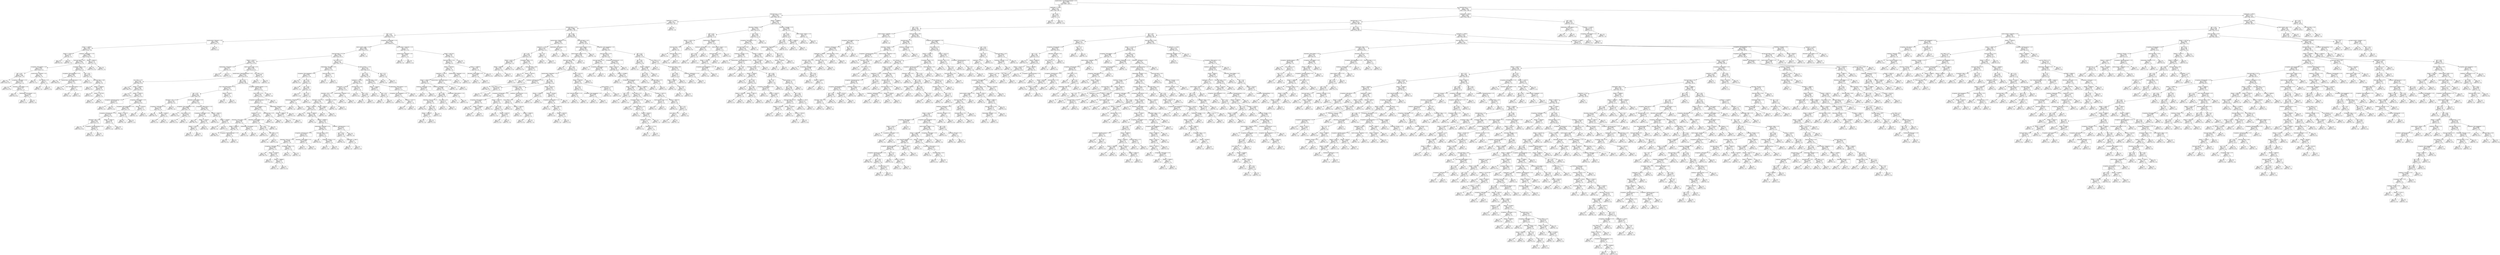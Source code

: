 digraph Tree {
node [shape=box] ;
0 [label="marital-status= Married-spouse-absent <= 0.5\ngini = 0.3649\nsamples = 7728\nvalue = [5873, 1854, 1]"] ;
1 [label="capital-gain <= 7139.5\ngini = 0.1202\nsamples = 4191\nvalue = [3922, 268, 1]"] ;
0 -> 1 [labeldistance=2.5, labelangle=45, headlabel="True"] ;
2 [label="education-num <= 13.5\ngini = 0.0907\nsamples = 4115\nvalue = [3919, 195, 1]"] ;
1 -> 2 ;
3 [label="capital-loss <= 2365.5\ngini = 0.07\nsamples = 3913\nvalue = [3771, 141, 1]"] ;
2 -> 3 ;
4 [label="education-num <= 12.5\ngini = 0.0668\nsamples = 3906\nvalue = [3771, 134, 1]"] ;
3 -> 4 ;
5 [label="age <= 31.5\ngini = 0.043\nsamples = 3318\nvalue = [3245, 72, 1]"] ;
4 -> 5 ;
6 [label="marital-status= Divorced <= 0.5\ngini = 0.0091\nsamples = 1754\nvalue = [1746, 7, 1]"] ;
5 -> 6 ;
7 [label="fnlwgt <= 23608.0\ngini = 0.008\nsamples = 1753\nvalue = [1746, 7, 0]"] ;
6 -> 7 ;
8 [label="fnlwgt <= 23335.5\ngini = 0.1975\nsamples = 9\nvalue = [8, 1, 0]"] ;
7 -> 8 ;
9 [label="gini = 0.0\nsamples = 8\nvalue = [8, 0, 0]"] ;
8 -> 9 ;
10 [label="gini = 0.0\nsamples = 1\nvalue = [0, 1, 0]"] ;
8 -> 10 ;
11 [label="workclass= Self-emp-inc <= 0.5\ngini = 0.0069\nsamples = 1744\nvalue = [1738, 6, 0]"] ;
7 -> 11 ;
12 [label="hours-per-week <= 44.5\ngini = 0.0058\nsamples = 1728\nvalue = [1723, 5, 0]"] ;
11 -> 12 ;
13 [label="occupation= Tech-support <= 0.5\ngini = 0.0027\nsamples = 1507\nvalue = [1505, 2, 0]"] ;
12 -> 13 ;
14 [label="age <= 29.5\ngini = 0.0014\nsamples = 1468\nvalue = [1467, 1, 0]"] ;
13 -> 14 ;
15 [label="gini = 0.0\nsamples = 1341\nvalue = [1341, 0, 0]"] ;
14 -> 15 ;
16 [label="occupation= Craft-repair <= 0.5\ngini = 0.0156\nsamples = 127\nvalue = [126, 1, 0]"] ;
14 -> 16 ;
17 [label="gini = 0.0\nsamples = 110\nvalue = [110, 0, 0]"] ;
16 -> 17 ;
18 [label="education= Some-college <= 0.5\ngini = 0.1107\nsamples = 17\nvalue = [16, 1, 0]"] ;
16 -> 18 ;
19 [label="gini = 0.0\nsamples = 14\nvalue = [14, 0, 0]"] ;
18 -> 19 ;
20 [label="relationship= Not-in-family <= 0.5\ngini = 0.4444\nsamples = 3\nvalue = [2, 1, 0]"] ;
18 -> 20 ;
21 [label="gini = 0.0\nsamples = 2\nvalue = [2, 0, 0]"] ;
20 -> 21 ;
22 [label="gini = 0.0\nsamples = 1\nvalue = [0, 1, 0]"] ;
20 -> 22 ;
23 [label="marital-status= Widowed <= 0.5\ngini = 0.05\nsamples = 39\nvalue = [38, 1, 0]"] ;
13 -> 23 ;
24 [label="gini = 0.0\nsamples = 37\nvalue = [37, 0, 0]"] ;
23 -> 24 ;
25 [label="sex= Female <= 0.5\ngini = 0.5\nsamples = 2\nvalue = [1, 1, 0]"] ;
23 -> 25 ;
26 [label="gini = 0.0\nsamples = 1\nvalue = [0, 1, 0]"] ;
25 -> 26 ;
27 [label="gini = 0.0\nsamples = 1\nvalue = [1, 0, 0]"] ;
25 -> 27 ;
28 [label="occupation= Sales <= 0.5\ngini = 0.0268\nsamples = 221\nvalue = [218, 3, 0]"] ;
12 -> 28 ;
29 [label="occupation= Exec-managerial <= 0.5\ngini = 0.0108\nsamples = 184\nvalue = [183, 1, 0]"] ;
28 -> 29 ;
30 [label="gini = 0.0\nsamples = 166\nvalue = [166, 0, 0]"] ;
29 -> 30 ;
31 [label="marital-status= Married-AF-spouse <= 0.5\ngini = 0.1049\nsamples = 18\nvalue = [17, 1, 0]"] ;
29 -> 31 ;
32 [label="gini = 0.0\nsamples = 16\nvalue = [16, 0, 0]"] ;
31 -> 32 ;
33 [label="race= Amer-Indian-Eskimo <= 0.5\ngini = 0.5\nsamples = 2\nvalue = [1, 1, 0]"] ;
31 -> 33 ;
34 [label="gini = 0.0\nsamples = 1\nvalue = [0, 1, 0]"] ;
33 -> 34 ;
35 [label="gini = 0.0\nsamples = 1\nvalue = [1, 0, 0]"] ;
33 -> 35 ;
36 [label="age <= 26.5\ngini = 0.1023\nsamples = 37\nvalue = [35, 2, 0]"] ;
28 -> 36 ;
37 [label="gini = 0.0\nsamples = 27\nvalue = [27, 0, 0]"] ;
36 -> 37 ;
38 [label="hours-per-week <= 49.0\ngini = 0.32\nsamples = 10\nvalue = [8, 2, 0]"] ;
36 -> 38 ;
39 [label="gini = 0.0\nsamples = 4\nvalue = [4, 0, 0]"] ;
38 -> 39 ;
40 [label="fnlwgt <= 158026.0\ngini = 0.4444\nsamples = 6\nvalue = [4, 2, 0]"] ;
38 -> 40 ;
41 [label="gini = 0.0\nsamples = 2\nvalue = [2, 0, 0]"] ;
40 -> 41 ;
42 [label="fnlwgt <= 247376.0\ngini = 0.5\nsamples = 4\nvalue = [2, 2, 0]"] ;
40 -> 42 ;
43 [label="gini = 0.0\nsamples = 2\nvalue = [0, 2, 0]"] ;
42 -> 43 ;
44 [label="gini = 0.0\nsamples = 2\nvalue = [2, 0, 0]"] ;
42 -> 44 ;
45 [label="fnlwgt <= 360555.5\ngini = 0.1172\nsamples = 16\nvalue = [15, 1, 0]"] ;
11 -> 45 ;
46 [label="gini = 0.0\nsamples = 15\nvalue = [15, 0, 0]"] ;
45 -> 46 ;
47 [label="gini = 0.0\nsamples = 1\nvalue = [0, 1, 0]"] ;
45 -> 47 ;
48 [label="gini = 0.0\nsamples = 1\nvalue = [0, 0, 1]"] ;
6 -> 48 ;
49 [label="occupation= Prof-specialty <= 0.5\ngini = 0.0797\nsamples = 1564\nvalue = [1499, 65, 0]"] ;
5 -> 49 ;
50 [label="native-country= India <= 0.5\ngini = 0.0688\nsamples = 1485\nvalue = [1432, 53, 0]"] ;
49 -> 50 ;
51 [label="hours-per-week <= 41.5\ngini = 0.0676\nsamples = 1484\nvalue = [1432, 52, 0]"] ;
50 -> 51 ;
52 [label="fnlwgt <= 23427.0\ngini = 0.0423\nsamples = 1156\nvalue = [1131, 25, 0]"] ;
51 -> 52 ;
53 [label="relationship= Unmarried <= 0.5\ngini = 0.48\nsamples = 5\nvalue = [3, 2, 0]"] ;
52 -> 53 ;
54 [label="gini = 0.0\nsamples = 2\nvalue = [0, 2, 0]"] ;
53 -> 54 ;
55 [label="gini = 0.0\nsamples = 3\nvalue = [3, 0, 0]"] ;
53 -> 55 ;
56 [label="native-country= Italy <= 0.5\ngini = 0.0392\nsamples = 1151\nvalue = [1128, 23, 0]"] ;
52 -> 56 ;
57 [label="marital-status= Married-AF-spouse <= 0.5\ngini = 0.0376\nsamples = 1148\nvalue = [1126, 22, 0]"] ;
56 -> 57 ;
58 [label="sex= Male <= 0.5\ngini = 0.018\nsamples = 659\nvalue = [653, 6, 0]"] ;
57 -> 58 ;
59 [label="gini = 0.0\nsamples = 399\nvalue = [399, 0, 0]"] ;
58 -> 59 ;
60 [label="fnlwgt <= 162994.5\ngini = 0.0451\nsamples = 260\nvalue = [254, 6, 0]"] ;
58 -> 60 ;
61 [label="gini = 0.0\nsamples = 103\nvalue = [103, 0, 0]"] ;
60 -> 61 ;
62 [label="fnlwgt <= 164507.5\ngini = 0.0735\nsamples = 157\nvalue = [151, 6, 0]"] ;
60 -> 62 ;
63 [label="occupation= Transport-moving <= 0.5\ngini = 0.4444\nsamples = 3\nvalue = [1, 2, 0]"] ;
62 -> 63 ;
64 [label="gini = 0.0\nsamples = 2\nvalue = [0, 2, 0]"] ;
63 -> 64 ;
65 [label="gini = 0.0\nsamples = 1\nvalue = [1, 0, 0]"] ;
63 -> 65 ;
66 [label="occupation= Tech-support <= 0.5\ngini = 0.0506\nsamples = 154\nvalue = [150, 4, 0]"] ;
62 -> 66 ;
67 [label="occupation= Exec-managerial <= 0.5\ngini = 0.0392\nsamples = 150\nvalue = [147, 3, 0]"] ;
66 -> 67 ;
68 [label="occupation= Protective-serv <= 0.5\ngini = 0.0278\nsamples = 142\nvalue = [140, 2, 0]"] ;
67 -> 68 ;
69 [label="education= 10th <= 0.5\ngini = 0.0148\nsamples = 134\nvalue = [133, 1, 0]"] ;
68 -> 69 ;
70 [label="gini = 0.0\nsamples = 125\nvalue = [125, 0, 0]"] ;
69 -> 70 ;
71 [label="occupation= Transport-moving <= 0.5\ngini = 0.1975\nsamples = 9\nvalue = [8, 1, 0]"] ;
69 -> 71 ;
72 [label="gini = 0.0\nsamples = 8\nvalue = [8, 0, 0]"] ;
71 -> 72 ;
73 [label="gini = 0.0\nsamples = 1\nvalue = [0, 1, 0]"] ;
71 -> 73 ;
74 [label="fnlwgt <= 310871.0\ngini = 0.2188\nsamples = 8\nvalue = [7, 1, 0]"] ;
68 -> 74 ;
75 [label="gini = 0.0\nsamples = 7\nvalue = [7, 0, 0]"] ;
74 -> 75 ;
76 [label="gini = 0.0\nsamples = 1\nvalue = [0, 1, 0]"] ;
74 -> 76 ;
77 [label="fnlwgt <= 174227.5\ngini = 0.2188\nsamples = 8\nvalue = [7, 1, 0]"] ;
67 -> 77 ;
78 [label="gini = 0.0\nsamples = 1\nvalue = [0, 1, 0]"] ;
77 -> 78 ;
79 [label="gini = 0.0\nsamples = 7\nvalue = [7, 0, 0]"] ;
77 -> 79 ;
80 [label="fnlwgt <= 207619.5\ngini = 0.375\nsamples = 4\nvalue = [3, 1, 0]"] ;
66 -> 80 ;
81 [label="gini = 0.0\nsamples = 1\nvalue = [0, 1, 0]"] ;
80 -> 81 ;
82 [label="gini = 0.0\nsamples = 3\nvalue = [3, 0, 0]"] ;
80 -> 82 ;
83 [label="age <= 52.5\ngini = 0.0633\nsamples = 489\nvalue = [473, 16, 0]"] ;
57 -> 83 ;
84 [label="race= Amer-Indian-Eskimo <= 0.5\ngini = 0.0371\nsamples = 370\nvalue = [363, 7, 0]"] ;
83 -> 84 ;
85 [label="age <= 33.5\ngini = 0.0322\nsamples = 366\nvalue = [360, 6, 0]"] ;
84 -> 85 ;
86 [label="education= 11th <= 0.5\ngini = 0.1528\nsamples = 36\nvalue = [33, 3, 0]"] ;
85 -> 86 ;
87 [label="occupation= Craft-repair <= 0.5\ngini = 0.1078\nsamples = 35\nvalue = [33, 2, 0]"] ;
86 -> 87 ;
88 [label="gini = 0.0\nsamples = 30\nvalue = [30, 0, 0]"] ;
87 -> 88 ;
89 [label="fnlwgt <= 183383.5\ngini = 0.48\nsamples = 5\nvalue = [3, 2, 0]"] ;
87 -> 89 ;
90 [label="gini = 0.0\nsamples = 3\nvalue = [3, 0, 0]"] ;
89 -> 90 ;
91 [label="gini = 0.0\nsamples = 2\nvalue = [0, 2, 0]"] ;
89 -> 91 ;
92 [label="gini = 0.0\nsamples = 1\nvalue = [0, 1, 0]"] ;
86 -> 92 ;
93 [label="education= Some-college <= 0.5\ngini = 0.018\nsamples = 330\nvalue = [327, 3, 0]"] ;
85 -> 93 ;
94 [label="occupation= Exec-managerial <= 0.5\ngini = 0.0082\nsamples = 244\nvalue = [243, 1, 0]"] ;
93 -> 94 ;
95 [label="gini = 0.0\nsamples = 221\nvalue = [221, 0, 0]"] ;
94 -> 95 ;
96 [label="race= Black <= 0.5\ngini = 0.0832\nsamples = 23\nvalue = [22, 1, 0]"] ;
94 -> 96 ;
97 [label="gini = 0.0\nsamples = 22\nvalue = [22, 0, 0]"] ;
96 -> 97 ;
98 [label="gini = 0.0\nsamples = 1\nvalue = [0, 1, 0]"] ;
96 -> 98 ;
99 [label="occupation= Other-service <= 0.5\ngini = 0.0454\nsamples = 86\nvalue = [84, 2, 0]"] ;
93 -> 99 ;
100 [label="occupation= Craft-repair <= 0.5\ngini = 0.0256\nsamples = 77\nvalue = [76, 1, 0]"] ;
99 -> 100 ;
101 [label="gini = 0.0\nsamples = 65\nvalue = [65, 0, 0]"] ;
100 -> 101 ;
102 [label="fnlwgt <= 152474.5\ngini = 0.1528\nsamples = 12\nvalue = [11, 1, 0]"] ;
100 -> 102 ;
103 [label="fnlwgt <= 112417.5\ngini = 0.375\nsamples = 4\nvalue = [3, 1, 0]"] ;
102 -> 103 ;
104 [label="gini = 0.0\nsamples = 3\nvalue = [3, 0, 0]"] ;
103 -> 104 ;
105 [label="gini = 0.0\nsamples = 1\nvalue = [0, 1, 0]"] ;
103 -> 105 ;
106 [label="gini = 0.0\nsamples = 8\nvalue = [8, 0, 0]"] ;
102 -> 106 ;
107 [label="fnlwgt <= 168372.5\ngini = 0.1975\nsamples = 9\nvalue = [8, 1, 0]"] ;
99 -> 107 ;
108 [label="gini = 0.0\nsamples = 6\nvalue = [6, 0, 0]"] ;
107 -> 108 ;
109 [label="fnlwgt <= 193368.5\ngini = 0.4444\nsamples = 3\nvalue = [2, 1, 0]"] ;
107 -> 109 ;
110 [label="gini = 0.0\nsamples = 1\nvalue = [0, 1, 0]"] ;
109 -> 110 ;
111 [label="gini = 0.0\nsamples = 2\nvalue = [2, 0, 0]"] ;
109 -> 111 ;
112 [label="fnlwgt <= 32419.5\ngini = 0.375\nsamples = 4\nvalue = [3, 1, 0]"] ;
84 -> 112 ;
113 [label="gini = 0.0\nsamples = 1\nvalue = [0, 1, 0]"] ;
112 -> 113 ;
114 [label="gini = 0.0\nsamples = 3\nvalue = [3, 0, 0]"] ;
112 -> 114 ;
115 [label="occupation= Handlers-cleaners <= 0.5\ngini = 0.1398\nsamples = 119\nvalue = [110, 9, 0]"] ;
83 -> 115 ;
116 [label="race= Other <= 0.5\ngini = 0.1264\nsamples = 118\nvalue = [110, 8, 0]"] ;
115 -> 116 ;
117 [label="occupation= Transport-moving <= 0.5\ngini = 0.1125\nsamples = 117\nvalue = [110, 7, 0]"] ;
116 -> 117 ;
118 [label="occupation= Tech-support <= 0.5\ngini = 0.0853\nsamples = 112\nvalue = [107, 5, 0]"] ;
117 -> 118 ;
119 [label="workclass=  <= 0.5\ngini = 0.0701\nsamples = 110\nvalue = [106, 4, 0]"] ;
118 -> 119 ;
120 [label="education= Assoc-acdm <= 0.5\ngini = 0.0404\nsamples = 97\nvalue = [95, 2, 0]"] ;
119 -> 120 ;
121 [label="fnlwgt <= 364891.0\ngini = 0.0213\nsamples = 93\nvalue = [92, 1, 0]"] ;
120 -> 121 ;
122 [label="gini = 0.0\nsamples = 88\nvalue = [88, 0, 0]"] ;
121 -> 122 ;
123 [label="occupation= Machine-op-inspct <= 0.5\ngini = 0.32\nsamples = 5\nvalue = [4, 1, 0]"] ;
121 -> 123 ;
124 [label="gini = 0.0\nsamples = 4\nvalue = [4, 0, 0]"] ;
123 -> 124 ;
125 [label="gini = 0.0\nsamples = 1\nvalue = [0, 1, 0]"] ;
123 -> 125 ;
126 [label="relationship= Not-in-family <= 0.5\ngini = 0.375\nsamples = 4\nvalue = [3, 1, 0]"] ;
120 -> 126 ;
127 [label="gini = 0.0\nsamples = 3\nvalue = [3, 0, 0]"] ;
126 -> 127 ;
128 [label="gini = 0.0\nsamples = 1\nvalue = [0, 1, 0]"] ;
126 -> 128 ;
129 [label="education= Some-college <= 0.5\ngini = 0.2604\nsamples = 13\nvalue = [11, 2, 0]"] ;
119 -> 129 ;
130 [label="age <= 68.5\ngini = 0.1528\nsamples = 12\nvalue = [11, 1, 0]"] ;
129 -> 130 ;
131 [label="gini = 0.0\nsamples = 10\nvalue = [10, 0, 0]"] ;
130 -> 131 ;
132 [label="sex= Male <= 0.5\ngini = 0.5\nsamples = 2\nvalue = [1, 1, 0]"] ;
130 -> 132 ;
133 [label="gini = 0.0\nsamples = 1\nvalue = [0, 1, 0]"] ;
132 -> 133 ;
134 [label="gini = 0.0\nsamples = 1\nvalue = [1, 0, 0]"] ;
132 -> 134 ;
135 [label="gini = 0.0\nsamples = 1\nvalue = [0, 1, 0]"] ;
129 -> 135 ;
136 [label="education-num <= 9.5\ngini = 0.5\nsamples = 2\nvalue = [1, 1, 0]"] ;
118 -> 136 ;
137 [label="gini = 0.0\nsamples = 1\nvalue = [1, 0, 0]"] ;
136 -> 137 ;
138 [label="gini = 0.0\nsamples = 1\nvalue = [0, 1, 0]"] ;
136 -> 138 ;
139 [label="relationship= Unmarried <= 0.5\ngini = 0.48\nsamples = 5\nvalue = [3, 2, 0]"] ;
117 -> 139 ;
140 [label="fnlwgt <= 148665.0\ngini = 0.4444\nsamples = 3\nvalue = [1, 2, 0]"] ;
139 -> 140 ;
141 [label="gini = 0.0\nsamples = 2\nvalue = [0, 2, 0]"] ;
140 -> 141 ;
142 [label="gini = 0.0\nsamples = 1\nvalue = [1, 0, 0]"] ;
140 -> 142 ;
143 [label="gini = 0.0\nsamples = 2\nvalue = [2, 0, 0]"] ;
139 -> 143 ;
144 [label="gini = 0.0\nsamples = 1\nvalue = [0, 1, 0]"] ;
116 -> 144 ;
145 [label="gini = 0.0\nsamples = 1\nvalue = [0, 1, 0]"] ;
115 -> 145 ;
146 [label="sex= Male <= 0.5\ngini = 0.4444\nsamples = 3\nvalue = [2, 1, 0]"] ;
56 -> 146 ;
147 [label="gini = 0.0\nsamples = 2\nvalue = [2, 0, 0]"] ;
146 -> 147 ;
148 [label="gini = 0.0\nsamples = 1\nvalue = [0, 1, 0]"] ;
146 -> 148 ;
149 [label="sex= Male <= 0.5\ngini = 0.1511\nsamples = 328\nvalue = [301, 27, 0]"] ;
51 -> 149 ;
150 [label="relationship= Own-child <= 0.5\ngini = 0.0496\nsamples = 118\nvalue = [115, 3, 0]"] ;
149 -> 150 ;
151 [label="occupation= Exec-managerial <= 0.5\ngini = 0.0345\nsamples = 114\nvalue = [112, 2, 0]"] ;
150 -> 151 ;
152 [label="gini = 0.0\nsamples = 92\nvalue = [92, 0, 0]"] ;
151 -> 152 ;
153 [label="age <= 32.5\ngini = 0.1653\nsamples = 22\nvalue = [20, 2, 0]"] ;
151 -> 153 ;
154 [label="gini = 0.0\nsamples = 1\nvalue = [0, 1, 0]"] ;
153 -> 154 ;
155 [label="age <= 50.5\ngini = 0.0907\nsamples = 21\nvalue = [20, 1, 0]"] ;
153 -> 155 ;
156 [label="gini = 0.0\nsamples = 17\nvalue = [17, 0, 0]"] ;
155 -> 156 ;
157 [label="age <= 51.5\ngini = 0.375\nsamples = 4\nvalue = [3, 1, 0]"] ;
155 -> 157 ;
158 [label="relationship= Unmarried <= 0.5\ngini = 0.5\nsamples = 2\nvalue = [1, 1, 0]"] ;
157 -> 158 ;
159 [label="gini = 0.0\nsamples = 1\nvalue = [0, 1, 0]"] ;
158 -> 159 ;
160 [label="gini = 0.0\nsamples = 1\nvalue = [1, 0, 0]"] ;
158 -> 160 ;
161 [label="gini = 0.0\nsamples = 2\nvalue = [2, 0, 0]"] ;
157 -> 161 ;
162 [label="hours-per-week <= 44.5\ngini = 0.375\nsamples = 4\nvalue = [3, 1, 0]"] ;
150 -> 162 ;
163 [label="gini = 0.0\nsamples = 1\nvalue = [0, 1, 0]"] ;
162 -> 163 ;
164 [label="gini = 0.0\nsamples = 3\nvalue = [3, 0, 0]"] ;
162 -> 164 ;
165 [label="native-country=  <= 0.5\ngini = 0.2024\nsamples = 210\nvalue = [186, 24, 0]"] ;
149 -> 165 ;
166 [label="age <= 51.5\ngini = 0.1839\nsamples = 205\nvalue = [184, 21, 0]"] ;
165 -> 166 ;
167 [label="capital-loss <= 1534.0\ngini = 0.1505\nsamples = 183\nvalue = [168, 15, 0]"] ;
166 -> 167 ;
168 [label="capital-gain <= 4792.0\ngini = 0.1354\nsamples = 178\nvalue = [165, 13, 0]"] ;
167 -> 168 ;
169 [label="education= 12th <= 0.5\ngini = 0.1271\nsamples = 176\nvalue = [164, 12, 0]"] ;
168 -> 169 ;
170 [label="education= 11th <= 0.5\ngini = 0.1184\nsamples = 174\nvalue = [163, 11, 0]"] ;
169 -> 170 ;
171 [label="fnlwgt <= 144345.0\ngini = 0.102\nsamples = 167\nvalue = [158, 9, 0]"] ;
170 -> 171 ;
172 [label="gini = 0.0\nsamples = 63\nvalue = [63, 0, 0]"] ;
171 -> 172 ;
173 [label="fnlwgt <= 148264.5\ngini = 0.1581\nsamples = 104\nvalue = [95, 9, 0]"] ;
171 -> 173 ;
174 [label="gini = 0.0\nsamples = 2\nvalue = [0, 2, 0]"] ;
173 -> 174 ;
175 [label="fnlwgt <= 344081.5\ngini = 0.1278\nsamples = 102\nvalue = [95, 7, 0]"] ;
173 -> 175 ;
176 [label="relationship= Unmarried <= 0.5\ngini = 0.1017\nsamples = 93\nvalue = [88, 5, 0]"] ;
175 -> 176 ;
177 [label="occupation= Protective-serv <= 0.5\ngini = 0.0705\nsamples = 82\nvalue = [79, 3, 0]"] ;
176 -> 177 ;
178 [label="education= Assoc-voc <= 0.5\ngini = 0.0494\nsamples = 79\nvalue = [77, 2, 0]"] ;
177 -> 178 ;
179 [label="occupation= Craft-repair <= 0.5\ngini = 0.0263\nsamples = 75\nvalue = [74, 1, 0]"] ;
178 -> 179 ;
180 [label="gini = 0.0\nsamples = 63\nvalue = [63, 0, 0]"] ;
179 -> 180 ;
181 [label="fnlwgt <= 222505.0\ngini = 0.1528\nsamples = 12\nvalue = [11, 1, 0]"] ;
179 -> 181 ;
182 [label="gini = 0.0\nsamples = 8\nvalue = [8, 0, 0]"] ;
181 -> 182 ;
183 [label="fnlwgt <= 246848.5\ngini = 0.375\nsamples = 4\nvalue = [3, 1, 0]"] ;
181 -> 183 ;
184 [label="gini = 0.0\nsamples = 1\nvalue = [0, 1, 0]"] ;
183 -> 184 ;
185 [label="gini = 0.0\nsamples = 3\nvalue = [3, 0, 0]"] ;
183 -> 185 ;
186 [label="occupation= Sales <= 0.5\ngini = 0.375\nsamples = 4\nvalue = [3, 1, 0]"] ;
178 -> 186 ;
187 [label="gini = 0.0\nsamples = 3\nvalue = [3, 0, 0]"] ;
186 -> 187 ;
188 [label="gini = 0.0\nsamples = 1\nvalue = [0, 1, 0]"] ;
186 -> 188 ;
189 [label="education= Some-college <= 0.5\ngini = 0.4444\nsamples = 3\nvalue = [2, 1, 0]"] ;
177 -> 189 ;
190 [label="gini = 0.0\nsamples = 2\nvalue = [2, 0, 0]"] ;
189 -> 190 ;
191 [label="gini = 0.0\nsamples = 1\nvalue = [0, 1, 0]"] ;
189 -> 191 ;
192 [label="hours-per-week <= 56.5\ngini = 0.2975\nsamples = 11\nvalue = [9, 2, 0]"] ;
176 -> 192 ;
193 [label="gini = 0.0\nsamples = 8\nvalue = [8, 0, 0]"] ;
192 -> 193 ;
194 [label="workclass= Private <= 0.5\ngini = 0.4444\nsamples = 3\nvalue = [1, 2, 0]"] ;
192 -> 194 ;
195 [label="gini = 0.0\nsamples = 1\nvalue = [1, 0, 0]"] ;
194 -> 195 ;
196 [label="gini = 0.0\nsamples = 2\nvalue = [0, 2, 0]"] ;
194 -> 196 ;
197 [label="workclass= Self-emp-not-inc <= 0.5\ngini = 0.3457\nsamples = 9\nvalue = [7, 2, 0]"] ;
175 -> 197 ;
198 [label="age <= 43.0\ngini = 0.2188\nsamples = 8\nvalue = [7, 1, 0]"] ;
197 -> 198 ;
199 [label="gini = 0.0\nsamples = 6\nvalue = [6, 0, 0]"] ;
198 -> 199 ;
200 [label="capital-gain <= 1662.5\ngini = 0.5\nsamples = 2\nvalue = [1, 1, 0]"] ;
198 -> 200 ;
201 [label="gini = 0.0\nsamples = 1\nvalue = [0, 1, 0]"] ;
200 -> 201 ;
202 [label="gini = 0.0\nsamples = 1\nvalue = [1, 0, 0]"] ;
200 -> 202 ;
203 [label="gini = 0.0\nsamples = 1\nvalue = [0, 1, 0]"] ;
197 -> 203 ;
204 [label="fnlwgt <= 94024.5\ngini = 0.4082\nsamples = 7\nvalue = [5, 2, 0]"] ;
170 -> 204 ;
205 [label="gini = 0.0\nsamples = 2\nvalue = [0, 2, 0]"] ;
204 -> 205 ;
206 [label="gini = 0.0\nsamples = 5\nvalue = [5, 0, 0]"] ;
204 -> 206 ;
207 [label="capital-gain <= 2325.0\ngini = 0.5\nsamples = 2\nvalue = [1, 1, 0]"] ;
169 -> 207 ;
208 [label="gini = 0.0\nsamples = 1\nvalue = [0, 1, 0]"] ;
207 -> 208 ;
209 [label="gini = 0.0\nsamples = 1\nvalue = [1, 0, 0]"] ;
207 -> 209 ;
210 [label="marital-status= Widowed <= 0.5\ngini = 0.5\nsamples = 2\nvalue = [1, 1, 0]"] ;
168 -> 210 ;
211 [label="gini = 0.0\nsamples = 1\nvalue = [1, 0, 0]"] ;
210 -> 211 ;
212 [label="gini = 0.0\nsamples = 1\nvalue = [0, 1, 0]"] ;
210 -> 212 ;
213 [label="education-num <= 9.5\ngini = 0.48\nsamples = 5\nvalue = [3, 2, 0]"] ;
167 -> 213 ;
214 [label="gini = 0.0\nsamples = 2\nvalue = [2, 0, 0]"] ;
213 -> 214 ;
215 [label="age <= 42.5\ngini = 0.4444\nsamples = 3\nvalue = [1, 2, 0]"] ;
213 -> 215 ;
216 [label="gini = 0.0\nsamples = 2\nvalue = [0, 2, 0]"] ;
215 -> 216 ;
217 [label="gini = 0.0\nsamples = 1\nvalue = [1, 0, 0]"] ;
215 -> 217 ;
218 [label="hours-per-week <= 49.0\ngini = 0.3967\nsamples = 22\nvalue = [16, 6, 0]"] ;
166 -> 218 ;
219 [label="fnlwgt <= 153423.5\ngini = 0.4898\nsamples = 7\nvalue = [3, 4, 0]"] ;
218 -> 219 ;
220 [label="gini = 0.0\nsamples = 3\nvalue = [0, 3, 0]"] ;
219 -> 220 ;
221 [label="age <= 53.5\ngini = 0.375\nsamples = 4\nvalue = [3, 1, 0]"] ;
219 -> 221 ;
222 [label="gini = 0.0\nsamples = 1\nvalue = [0, 1, 0]"] ;
221 -> 222 ;
223 [label="gini = 0.0\nsamples = 3\nvalue = [3, 0, 0]"] ;
221 -> 223 ;
224 [label="relationship= Other-relative <= 0.5\ngini = 0.2311\nsamples = 15\nvalue = [13, 2, 0]"] ;
218 -> 224 ;
225 [label="occupation= Exec-managerial <= 0.5\ngini = 0.1327\nsamples = 14\nvalue = [13, 1, 0]"] ;
224 -> 225 ;
226 [label="gini = 0.0\nsamples = 12\nvalue = [12, 0, 0]"] ;
225 -> 226 ;
227 [label="fnlwgt <= 174217.5\ngini = 0.5\nsamples = 2\nvalue = [1, 1, 0]"] ;
225 -> 227 ;
228 [label="gini = 0.0\nsamples = 1\nvalue = [1, 0, 0]"] ;
227 -> 228 ;
229 [label="gini = 0.0\nsamples = 1\nvalue = [0, 1, 0]"] ;
227 -> 229 ;
230 [label="gini = 0.0\nsamples = 1\nvalue = [0, 1, 0]"] ;
224 -> 230 ;
231 [label="age <= 57.5\ngini = 0.48\nsamples = 5\nvalue = [2, 3, 0]"] ;
165 -> 231 ;
232 [label="gini = 0.0\nsamples = 3\nvalue = [0, 3, 0]"] ;
231 -> 232 ;
233 [label="gini = 0.0\nsamples = 2\nvalue = [2, 0, 0]"] ;
231 -> 233 ;
234 [label="gini = 0.0\nsamples = 1\nvalue = [0, 1, 0]"] ;
50 -> 234 ;
235 [label="native-country= United-Sta <= 0.5\ngini = 0.2577\nsamples = 79\nvalue = [67, 12, 0]"] ;
49 -> 235 ;
236 [label="marital-status= Widowed <= 0.5\ngini = 0.4444\nsamples = 3\nvalue = [1, 2, 0]"] ;
235 -> 236 ;
237 [label="gini = 0.0\nsamples = 2\nvalue = [0, 2, 0]"] ;
236 -> 237 ;
238 [label="gini = 0.0\nsamples = 1\nvalue = [1, 0, 0]"] ;
236 -> 238 ;
239 [label="fnlwgt <= 461753.5\ngini = 0.2285\nsamples = 76\nvalue = [66, 10, 0]"] ;
235 -> 239 ;
240 [label="hours-per-week <= 55.5\ngini = 0.2112\nsamples = 75\nvalue = [66, 9, 0]"] ;
239 -> 240 ;
241 [label="fnlwgt <= 265764.0\ngini = 0.18\nsamples = 70\nvalue = [63, 7, 0]"] ;
240 -> 241 ;
242 [label="capital-loss <= 1452.0\ngini = 0.142\nsamples = 65\nvalue = [60, 5, 0]"] ;
241 -> 242 ;
243 [label="fnlwgt <= 34062.5\ngini = 0.1189\nsamples = 63\nvalue = [59, 4, 0]"] ;
242 -> 243 ;
244 [label="workclass= Federal-gov <= 0.5\ngini = 0.4444\nsamples = 3\nvalue = [2, 1, 0]"] ;
243 -> 244 ;
245 [label="gini = 0.0\nsamples = 1\nvalue = [0, 1, 0]"] ;
244 -> 245 ;
246 [label="gini = 0.0\nsamples = 2\nvalue = [2, 0, 0]"] ;
244 -> 246 ;
247 [label="workclass= Federal-gov <= 0.5\ngini = 0.095\nsamples = 60\nvalue = [57, 3, 0]"] ;
243 -> 247 ;
248 [label="age <= 59.5\ngini = 0.0666\nsamples = 58\nvalue = [56, 2, 0]"] ;
247 -> 248 ;
249 [label="education= Assoc-voc <= 0.5\ngini = 0.0364\nsamples = 54\nvalue = [53, 1, 0]"] ;
248 -> 249 ;
250 [label="gini = 0.0\nsamples = 44\nvalue = [44, 0, 0]"] ;
249 -> 250 ;
251 [label="age <= 36.0\ngini = 0.18\nsamples = 10\nvalue = [9, 1, 0]"] ;
249 -> 251 ;
252 [label="fnlwgt <= 188020.0\ngini = 0.4444\nsamples = 3\nvalue = [2, 1, 0]"] ;
251 -> 252 ;
253 [label="gini = 0.0\nsamples = 1\nvalue = [0, 1, 0]"] ;
252 -> 253 ;
254 [label="gini = 0.0\nsamples = 2\nvalue = [2, 0, 0]"] ;
252 -> 254 ;
255 [label="gini = 0.0\nsamples = 7\nvalue = [7, 0, 0]"] ;
251 -> 255 ;
256 [label="sex= Male <= 0.5\ngini = 0.375\nsamples = 4\nvalue = [3, 1, 0]"] ;
248 -> 256 ;
257 [label="gini = 0.0\nsamples = 3\nvalue = [3, 0, 0]"] ;
256 -> 257 ;
258 [label="gini = 0.0\nsamples = 1\nvalue = [0, 1, 0]"] ;
256 -> 258 ;
259 [label="relationship= Other-relative <= 0.5\ngini = 0.5\nsamples = 2\nvalue = [1, 1, 0]"] ;
247 -> 259 ;
260 [label="gini = 0.0\nsamples = 1\nvalue = [0, 1, 0]"] ;
259 -> 260 ;
261 [label="gini = 0.0\nsamples = 1\nvalue = [1, 0, 0]"] ;
259 -> 261 ;
262 [label="marital-status= Married-AF-spouse <= 0.5\ngini = 0.5\nsamples = 2\nvalue = [1, 1, 0]"] ;
242 -> 262 ;
263 [label="gini = 0.0\nsamples = 1\nvalue = [0, 1, 0]"] ;
262 -> 263 ;
264 [label="gini = 0.0\nsamples = 1\nvalue = [1, 0, 0]"] ;
262 -> 264 ;
265 [label="marital-status= Separated <= 0.5\ngini = 0.48\nsamples = 5\nvalue = [3, 2, 0]"] ;
241 -> 265 ;
266 [label="gini = 0.0\nsamples = 2\nvalue = [0, 2, 0]"] ;
265 -> 266 ;
267 [label="gini = 0.0\nsamples = 3\nvalue = [3, 0, 0]"] ;
265 -> 267 ;
268 [label="fnlwgt <= 218963.0\ngini = 0.48\nsamples = 5\nvalue = [3, 2, 0]"] ;
240 -> 268 ;
269 [label="education= Some-college <= 0.5\ngini = 0.4444\nsamples = 3\nvalue = [1, 2, 0]"] ;
268 -> 269 ;
270 [label="gini = 0.0\nsamples = 2\nvalue = [0, 2, 0]"] ;
269 -> 270 ;
271 [label="gini = 0.0\nsamples = 1\nvalue = [1, 0, 0]"] ;
269 -> 271 ;
272 [label="gini = 0.0\nsamples = 2\nvalue = [2, 0, 0]"] ;
268 -> 272 ;
273 [label="gini = 0.0\nsamples = 1\nvalue = [0, 1, 0]"] ;
239 -> 273 ;
274 [label="age <= 29.5\ngini = 0.1886\nsamples = 588\nvalue = [526, 62, 0]"] ;
4 -> 274 ;
275 [label="marital-status= Widowed <= 0.5\ngini = 0.0304\nsamples = 259\nvalue = [255, 4, 0]"] ;
274 -> 275 ;
276 [label="capital-loss <= 2053.5\ngini = 0.0231\nsamples = 257\nvalue = [254, 3, 0]"] ;
275 -> 276 ;
277 [label="age <= 28.5\ngini = 0.0156\nsamples = 255\nvalue = [253, 2, 0]"] ;
276 -> 277 ;
278 [label="fnlwgt <= 41011.0\ngini = 0.0084\nsamples = 237\nvalue = [236, 1, 0]"] ;
277 -> 278 ;
279 [label="fnlwgt <= 40265.0\ngini = 0.095\nsamples = 20\nvalue = [19, 1, 0]"] ;
278 -> 279 ;
280 [label="gini = 0.0\nsamples = 19\nvalue = [19, 0, 0]"] ;
279 -> 280 ;
281 [label="gini = 0.0\nsamples = 1\nvalue = [0, 1, 0]"] ;
279 -> 281 ;
282 [label="gini = 0.0\nsamples = 217\nvalue = [217, 0, 0]"] ;
278 -> 282 ;
283 [label="occupation= Sales <= 0.5\ngini = 0.1049\nsamples = 18\nvalue = [17, 1, 0]"] ;
277 -> 283 ;
284 [label="gini = 0.0\nsamples = 15\nvalue = [15, 0, 0]"] ;
283 -> 284 ;
285 [label="hours-per-week <= 49.0\ngini = 0.4444\nsamples = 3\nvalue = [2, 1, 0]"] ;
283 -> 285 ;
286 [label="gini = 0.0\nsamples = 1\nvalue = [1, 0, 0]"] ;
285 -> 286 ;
287 [label="fnlwgt <= 142070.5\ngini = 0.5\nsamples = 2\nvalue = [1, 1, 0]"] ;
285 -> 287 ;
288 [label="gini = 0.0\nsamples = 1\nvalue = [1, 0, 0]"] ;
287 -> 288 ;
289 [label="gini = 0.0\nsamples = 1\nvalue = [0, 1, 0]"] ;
287 -> 289 ;
290 [label="age <= 24.5\ngini = 0.5\nsamples = 2\nvalue = [1, 1, 0]"] ;
276 -> 290 ;
291 [label="gini = 0.0\nsamples = 1\nvalue = [0, 1, 0]"] ;
290 -> 291 ;
292 [label="gini = 0.0\nsamples = 1\nvalue = [1, 0, 0]"] ;
290 -> 292 ;
293 [label="relationship= Not-in-family <= 0.5\ngini = 0.5\nsamples = 2\nvalue = [1, 1, 0]"] ;
275 -> 293 ;
294 [label="gini = 0.0\nsamples = 1\nvalue = [1, 0, 0]"] ;
293 -> 294 ;
295 [label="gini = 0.0\nsamples = 1\nvalue = [0, 1, 0]"] ;
293 -> 295 ;
296 [label="hours-per-week <= 42.5\ngini = 0.2904\nsamples = 329\nvalue = [271, 58, 0]"] ;
274 -> 296 ;
297 [label="native-country= Jamaica <= 0.5\ngini = 0.1984\nsamples = 206\nvalue = [183, 23, 0]"] ;
296 -> 297 ;
298 [label="native-country= Mexico <= 0.5\ngini = 0.1916\nsamples = 205\nvalue = [183, 22, 0]"] ;
297 -> 298 ;
299 [label="hours-per-week <= 39.5\ngini = 0.1847\nsamples = 204\nvalue = [183, 21, 0]"] ;
298 -> 299 ;
300 [label="gini = 0.0\nsamples = 47\nvalue = [47, 0, 0]"] ;
299 -> 300 ;
301 [label="age <= 46.5\ngini = 0.2317\nsamples = 157\nvalue = [136, 21, 0]"] ;
299 -> 301 ;
302 [label="marital-status= Separated <= 0.5\ngini = 0.18\nsamples = 130\nvalue = [117, 13, 0]"] ;
301 -> 302 ;
303 [label="workclass= Self-emp-not-inc <= 0.5\ngini = 0.0377\nsamples = 52\nvalue = [51, 1, 0]"] ;
302 -> 303 ;
304 [label="gini = 0.0\nsamples = 49\nvalue = [49, 0, 0]"] ;
303 -> 304 ;
305 [label="race= Black <= 0.5\ngini = 0.4444\nsamples = 3\nvalue = [2, 1, 0]"] ;
303 -> 305 ;
306 [label="gini = 0.0\nsamples = 2\nvalue = [2, 0, 0]"] ;
305 -> 306 ;
307 [label="gini = 0.0\nsamples = 1\nvalue = [0, 1, 0]"] ;
305 -> 307 ;
308 [label="age <= 42.5\ngini = 0.2604\nsamples = 78\nvalue = [66, 12, 0]"] ;
302 -> 308 ;
309 [label="occupation= Sales <= 0.5\ngini = 0.1975\nsamples = 63\nvalue = [56, 7, 0]"] ;
308 -> 309 ;
310 [label="occupation= Prof-specialty <= 0.5\ngini = 0.1372\nsamples = 54\nvalue = [50, 4, 0]"] ;
309 -> 310 ;
311 [label="occupation= Tech-support <= 0.5\ngini = 0.0512\nsamples = 38\nvalue = [37, 1, 0]"] ;
310 -> 311 ;
312 [label="gini = 0.0\nsamples = 35\nvalue = [35, 0, 0]"] ;
311 -> 312 ;
313 [label="fnlwgt <= 204989.0\ngini = 0.4444\nsamples = 3\nvalue = [2, 1, 0]"] ;
311 -> 313 ;
314 [label="gini = 0.0\nsamples = 1\nvalue = [0, 1, 0]"] ;
313 -> 314 ;
315 [label="gini = 0.0\nsamples = 2\nvalue = [2, 0, 0]"] ;
313 -> 315 ;
316 [label="fnlwgt <= 143317.0\ngini = 0.3047\nsamples = 16\nvalue = [13, 3, 0]"] ;
310 -> 316 ;
317 [label="gini = 0.0\nsamples = 2\nvalue = [0, 2, 0]"] ;
316 -> 317 ;
318 [label="age <= 38.0\ngini = 0.1327\nsamples = 14\nvalue = [13, 1, 0]"] ;
316 -> 318 ;
319 [label="gini = 0.0\nsamples = 11\nvalue = [11, 0, 0]"] ;
318 -> 319 ;
320 [label="fnlwgt <= 245574.5\ngini = 0.4444\nsamples = 3\nvalue = [2, 1, 0]"] ;
318 -> 320 ;
321 [label="gini = 0.0\nsamples = 2\nvalue = [2, 0, 0]"] ;
320 -> 321 ;
322 [label="gini = 0.0\nsamples = 1\nvalue = [0, 1, 0]"] ;
320 -> 322 ;
323 [label="workclass= Self-emp-not-inc <= 0.5\ngini = 0.4444\nsamples = 9\nvalue = [6, 3, 0]"] ;
309 -> 323 ;
324 [label="race= White <= 0.5\ngini = 0.375\nsamples = 8\nvalue = [6, 2, 0]"] ;
323 -> 324 ;
325 [label="gini = 0.0\nsamples = 3\nvalue = [3, 0, 0]"] ;
324 -> 325 ;
326 [label="fnlwgt <= 118514.0\ngini = 0.48\nsamples = 5\nvalue = [3, 2, 0]"] ;
324 -> 326 ;
327 [label="gini = 0.0\nsamples = 1\nvalue = [0, 1, 0]"] ;
326 -> 327 ;
328 [label="fnlwgt <= 303067.0\ngini = 0.375\nsamples = 4\nvalue = [3, 1, 0]"] ;
326 -> 328 ;
329 [label="gini = 0.0\nsamples = 3\nvalue = [3, 0, 0]"] ;
328 -> 329 ;
330 [label="gini = 0.0\nsamples = 1\nvalue = [0, 1, 0]"] ;
328 -> 330 ;
331 [label="gini = 0.0\nsamples = 1\nvalue = [0, 1, 0]"] ;
323 -> 331 ;
332 [label="fnlwgt <= 181157.5\ngini = 0.4444\nsamples = 15\nvalue = [10, 5, 0]"] ;
308 -> 332 ;
333 [label="fnlwgt <= 123882.0\ngini = 0.375\nsamples = 4\nvalue = [1, 3, 0]"] ;
332 -> 333 ;
334 [label="gini = 0.0\nsamples = 1\nvalue = [1, 0, 0]"] ;
333 -> 334 ;
335 [label="gini = 0.0\nsamples = 3\nvalue = [0, 3, 0]"] ;
333 -> 335 ;
336 [label="fnlwgt <= 332168.5\ngini = 0.2975\nsamples = 11\nvalue = [9, 2, 0]"] ;
332 -> 336 ;
337 [label="occupation= Prof-specialty <= 0.5\ngini = 0.18\nsamples = 10\nvalue = [9, 1, 0]"] ;
336 -> 337 ;
338 [label="gini = 0.0\nsamples = 5\nvalue = [5, 0, 0]"] ;
337 -> 338 ;
339 [label="fnlwgt <= 196577.0\ngini = 0.32\nsamples = 5\nvalue = [4, 1, 0]"] ;
337 -> 339 ;
340 [label="gini = 0.0\nsamples = 2\nvalue = [2, 0, 0]"] ;
339 -> 340 ;
341 [label="fnlwgt <= 229270.0\ngini = 0.4444\nsamples = 3\nvalue = [2, 1, 0]"] ;
339 -> 341 ;
342 [label="gini = 0.0\nsamples = 1\nvalue = [0, 1, 0]"] ;
341 -> 342 ;
343 [label="gini = 0.0\nsamples = 2\nvalue = [2, 0, 0]"] ;
341 -> 343 ;
344 [label="gini = 0.0\nsamples = 1\nvalue = [0, 1, 0]"] ;
336 -> 344 ;
345 [label="fnlwgt <= 231172.5\ngini = 0.417\nsamples = 27\nvalue = [19, 8, 0]"] ;
301 -> 345 ;
346 [label="fnlwgt <= 200736.0\ngini = 0.4875\nsamples = 19\nvalue = [11, 8, 0]"] ;
345 -> 346 ;
347 [label="age <= 61.5\ngini = 0.355\nsamples = 13\nvalue = [10, 3, 0]"] ;
346 -> 347 ;
348 [label="race= Asian-Pac-Islander <= 0.5\ngini = 0.18\nsamples = 10\nvalue = [9, 1, 0]"] ;
347 -> 348 ;
349 [label="gini = 0.0\nsamples = 9\nvalue = [9, 0, 0]"] ;
348 -> 349 ;
350 [label="gini = 0.0\nsamples = 1\nvalue = [0, 1, 0]"] ;
348 -> 350 ;
351 [label="occupation= Exec-managerial <= 0.5\ngini = 0.4444\nsamples = 3\nvalue = [1, 2, 0]"] ;
347 -> 351 ;
352 [label="gini = 0.0\nsamples = 2\nvalue = [0, 2, 0]"] ;
351 -> 352 ;
353 [label="gini = 0.0\nsamples = 1\nvalue = [1, 0, 0]"] ;
351 -> 353 ;
354 [label="native-country=  <= 0.5\ngini = 0.2778\nsamples = 6\nvalue = [1, 5, 0]"] ;
346 -> 354 ;
355 [label="gini = 0.0\nsamples = 5\nvalue = [0, 5, 0]"] ;
354 -> 355 ;
356 [label="gini = 0.0\nsamples = 1\nvalue = [1, 0, 0]"] ;
354 -> 356 ;
357 [label="gini = 0.0\nsamples = 8\nvalue = [8, 0, 0]"] ;
345 -> 357 ;
358 [label="gini = 0.0\nsamples = 1\nvalue = [0, 1, 0]"] ;
298 -> 358 ;
359 [label="gini = 0.0\nsamples = 1\nvalue = [0, 1, 0]"] ;
297 -> 359 ;
360 [label="occupation= Exec-managerial <= 0.5\ngini = 0.4072\nsamples = 123\nvalue = [88, 35, 0]"] ;
296 -> 360 ;
361 [label="hours-per-week <= 47.5\ngini = 0.3541\nsamples = 87\nvalue = [67, 20, 0]"] ;
360 -> 361 ;
362 [label="hours-per-week <= 43.5\ngini = 0.1588\nsamples = 23\nvalue = [21, 2, 0]"] ;
361 -> 362 ;
363 [label="gini = 0.0\nsamples = 1\nvalue = [0, 1, 0]"] ;
362 -> 363 ;
364 [label="occupation= Other-service <= 0.5\ngini = 0.0868\nsamples = 22\nvalue = [21, 1, 0]"] ;
362 -> 364 ;
365 [label="gini = 0.0\nsamples = 21\nvalue = [21, 0, 0]"] ;
364 -> 365 ;
366 [label="gini = 0.0\nsamples = 1\nvalue = [0, 1, 0]"] ;
364 -> 366 ;
367 [label="occupation= Protective-serv <= 0.5\ngini = 0.4043\nsamples = 64\nvalue = [46, 18, 0]"] ;
361 -> 367 ;
368 [label="fnlwgt <= 85111.0\ngini = 0.3829\nsamples = 62\nvalue = [46, 16, 0]"] ;
367 -> 368 ;
369 [label="gini = 0.0\nsamples = 8\nvalue = [8, 0, 0]"] ;
368 -> 369 ;
370 [label="fnlwgt <= 101988.5\ngini = 0.417\nsamples = 54\nvalue = [38, 16, 0]"] ;
368 -> 370 ;
371 [label="gini = 0.0\nsamples = 2\nvalue = [0, 2, 0]"] ;
370 -> 371 ;
372 [label="occupation= Prof-specialty <= 0.5\ngini = 0.3935\nsamples = 52\nvalue = [38, 14, 0]"] ;
370 -> 372 ;
373 [label="fnlwgt <= 128352.5\ngini = 0.3047\nsamples = 32\nvalue = [26, 6, 0]"] ;
372 -> 373 ;
374 [label="age <= 45.5\ngini = 0.375\nsamples = 4\nvalue = [1, 3, 0]"] ;
373 -> 374 ;
375 [label="gini = 0.0\nsamples = 3\nvalue = [0, 3, 0]"] ;
374 -> 375 ;
376 [label="gini = 0.0\nsamples = 1\nvalue = [1, 0, 0]"] ;
374 -> 376 ;
377 [label="race= Other <= 0.5\ngini = 0.1913\nsamples = 28\nvalue = [25, 3, 0]"] ;
373 -> 377 ;
378 [label="occupation= Sales <= 0.5\ngini = 0.1372\nsamples = 27\nvalue = [25, 2, 0]"] ;
377 -> 378 ;
379 [label="gini = 0.0\nsamples = 15\nvalue = [15, 0, 0]"] ;
378 -> 379 ;
380 [label="hours-per-week <= 52.5\ngini = 0.2778\nsamples = 12\nvalue = [10, 2, 0]"] ;
378 -> 380 ;
381 [label="gini = 0.0\nsamples = 6\nvalue = [6, 0, 0]"] ;
380 -> 381 ;
382 [label="fnlwgt <= 293435.5\ngini = 0.4444\nsamples = 6\nvalue = [4, 2, 0]"] ;
380 -> 382 ;
383 [label="capital-loss <= 782.0\ngini = 0.32\nsamples = 5\nvalue = [4, 1, 0]"] ;
382 -> 383 ;
384 [label="gini = 0.0\nsamples = 3\nvalue = [3, 0, 0]"] ;
383 -> 384 ;
385 [label="capital-loss <= 1772.0\ngini = 0.5\nsamples = 2\nvalue = [1, 1, 0]"] ;
383 -> 385 ;
386 [label="gini = 0.0\nsamples = 1\nvalue = [0, 1, 0]"] ;
385 -> 386 ;
387 [label="gini = 0.0\nsamples = 1\nvalue = [1, 0, 0]"] ;
385 -> 387 ;
388 [label="gini = 0.0\nsamples = 1\nvalue = [0, 1, 0]"] ;
382 -> 388 ;
389 [label="gini = 0.0\nsamples = 1\nvalue = [0, 1, 0]"] ;
377 -> 389 ;
390 [label="fnlwgt <= 144666.0\ngini = 0.48\nsamples = 20\nvalue = [12, 8, 0]"] ;
372 -> 390 ;
391 [label="gini = 0.0\nsamples = 4\nvalue = [4, 0, 0]"] ;
390 -> 391 ;
392 [label="fnlwgt <= 234371.0\ngini = 0.5\nsamples = 16\nvalue = [8, 8, 0]"] ;
390 -> 392 ;
393 [label="native-country= Iran <= 0.5\ngini = 0.2778\nsamples = 6\nvalue = [1, 5, 0]"] ;
392 -> 393 ;
394 [label="gini = 0.0\nsamples = 5\nvalue = [0, 5, 0]"] ;
393 -> 394 ;
395 [label="gini = 0.0\nsamples = 1\nvalue = [1, 0, 0]"] ;
393 -> 395 ;
396 [label="fnlwgt <= 306513.0\ngini = 0.42\nsamples = 10\nvalue = [7, 3, 0]"] ;
392 -> 396 ;
397 [label="gini = 0.0\nsamples = 6\nvalue = [6, 0, 0]"] ;
396 -> 397 ;
398 [label="age <= 32.5\ngini = 0.375\nsamples = 4\nvalue = [1, 3, 0]"] ;
396 -> 398 ;
399 [label="race= Black <= 0.5\ngini = 0.5\nsamples = 2\nvalue = [1, 1, 0]"] ;
398 -> 399 ;
400 [label="gini = 0.0\nsamples = 1\nvalue = [1, 0, 0]"] ;
399 -> 400 ;
401 [label="gini = 0.0\nsamples = 1\nvalue = [0, 1, 0]"] ;
399 -> 401 ;
402 [label="gini = 0.0\nsamples = 2\nvalue = [0, 2, 0]"] ;
398 -> 402 ;
403 [label="gini = 0.0\nsamples = 2\nvalue = [0, 2, 0]"] ;
367 -> 403 ;
404 [label="age <= 41.5\ngini = 0.4861\nsamples = 36\nvalue = [21, 15, 0]"] ;
360 -> 404 ;
405 [label="age <= 30.5\ngini = 0.3457\nsamples = 18\nvalue = [14, 4, 0]"] ;
404 -> 405 ;
406 [label="gini = 0.0\nsamples = 2\nvalue = [0, 2, 0]"] ;
405 -> 406 ;
407 [label="fnlwgt <= 466456.0\ngini = 0.2188\nsamples = 16\nvalue = [14, 2, 0]"] ;
405 -> 407 ;
408 [label="age <= 39.5\ngini = 0.1244\nsamples = 15\nvalue = [14, 1, 0]"] ;
407 -> 408 ;
409 [label="gini = 0.0\nsamples = 12\nvalue = [12, 0, 0]"] ;
408 -> 409 ;
410 [label="hours-per-week <= 47.5\ngini = 0.4444\nsamples = 3\nvalue = [2, 1, 0]"] ;
408 -> 410 ;
411 [label="gini = 0.0\nsamples = 1\nvalue = [0, 1, 0]"] ;
410 -> 411 ;
412 [label="gini = 0.0\nsamples = 2\nvalue = [2, 0, 0]"] ;
410 -> 412 ;
413 [label="gini = 0.0\nsamples = 1\nvalue = [0, 1, 0]"] ;
407 -> 413 ;
414 [label="race= White <= 0.5\ngini = 0.4753\nsamples = 18\nvalue = [7, 11, 0]"] ;
404 -> 414 ;
415 [label="gini = 0.0\nsamples = 3\nvalue = [3, 0, 0]"] ;
414 -> 415 ;
416 [label="hours-per-week <= 59.0\ngini = 0.3911\nsamples = 15\nvalue = [4, 11, 0]"] ;
414 -> 416 ;
417 [label="age <= 48.5\ngini = 0.2778\nsamples = 12\nvalue = [2, 10, 0]"] ;
416 -> 417 ;
418 [label="fnlwgt <= 78692.0\ngini = 0.4444\nsamples = 6\nvalue = [2, 4, 0]"] ;
417 -> 418 ;
419 [label="gini = 0.0\nsamples = 2\nvalue = [0, 2, 0]"] ;
418 -> 419 ;
420 [label="age <= 43.5\ngini = 0.5\nsamples = 4\nvalue = [2, 2, 0]"] ;
418 -> 420 ;
421 [label="gini = 0.0\nsamples = 2\nvalue = [0, 2, 0]"] ;
420 -> 421 ;
422 [label="gini = 0.0\nsamples = 2\nvalue = [2, 0, 0]"] ;
420 -> 422 ;
423 [label="gini = 0.0\nsamples = 6\nvalue = [0, 6, 0]"] ;
417 -> 423 ;
424 [label="workclass= Self-emp-inc <= 0.5\ngini = 0.4444\nsamples = 3\nvalue = [2, 1, 0]"] ;
416 -> 424 ;
425 [label="gini = 0.0\nsamples = 2\nvalue = [2, 0, 0]"] ;
424 -> 425 ;
426 [label="gini = 0.0\nsamples = 1\nvalue = [0, 1, 0]"] ;
424 -> 426 ;
427 [label="gini = 0.0\nsamples = 7\nvalue = [0, 7, 0]"] ;
3 -> 427 ;
428 [label="fnlwgt <= 266986.0\ngini = 0.3917\nsamples = 202\nvalue = [148, 54, 0]"] ;
2 -> 428 ;
429 [label="education= Masters <= 0.5\ngini = 0.3422\nsamples = 178\nvalue = [139, 39, 0]"] ;
428 -> 429 ;
430 [label="age <= 32.0\ngini = 0.4854\nsamples = 41\nvalue = [24, 17, 0]"] ;
429 -> 430 ;
431 [label="fnlwgt <= 133311.5\ngini = 0.3047\nsamples = 16\nvalue = [13, 3, 0]"] ;
430 -> 431 ;
432 [label="hours-per-week <= 45.0\ngini = 0.5\nsamples = 6\nvalue = [3, 3, 0]"] ;
431 -> 432 ;
433 [label="gini = 0.0\nsamples = 2\nvalue = [2, 0, 0]"] ;
432 -> 433 ;
434 [label="hours-per-week <= 67.5\ngini = 0.375\nsamples = 4\nvalue = [1, 3, 0]"] ;
432 -> 434 ;
435 [label="gini = 0.0\nsamples = 3\nvalue = [0, 3, 0]"] ;
434 -> 435 ;
436 [label="gini = 0.0\nsamples = 1\nvalue = [1, 0, 0]"] ;
434 -> 436 ;
437 [label="gini = 0.0\nsamples = 10\nvalue = [10, 0, 0]"] ;
431 -> 437 ;
438 [label="marital-status= Separated <= 0.5\ngini = 0.4928\nsamples = 25\nvalue = [11, 14, 0]"] ;
430 -> 438 ;
439 [label="workclass= Self-emp-inc <= 0.5\ngini = 0.42\nsamples = 10\nvalue = [7, 3, 0]"] ;
438 -> 439 ;
440 [label="age <= 42.0\ngini = 0.2188\nsamples = 8\nvalue = [7, 1, 0]"] ;
439 -> 440 ;
441 [label="gini = 0.0\nsamples = 1\nvalue = [0, 1, 0]"] ;
440 -> 441 ;
442 [label="gini = 0.0\nsamples = 7\nvalue = [7, 0, 0]"] ;
440 -> 442 ;
443 [label="gini = 0.0\nsamples = 2\nvalue = [0, 2, 0]"] ;
439 -> 443 ;
444 [label="native-country= France <= 0.5\ngini = 0.3911\nsamples = 15\nvalue = [4, 11, 0]"] ;
438 -> 444 ;
445 [label="hours-per-week <= 41.0\ngini = 0.2604\nsamples = 13\nvalue = [2, 11, 0]"] ;
444 -> 445 ;
446 [label="fnlwgt <= 174075.5\ngini = 0.4444\nsamples = 6\nvalue = [2, 4, 0]"] ;
445 -> 446 ;
447 [label="occupation= Exec-managerial <= 0.5\ngini = 0.4444\nsamples = 3\nvalue = [2, 1, 0]"] ;
446 -> 447 ;
448 [label="gini = 0.0\nsamples = 2\nvalue = [2, 0, 0]"] ;
447 -> 448 ;
449 [label="gini = 0.0\nsamples = 1\nvalue = [0, 1, 0]"] ;
447 -> 449 ;
450 [label="gini = 0.0\nsamples = 3\nvalue = [0, 3, 0]"] ;
446 -> 450 ;
451 [label="gini = 0.0\nsamples = 7\nvalue = [0, 7, 0]"] ;
445 -> 451 ;
452 [label="gini = 0.0\nsamples = 2\nvalue = [2, 0, 0]"] ;
444 -> 452 ;
453 [label="age <= 87.0\ngini = 0.2696\nsamples = 137\nvalue = [115, 22, 0]"] ;
429 -> 453 ;
454 [label="occupation= Tech-support <= 0.5\ngini = 0.2611\nsamples = 136\nvalue = [115, 21, 0]"] ;
453 -> 454 ;
455 [label="hours-per-week <= 39.0\ngini = 0.2524\nsamples = 135\nvalue = [115, 20, 0]"] ;
454 -> 455 ;
456 [label="workclass= Local-gov <= 0.5\ngini = 0.0588\nsamples = 33\nvalue = [32, 1, 0]"] ;
455 -> 456 ;
457 [label="gini = 0.0\nsamples = 27\nvalue = [27, 0, 0]"] ;
456 -> 457 ;
458 [label="marital-status= Married-AF-spouse <= 0.5\ngini = 0.2778\nsamples = 6\nvalue = [5, 1, 0]"] ;
456 -> 458 ;
459 [label="gini = 0.0\nsamples = 4\nvalue = [4, 0, 0]"] ;
458 -> 459 ;
460 [label="age <= 49.0\ngini = 0.5\nsamples = 2\nvalue = [1, 1, 0]"] ;
458 -> 460 ;
461 [label="gini = 0.0\nsamples = 1\nvalue = [1, 0, 0]"] ;
460 -> 461 ;
462 [label="gini = 0.0\nsamples = 1\nvalue = [0, 1, 0]"] ;
460 -> 462 ;
463 [label="fnlwgt <= 216205.0\ngini = 0.3032\nsamples = 102\nvalue = [83, 19, 0]"] ;
455 -> 463 ;
464 [label="fnlwgt <= 211963.5\ngini = 0.3358\nsamples = 89\nvalue = [70, 19, 0]"] ;
463 -> 464 ;
465 [label="workclass= Private <= 0.5\ngini = 0.3144\nsamples = 87\nvalue = [70, 17, 0]"] ;
464 -> 465 ;
466 [label="fnlwgt <= 132829.0\ngini = 0.1928\nsamples = 37\nvalue = [33, 4, 0]"] ;
465 -> 466 ;
467 [label="gini = 0.0\nsamples = 19\nvalue = [19, 0, 0]"] ;
466 -> 467 ;
468 [label="age <= 42.0\ngini = 0.3457\nsamples = 18\nvalue = [14, 4, 0]"] ;
466 -> 468 ;
469 [label="gini = 0.0\nsamples = 8\nvalue = [8, 0, 0]"] ;
468 -> 469 ;
470 [label="age <= 48.5\ngini = 0.48\nsamples = 10\nvalue = [6, 4, 0]"] ;
468 -> 470 ;
471 [label="fnlwgt <= 152028.0\ngini = 0.48\nsamples = 5\nvalue = [2, 3, 0]"] ;
470 -> 471 ;
472 [label="gini = 0.0\nsamples = 2\nvalue = [2, 0, 0]"] ;
471 -> 472 ;
473 [label="gini = 0.0\nsamples = 3\nvalue = [0, 3, 0]"] ;
471 -> 473 ;
474 [label="fnlwgt <= 148372.5\ngini = 0.32\nsamples = 5\nvalue = [4, 1, 0]"] ;
470 -> 474 ;
475 [label="gini = 0.0\nsamples = 1\nvalue = [0, 1, 0]"] ;
474 -> 475 ;
476 [label="gini = 0.0\nsamples = 4\nvalue = [4, 0, 0]"] ;
474 -> 476 ;
477 [label="age <= 38.0\ngini = 0.3848\nsamples = 50\nvalue = [37, 13, 0]"] ;
465 -> 477 ;
478 [label="age <= 34.5\ngini = 0.5\nsamples = 14\nvalue = [7, 7, 0]"] ;
477 -> 478 ;
479 [label="occupation= Prof-specialty <= 0.5\ngini = 0.2188\nsamples = 8\nvalue = [7, 1, 0]"] ;
478 -> 479 ;
480 [label="gini = 0.0\nsamples = 5\nvalue = [5, 0, 0]"] ;
479 -> 480 ;
481 [label="fnlwgt <= 164167.5\ngini = 0.4444\nsamples = 3\nvalue = [2, 1, 0]"] ;
479 -> 481 ;
482 [label="gini = 0.0\nsamples = 1\nvalue = [0, 1, 0]"] ;
481 -> 482 ;
483 [label="gini = 0.0\nsamples = 2\nvalue = [2, 0, 0]"] ;
481 -> 483 ;
484 [label="gini = 0.0\nsamples = 6\nvalue = [0, 6, 0]"] ;
478 -> 484 ;
485 [label="native-country=  <= 0.5\ngini = 0.2778\nsamples = 36\nvalue = [30, 6, 0]"] ;
477 -> 485 ;
486 [label="age <= 44.5\ngini = 0.2449\nsamples = 35\nvalue = [30, 5, 0]"] ;
485 -> 486 ;
487 [label="gini = 0.0\nsamples = 12\nvalue = [12, 0, 0]"] ;
486 -> 487 ;
488 [label="age <= 48.5\ngini = 0.3403\nsamples = 23\nvalue = [18, 5, 0]"] ;
486 -> 488 ;
489 [label="hours-per-week <= 41.0\ngini = 0.4938\nsamples = 9\nvalue = [5, 4, 0]"] ;
488 -> 489 ;
490 [label="fnlwgt <= 145764.0\ngini = 0.375\nsamples = 4\nvalue = [1, 3, 0]"] ;
489 -> 490 ;
491 [label="gini = 0.0\nsamples = 3\nvalue = [0, 3, 0]"] ;
490 -> 491 ;
492 [label="gini = 0.0\nsamples = 1\nvalue = [1, 0, 0]"] ;
490 -> 492 ;
493 [label="fnlwgt <= 147290.5\ngini = 0.32\nsamples = 5\nvalue = [4, 1, 0]"] ;
489 -> 493 ;
494 [label="gini = 0.0\nsamples = 3\nvalue = [3, 0, 0]"] ;
493 -> 494 ;
495 [label="fnlwgt <= 175610.0\ngini = 0.5\nsamples = 2\nvalue = [1, 1, 0]"] ;
493 -> 495 ;
496 [label="gini = 0.0\nsamples = 1\nvalue = [0, 1, 0]"] ;
495 -> 496 ;
497 [label="gini = 0.0\nsamples = 1\nvalue = [1, 0, 0]"] ;
495 -> 497 ;
498 [label="capital-loss <= 782.0\ngini = 0.1327\nsamples = 14\nvalue = [13, 1, 0]"] ;
488 -> 498 ;
499 [label="gini = 0.0\nsamples = 13\nvalue = [13, 0, 0]"] ;
498 -> 499 ;
500 [label="gini = 0.0\nsamples = 1\nvalue = [0, 1, 0]"] ;
498 -> 500 ;
501 [label="gini = 0.0\nsamples = 1\nvalue = [0, 1, 0]"] ;
485 -> 501 ;
502 [label="gini = 0.0\nsamples = 2\nvalue = [0, 2, 0]"] ;
464 -> 502 ;
503 [label="gini = 0.0\nsamples = 13\nvalue = [13, 0, 0]"] ;
463 -> 503 ;
504 [label="gini = 0.0\nsamples = 1\nvalue = [0, 1, 0]"] ;
454 -> 504 ;
505 [label="gini = 0.0\nsamples = 1\nvalue = [0, 1, 0]"] ;
453 -> 505 ;
506 [label="workclass= Local-gov <= 0.5\ngini = 0.4688\nsamples = 24\nvalue = [9, 15, 0]"] ;
428 -> 506 ;
507 [label="age <= 55.5\ngini = 0.3878\nsamples = 19\nvalue = [5, 14, 0]"] ;
506 -> 507 ;
508 [label="age <= 39.0\ngini = 0.3047\nsamples = 16\nvalue = [3, 13, 0]"] ;
507 -> 508 ;
509 [label="marital-status= Separated <= 0.5\ngini = 0.5\nsamples = 6\nvalue = [3, 3, 0]"] ;
508 -> 509 ;
510 [label="gini = 0.0\nsamples = 2\nvalue = [0, 2, 0]"] ;
509 -> 510 ;
511 [label="age <= 31.5\ngini = 0.375\nsamples = 4\nvalue = [3, 1, 0]"] ;
509 -> 511 ;
512 [label="fnlwgt <= 376288.0\ngini = 0.5\nsamples = 2\nvalue = [1, 1, 0]"] ;
511 -> 512 ;
513 [label="gini = 0.0\nsamples = 1\nvalue = [0, 1, 0]"] ;
512 -> 513 ;
514 [label="gini = 0.0\nsamples = 1\nvalue = [1, 0, 0]"] ;
512 -> 514 ;
515 [label="gini = 0.0\nsamples = 2\nvalue = [2, 0, 0]"] ;
511 -> 515 ;
516 [label="gini = 0.0\nsamples = 10\nvalue = [0, 10, 0]"] ;
508 -> 516 ;
517 [label="fnlwgt <= 338862.0\ngini = 0.4444\nsamples = 3\nvalue = [2, 1, 0]"] ;
507 -> 517 ;
518 [label="gini = 0.0\nsamples = 2\nvalue = [2, 0, 0]"] ;
517 -> 518 ;
519 [label="gini = 0.0\nsamples = 1\nvalue = [0, 1, 0]"] ;
517 -> 519 ;
520 [label="native-country= Mexico <= 0.5\ngini = 0.32\nsamples = 5\nvalue = [4, 1, 0]"] ;
506 -> 520 ;
521 [label="gini = 0.0\nsamples = 4\nvalue = [4, 0, 0]"] ;
520 -> 521 ;
522 [label="gini = 0.0\nsamples = 1\nvalue = [0, 1, 0]"] ;
520 -> 522 ;
523 [label="age <= 20.5\ngini = 0.0758\nsamples = 76\nvalue = [3, 73, 0]"] ;
1 -> 523 ;
524 [label="gini = 0.0\nsamples = 3\nvalue = [3, 0, 0]"] ;
523 -> 524 ;
525 [label="gini = 0.0\nsamples = 73\nvalue = [0, 73, 0]"] ;
523 -> 525 ;
526 [label="education-num <= 11.5\ngini = 0.4947\nsamples = 3537\nvalue = [1951, 1586, 0]"] ;
0 -> 526 [labeldistance=2.5, labelangle=-45, headlabel="False"] ;
527 [label="capital-gain <= 5095.5\ngini = 0.4428\nsamples = 2381\nvalue = [1593, 788, 0]"] ;
526 -> 527 ;
528 [label="education-num <= 8.5\ngini = 0.4172\nsamples = 2256\nvalue = [1587, 669, 0]"] ;
527 -> 528 ;
529 [label="age <= 37.5\ngini = 0.1945\nsamples = 394\nvalue = [351, 43, 0]"] ;
528 -> 529 ;
530 [label="native-country= Cambodia <= 0.5\ngini = 0.0751\nsamples = 128\nvalue = [123, 5, 0]"] ;
529 -> 530 ;
531 [label="occupation= Tech-support <= 0.5\ngini = 0.061\nsamples = 127\nvalue = [123, 4, 0]"] ;
530 -> 531 ;
532 [label="workclass= Self-emp-inc <= 0.5\ngini = 0.0468\nsamples = 125\nvalue = [122, 3, 0]"] ;
531 -> 532 ;
533 [label="capital-gain <= 2869.0\ngini = 0.032\nsamples = 123\nvalue = [121, 2, 0]"] ;
532 -> 533 ;
534 [label="education= 10th <= 0.5\ngini = 0.0167\nsamples = 119\nvalue = [118, 1, 0]"] ;
533 -> 534 ;
535 [label="gini = 0.0\nsamples = 94\nvalue = [94, 0, 0]"] ;
534 -> 535 ;
536 [label="occupation= Craft-repair <= 0.5\ngini = 0.0768\nsamples = 25\nvalue = [24, 1, 0]"] ;
534 -> 536 ;
537 [label="gini = 0.0\nsamples = 19\nvalue = [19, 0, 0]"] ;
536 -> 537 ;
538 [label="age <= 33.0\ngini = 0.2778\nsamples = 6\nvalue = [5, 1, 0]"] ;
536 -> 538 ;
539 [label="gini = 0.0\nsamples = 4\nvalue = [4, 0, 0]"] ;
538 -> 539 ;
540 [label="fnlwgt <= 144003.5\ngini = 0.5\nsamples = 2\nvalue = [1, 1, 0]"] ;
538 -> 540 ;
541 [label="gini = 0.0\nsamples = 1\nvalue = [1, 0, 0]"] ;
540 -> 541 ;
542 [label="gini = 0.0\nsamples = 1\nvalue = [0, 1, 0]"] ;
540 -> 542 ;
543 [label="education= 11th <= 0.5\ngini = 0.375\nsamples = 4\nvalue = [3, 1, 0]"] ;
533 -> 543 ;
544 [label="gini = 0.0\nsamples = 3\nvalue = [3, 0, 0]"] ;
543 -> 544 ;
545 [label="gini = 0.0\nsamples = 1\nvalue = [0, 1, 0]"] ;
543 -> 545 ;
546 [label="hours-per-week <= 45.0\ngini = 0.5\nsamples = 2\nvalue = [1, 1, 0]"] ;
532 -> 546 ;
547 [label="gini = 0.0\nsamples = 1\nvalue = [1, 0, 0]"] ;
546 -> 547 ;
548 [label="gini = 0.0\nsamples = 1\nvalue = [0, 1, 0]"] ;
546 -> 548 ;
549 [label="age <= 30.5\ngini = 0.5\nsamples = 2\nvalue = [1, 1, 0]"] ;
531 -> 549 ;
550 [label="gini = 0.0\nsamples = 1\nvalue = [1, 0, 0]"] ;
549 -> 550 ;
551 [label="gini = 0.0\nsamples = 1\nvalue = [0, 1, 0]"] ;
549 -> 551 ;
552 [label="gini = 0.0\nsamples = 1\nvalue = [0, 1, 0]"] ;
530 -> 552 ;
553 [label="hours-per-week <= 39.5\ngini = 0.2449\nsamples = 266\nvalue = [228, 38, 0]"] ;
529 -> 553 ;
554 [label="education-num <= 7.5\ngini = 0.0868\nsamples = 66\nvalue = [63, 3, 0]"] ;
553 -> 554 ;
555 [label="education= 5th-6th <= 0.5\ngini = 0.0624\nsamples = 62\nvalue = [60, 2, 0]"] ;
554 -> 555 ;
556 [label="occupation= Transport-moving <= 0.5\ngini = 0.0345\nsamples = 57\nvalue = [56, 1, 0]"] ;
555 -> 556 ;
557 [label="gini = 0.0\nsamples = 50\nvalue = [50, 0, 0]"] ;
556 -> 557 ;
558 [label="education= 10th <= 0.5\ngini = 0.2449\nsamples = 7\nvalue = [6, 1, 0]"] ;
556 -> 558 ;
559 [label="gini = 0.0\nsamples = 5\nvalue = [5, 0, 0]"] ;
558 -> 559 ;
560 [label="race= White <= 0.5\ngini = 0.5\nsamples = 2\nvalue = [1, 1, 0]"] ;
558 -> 560 ;
561 [label="gini = 0.0\nsamples = 1\nvalue = [1, 0, 0]"] ;
560 -> 561 ;
562 [label="gini = 0.0\nsamples = 1\nvalue = [0, 1, 0]"] ;
560 -> 562 ;
563 [label="native-country= United-Sta <= 0.5\ngini = 0.32\nsamples = 5\nvalue = [4, 1, 0]"] ;
555 -> 563 ;
564 [label="gini = 0.0\nsamples = 4\nvalue = [4, 0, 0]"] ;
563 -> 564 ;
565 [label="gini = 0.0\nsamples = 1\nvalue = [0, 1, 0]"] ;
563 -> 565 ;
566 [label="workclass= Local-gov <= 0.5\ngini = 0.375\nsamples = 4\nvalue = [3, 1, 0]"] ;
554 -> 566 ;
567 [label="gini = 0.0\nsamples = 3\nvalue = [3, 0, 0]"] ;
566 -> 567 ;
568 [label="gini = 0.0\nsamples = 1\nvalue = [0, 1, 0]"] ;
566 -> 568 ;
569 [label="occupation= Exec-managerial <= 0.5\ngini = 0.2887\nsamples = 200\nvalue = [165, 35, 0]"] ;
553 -> 569 ;
570 [label="race= Black <= 0.5\ngini = 0.2671\nsamples = 189\nvalue = [159, 30, 0]"] ;
569 -> 570 ;
571 [label="fnlwgt <= 157961.5\ngini = 0.2363\nsamples = 168\nvalue = [145, 23, 0]"] ;
570 -> 571 ;
572 [label="sex= Female <= 0.5\ngini = 0.3628\nsamples = 63\nvalue = [48, 15, 0]"] ;
571 -> 572 ;
573 [label="fnlwgt <= 121019.0\ngini = 0.3354\nsamples = 61\nvalue = [48, 13, 0]"] ;
572 -> 573 ;
574 [label="capital-loss <= 742.5\ngini = 0.2142\nsamples = 41\nvalue = [36, 5, 0]"] ;
573 -> 574 ;
575 [label="occupation= Transport-moving <= 0.5\ngini = 0.1454\nsamples = 38\nvalue = [35, 3, 0]"] ;
574 -> 575 ;
576 [label="occupation= Farming-fishing <= 0.5\ngini = 0.1078\nsamples = 35\nvalue = [33, 2, 0]"] ;
575 -> 576 ;
577 [label="age <= 41.5\ngini = 0.0605\nsamples = 32\nvalue = [31, 1, 0]"] ;
576 -> 577 ;
578 [label="education= 10th <= 0.5\ngini = 0.375\nsamples = 4\nvalue = [3, 1, 0]"] ;
577 -> 578 ;
579 [label="gini = 0.0\nsamples = 3\nvalue = [3, 0, 0]"] ;
578 -> 579 ;
580 [label="gini = 0.0\nsamples = 1\nvalue = [0, 1, 0]"] ;
578 -> 580 ;
581 [label="gini = 0.0\nsamples = 28\nvalue = [28, 0, 0]"] ;
577 -> 581 ;
582 [label="fnlwgt <= 91102.5\ngini = 0.4444\nsamples = 3\nvalue = [2, 1, 0]"] ;
576 -> 582 ;
583 [label="gini = 0.0\nsamples = 2\nvalue = [2, 0, 0]"] ;
582 -> 583 ;
584 [label="gini = 0.0\nsamples = 1\nvalue = [0, 1, 0]"] ;
582 -> 584 ;
585 [label="workclass= Private <= 0.5\ngini = 0.4444\nsamples = 3\nvalue = [2, 1, 0]"] ;
575 -> 585 ;
586 [label="gini = 0.0\nsamples = 2\nvalue = [2, 0, 0]"] ;
585 -> 586 ;
587 [label="gini = 0.0\nsamples = 1\nvalue = [0, 1, 0]"] ;
585 -> 587 ;
588 [label="age <= 47.5\ngini = 0.4444\nsamples = 3\nvalue = [1, 2, 0]"] ;
574 -> 588 ;
589 [label="gini = 0.0\nsamples = 1\nvalue = [1, 0, 0]"] ;
588 -> 589 ;
590 [label="gini = 0.0\nsamples = 2\nvalue = [0, 2, 0]"] ;
588 -> 590 ;
591 [label="occupation= Sales <= 0.5\ngini = 0.48\nsamples = 20\nvalue = [12, 8, 0]"] ;
573 -> 591 ;
592 [label="education-num <= 7.5\ngini = 0.4152\nsamples = 17\nvalue = [12, 5, 0]"] ;
591 -> 592 ;
593 [label="hours-per-week <= 57.5\ngini = 0.32\nsamples = 15\nvalue = [12, 3, 0]"] ;
592 -> 593 ;
594 [label="workclass= Self-emp-inc <= 0.5\ngini = 0.1528\nsamples = 12\nvalue = [11, 1, 0]"] ;
593 -> 594 ;
595 [label="gini = 0.0\nsamples = 11\nvalue = [11, 0, 0]"] ;
594 -> 595 ;
596 [label="gini = 0.0\nsamples = 1\nvalue = [0, 1, 0]"] ;
594 -> 596 ;
597 [label="fnlwgt <= 130506.0\ngini = 0.4444\nsamples = 3\nvalue = [1, 2, 0]"] ;
593 -> 597 ;
598 [label="gini = 0.0\nsamples = 1\nvalue = [1, 0, 0]"] ;
597 -> 598 ;
599 [label="gini = 0.0\nsamples = 2\nvalue = [0, 2, 0]"] ;
597 -> 599 ;
600 [label="gini = 0.0\nsamples = 2\nvalue = [0, 2, 0]"] ;
592 -> 600 ;
601 [label="gini = 0.0\nsamples = 3\nvalue = [0, 3, 0]"] ;
591 -> 601 ;
602 [label="gini = 0.0\nsamples = 2\nvalue = [0, 2, 0]"] ;
572 -> 602 ;
603 [label="occupation= Sales <= 0.5\ngini = 0.1408\nsamples = 105\nvalue = [97, 8, 0]"] ;
571 -> 603 ;
604 [label="occupation= Machine-op-inspct <= 0.5\ngini = 0.1118\nsamples = 101\nvalue = [95, 6, 0]"] ;
603 -> 604 ;
605 [label="education= 10th <= 0.5\ngini = 0.047\nsamples = 83\nvalue = [81, 2, 0]"] ;
604 -> 605 ;
606 [label="gini = 0.0\nsamples = 61\nvalue = [61, 0, 0]"] ;
605 -> 606 ;
607 [label="age <= 39.5\ngini = 0.1653\nsamples = 22\nvalue = [20, 2, 0]"] ;
605 -> 607 ;
608 [label="fnlwgt <= 358835.0\ngini = 0.5\nsamples = 2\nvalue = [1, 1, 0]"] ;
607 -> 608 ;
609 [label="gini = 0.0\nsamples = 1\nvalue = [0, 1, 0]"] ;
608 -> 609 ;
610 [label="gini = 0.0\nsamples = 1\nvalue = [1, 0, 0]"] ;
608 -> 610 ;
611 [label="age <= 63.5\ngini = 0.095\nsamples = 20\nvalue = [19, 1, 0]"] ;
607 -> 611 ;
612 [label="gini = 0.0\nsamples = 18\nvalue = [18, 0, 0]"] ;
611 -> 612 ;
613 [label="age <= 65.0\ngini = 0.5\nsamples = 2\nvalue = [1, 1, 0]"] ;
611 -> 613 ;
614 [label="gini = 0.0\nsamples = 1\nvalue = [0, 1, 0]"] ;
613 -> 614 ;
615 [label="gini = 0.0\nsamples = 1\nvalue = [1, 0, 0]"] ;
613 -> 615 ;
616 [label="age <= 42.0\ngini = 0.3457\nsamples = 18\nvalue = [14, 4, 0]"] ;
604 -> 616 ;
617 [label="gini = 0.0\nsamples = 2\nvalue = [0, 2, 0]"] ;
616 -> 617 ;
618 [label="sex= Female <= 0.5\ngini = 0.2188\nsamples = 16\nvalue = [14, 2, 0]"] ;
616 -> 618 ;
619 [label="education= 10th <= 0.5\ngini = 0.1244\nsamples = 15\nvalue = [14, 1, 0]"] ;
618 -> 619 ;
620 [label="gini = 0.0\nsamples = 11\nvalue = [11, 0, 0]"] ;
619 -> 620 ;
621 [label="age <= 53.5\ngini = 0.375\nsamples = 4\nvalue = [3, 1, 0]"] ;
619 -> 621 ;
622 [label="gini = 0.0\nsamples = 1\nvalue = [0, 1, 0]"] ;
621 -> 622 ;
623 [label="gini = 0.0\nsamples = 3\nvalue = [3, 0, 0]"] ;
621 -> 623 ;
624 [label="gini = 0.0\nsamples = 1\nvalue = [0, 1, 0]"] ;
618 -> 624 ;
625 [label="hours-per-week <= 44.5\ngini = 0.5\nsamples = 4\nvalue = [2, 2, 0]"] ;
603 -> 625 ;
626 [label="gini = 0.0\nsamples = 2\nvalue = [0, 2, 0]"] ;
625 -> 626 ;
627 [label="gini = 0.0\nsamples = 2\nvalue = [2, 0, 0]"] ;
625 -> 627 ;
628 [label="fnlwgt <= 242171.0\ngini = 0.4444\nsamples = 21\nvalue = [14, 7, 0]"] ;
570 -> 628 ;
629 [label="education= 10th <= 0.5\ngini = 0.2311\nsamples = 15\nvalue = [13, 2, 0]"] ;
628 -> 629 ;
630 [label="gini = 0.0\nsamples = 10\nvalue = [10, 0, 0]"] ;
629 -> 630 ;
631 [label="age <= 57.5\ngini = 0.48\nsamples = 5\nvalue = [3, 2, 0]"] ;
629 -> 631 ;
632 [label="hours-per-week <= 42.5\ngini = 0.4444\nsamples = 3\nvalue = [1, 2, 0]"] ;
631 -> 632 ;
633 [label="gini = 0.0\nsamples = 2\nvalue = [0, 2, 0]"] ;
632 -> 633 ;
634 [label="gini = 0.0\nsamples = 1\nvalue = [1, 0, 0]"] ;
632 -> 634 ;
635 [label="gini = 0.0\nsamples = 2\nvalue = [2, 0, 0]"] ;
631 -> 635 ;
636 [label="occupation= Transport-moving <= 0.5\ngini = 0.2778\nsamples = 6\nvalue = [1, 5, 0]"] ;
628 -> 636 ;
637 [label="gini = 0.0\nsamples = 4\nvalue = [0, 4, 0]"] ;
636 -> 637 ;
638 [label="age <= 47.5\ngini = 0.5\nsamples = 2\nvalue = [1, 1, 0]"] ;
636 -> 638 ;
639 [label="gini = 0.0\nsamples = 1\nvalue = [1, 0, 0]"] ;
638 -> 639 ;
640 [label="gini = 0.0\nsamples = 1\nvalue = [0, 1, 0]"] ;
638 -> 640 ;
641 [label="age <= 52.5\ngini = 0.4959\nsamples = 11\nvalue = [6, 5, 0]"] ;
569 -> 641 ;
642 [label="age <= 45.5\ngini = 0.32\nsamples = 5\nvalue = [4, 1, 0]"] ;
641 -> 642 ;
643 [label="capital-loss <= 825.5\ngini = 0.5\nsamples = 2\nvalue = [1, 1, 0]"] ;
642 -> 643 ;
644 [label="gini = 0.0\nsamples = 1\nvalue = [0, 1, 0]"] ;
643 -> 644 ;
645 [label="gini = 0.0\nsamples = 1\nvalue = [1, 0, 0]"] ;
643 -> 645 ;
646 [label="gini = 0.0\nsamples = 3\nvalue = [3, 0, 0]"] ;
642 -> 646 ;
647 [label="hours-per-week <= 42.5\ngini = 0.4444\nsamples = 6\nvalue = [2, 4, 0]"] ;
641 -> 647 ;
648 [label="workclass= State-gov <= 0.5\ngini = 0.4444\nsamples = 3\nvalue = [2, 1, 0]"] ;
647 -> 648 ;
649 [label="gini = 0.0\nsamples = 2\nvalue = [2, 0, 0]"] ;
648 -> 649 ;
650 [label="gini = 0.0\nsamples = 1\nvalue = [0, 1, 0]"] ;
648 -> 650 ;
651 [label="gini = 0.0\nsamples = 3\nvalue = [0, 3, 0]"] ;
647 -> 651 ;
652 [label="age <= 35.5\ngini = 0.4463\nsamples = 1862\nvalue = [1236, 626, 0]"] ;
528 -> 652 ;
653 [label="age <= 29.5\ngini = 0.331\nsamples = 602\nvalue = [476, 126, 0]"] ;
652 -> 653 ;
654 [label="capital-loss <= 1794.0\ngini = 0.2172\nsamples = 250\nvalue = [219, 31, 0]"] ;
653 -> 654 ;
655 [label="occupation= Prof-specialty <= 0.5\ngini = 0.2032\nsamples = 244\nvalue = [216, 28, 0]"] ;
654 -> 655 ;
656 [label="age <= 23.5\ngini = 0.188\nsamples = 238\nvalue = [213, 25, 0]"] ;
655 -> 656 ;
657 [label="gini = 0.0\nsamples = 43\nvalue = [43, 0, 0]"] ;
656 -> 657 ;
658 [label="fnlwgt <= 266919.0\ngini = 0.2235\nsamples = 195\nvalue = [170, 25, 0]"] ;
656 -> 658 ;
659 [label="fnlwgt <= 251351.5\ngini = 0.2604\nsamples = 156\nvalue = [132, 24, 0]"] ;
658 -> 659 ;
660 [label="workclass=  <= 0.5\ngini = 0.2462\nsamples = 153\nvalue = [131, 22, 0]"] ;
659 -> 660 ;
661 [label="occupation= Tech-support <= 0.5\ngini = 0.2381\nsamples = 152\nvalue = [131, 21, 0]"] ;
660 -> 661 ;
662 [label="occupation= Sales <= 0.5\ngini = 0.2238\nsamples = 148\nvalue = [129, 19, 0]"] ;
661 -> 662 ;
663 [label="native-country= Greece <= 0.5\ngini = 0.1909\nsamples = 131\nvalue = [117, 14, 0]"] ;
662 -> 663 ;
664 [label="hours-per-week <= 67.5\ngini = 0.18\nsamples = 130\nvalue = [117, 13, 0]"] ;
663 -> 664 ;
665 [label="workclass= Self-emp-inc <= 0.5\ngini = 0.1617\nsamples = 124\nvalue = [113, 11, 0]"] ;
664 -> 665 ;
666 [label="fnlwgt <= 36123.5\ngini = 0.1505\nsamples = 122\nvalue = [112, 10, 0]"] ;
665 -> 666 ;
667 [label="occupation= Adm-clerical <= 0.5\ngini = 0.4082\nsamples = 7\nvalue = [5, 2, 0]"] ;
666 -> 667 ;
668 [label="fnlwgt <= 34707.5\ngini = 0.2778\nsamples = 6\nvalue = [5, 1, 0]"] ;
667 -> 668 ;
669 [label="gini = 0.0\nsamples = 4\nvalue = [4, 0, 0]"] ;
668 -> 669 ;
670 [label="occupation= Craft-repair <= 0.5\ngini = 0.5\nsamples = 2\nvalue = [1, 1, 0]"] ;
668 -> 670 ;
671 [label="gini = 0.0\nsamples = 1\nvalue = [0, 1, 0]"] ;
670 -> 671 ;
672 [label="gini = 0.0\nsamples = 1\nvalue = [1, 0, 0]"] ;
670 -> 672 ;
673 [label="gini = 0.0\nsamples = 1\nvalue = [0, 1, 0]"] ;
667 -> 673 ;
674 [label="occupation= Exec-managerial <= 0.5\ngini = 0.1295\nsamples = 115\nvalue = [107, 8, 0]"] ;
666 -> 674 ;
675 [label="native-country= Mexico <= 0.5\ngini = 0.1068\nsamples = 106\nvalue = [100, 6, 0]"] ;
674 -> 675 ;
676 [label="fnlwgt <= 206976.5\ngini = 0.0924\nsamples = 103\nvalue = [98, 5, 0]"] ;
675 -> 676 ;
677 [label="race= Asian-Pac-Islander <= 0.5\ngini = 0.0638\nsamples = 91\nvalue = [88, 3, 0]"] ;
676 -> 677 ;
678 [label="occupation= Handlers-cleaners <= 0.5\ngini = 0.0449\nsamples = 87\nvalue = [85, 2, 0]"] ;
677 -> 678 ;
679 [label="occupation= Machine-op-inspct <= 0.5\ngini = 0.0241\nsamples = 82\nvalue = [81, 1, 0]"] ;
678 -> 679 ;
680 [label="gini = 0.0\nsamples = 68\nvalue = [68, 0, 0]"] ;
679 -> 680 ;
681 [label="age <= 28.5\ngini = 0.1327\nsamples = 14\nvalue = [13, 1, 0]"] ;
679 -> 681 ;
682 [label="gini = 0.0\nsamples = 11\nvalue = [11, 0, 0]"] ;
681 -> 682 ;
683 [label="education-num <= 9.5\ngini = 0.4444\nsamples = 3\nvalue = [2, 1, 0]"] ;
681 -> 683 ;
684 [label="gini = 0.0\nsamples = 1\nvalue = [0, 1, 0]"] ;
683 -> 684 ;
685 [label="gini = 0.0\nsamples = 2\nvalue = [2, 0, 0]"] ;
683 -> 685 ;
686 [label="age <= 27.5\ngini = 0.32\nsamples = 5\nvalue = [4, 1, 0]"] ;
678 -> 686 ;
687 [label="gini = 0.0\nsamples = 3\nvalue = [3, 0, 0]"] ;
686 -> 687 ;
688 [label="fnlwgt <= 121564.0\ngini = 0.5\nsamples = 2\nvalue = [1, 1, 0]"] ;
686 -> 688 ;
689 [label="gini = 0.0\nsamples = 1\nvalue = [1, 0, 0]"] ;
688 -> 689 ;
690 [label="gini = 0.0\nsamples = 1\nvalue = [0, 1, 0]"] ;
688 -> 690 ;
691 [label="fnlwgt <= 71829.0\ngini = 0.375\nsamples = 4\nvalue = [3, 1, 0]"] ;
677 -> 691 ;
692 [label="gini = 0.0\nsamples = 1\nvalue = [0, 1, 0]"] ;
691 -> 692 ;
693 [label="gini = 0.0\nsamples = 3\nvalue = [3, 0, 0]"] ;
691 -> 693 ;
694 [label="fnlwgt <= 209492.0\ngini = 0.2778\nsamples = 12\nvalue = [10, 2, 0]"] ;
676 -> 694 ;
695 [label="gini = 0.0\nsamples = 1\nvalue = [0, 1, 0]"] ;
694 -> 695 ;
696 [label="occupation= Other-service <= 0.5\ngini = 0.1653\nsamples = 11\nvalue = [10, 1, 0]"] ;
694 -> 696 ;
697 [label="gini = 0.0\nsamples = 9\nvalue = [9, 0, 0]"] ;
696 -> 697 ;
698 [label="hours-per-week <= 42.5\ngini = 0.5\nsamples = 2\nvalue = [1, 1, 0]"] ;
696 -> 698 ;
699 [label="gini = 0.0\nsamples = 1\nvalue = [1, 0, 0]"] ;
698 -> 699 ;
700 [label="gini = 0.0\nsamples = 1\nvalue = [0, 1, 0]"] ;
698 -> 700 ;
701 [label="occupation= Craft-repair <= 0.5\ngini = 0.4444\nsamples = 3\nvalue = [2, 1, 0]"] ;
675 -> 701 ;
702 [label="gini = 0.0\nsamples = 2\nvalue = [2, 0, 0]"] ;
701 -> 702 ;
703 [label="gini = 0.0\nsamples = 1\nvalue = [0, 1, 0]"] ;
701 -> 703 ;
704 [label="age <= 26.5\ngini = 0.3457\nsamples = 9\nvalue = [7, 2, 0]"] ;
674 -> 704 ;
705 [label="gini = 0.0\nsamples = 5\nvalue = [5, 0, 0]"] ;
704 -> 705 ;
706 [label="education= HS-grad <= 0.5\ngini = 0.5\nsamples = 4\nvalue = [2, 2, 0]"] ;
704 -> 706 ;
707 [label="gini = 0.0\nsamples = 2\nvalue = [0, 2, 0]"] ;
706 -> 707 ;
708 [label="gini = 0.0\nsamples = 2\nvalue = [2, 0, 0]"] ;
706 -> 708 ;
709 [label="education= HS-grad <= 0.5\ngini = 0.5\nsamples = 2\nvalue = [1, 1, 0]"] ;
665 -> 709 ;
710 [label="gini = 0.0\nsamples = 1\nvalue = [0, 1, 0]"] ;
709 -> 710 ;
711 [label="gini = 0.0\nsamples = 1\nvalue = [1, 0, 0]"] ;
709 -> 711 ;
712 [label="age <= 26.0\ngini = 0.4444\nsamples = 6\nvalue = [4, 2, 0]"] ;
664 -> 712 ;
713 [label="education-num <= 10.5\ngini = 0.4444\nsamples = 3\nvalue = [1, 2, 0]"] ;
712 -> 713 ;
714 [label="gini = 0.0\nsamples = 2\nvalue = [0, 2, 0]"] ;
713 -> 714 ;
715 [label="gini = 0.0\nsamples = 1\nvalue = [1, 0, 0]"] ;
713 -> 715 ;
716 [label="gini = 0.0\nsamples = 3\nvalue = [3, 0, 0]"] ;
712 -> 716 ;
717 [label="gini = 0.0\nsamples = 1\nvalue = [0, 1, 0]"] ;
663 -> 717 ;
718 [label="fnlwgt <= 125021.5\ngini = 0.4152\nsamples = 17\nvalue = [12, 5, 0]"] ;
662 -> 718 ;
719 [label="gini = 0.0\nsamples = 6\nvalue = [6, 0, 0]"] ;
718 -> 719 ;
720 [label="fnlwgt <= 199871.5\ngini = 0.4959\nsamples = 11\nvalue = [6, 5, 0]"] ;
718 -> 720 ;
721 [label="hours-per-week <= 42.0\ngini = 0.2778\nsamples = 6\nvalue = [1, 5, 0]"] ;
720 -> 721 ;
722 [label="relationship= Husband <= 0.5\ngini = 0.4444\nsamples = 3\nvalue = [1, 2, 0]"] ;
721 -> 722 ;
723 [label="gini = 0.0\nsamples = 2\nvalue = [0, 2, 0]"] ;
722 -> 723 ;
724 [label="gini = 0.0\nsamples = 1\nvalue = [1, 0, 0]"] ;
722 -> 724 ;
725 [label="gini = 0.0\nsamples = 3\nvalue = [0, 3, 0]"] ;
721 -> 725 ;
726 [label="gini = 0.0\nsamples = 5\nvalue = [5, 0, 0]"] ;
720 -> 726 ;
727 [label="fnlwgt <= 154106.5\ngini = 0.5\nsamples = 4\nvalue = [2, 2, 0]"] ;
661 -> 727 ;
728 [label="gini = 0.0\nsamples = 2\nvalue = [2, 0, 0]"] ;
727 -> 728 ;
729 [label="gini = 0.0\nsamples = 2\nvalue = [0, 2, 0]"] ;
727 -> 729 ;
730 [label="gini = 0.0\nsamples = 1\nvalue = [0, 1, 0]"] ;
660 -> 730 ;
731 [label="sex= Male <= 0.5\ngini = 0.4444\nsamples = 3\nvalue = [1, 2, 0]"] ;
659 -> 731 ;
732 [label="gini = 0.0\nsamples = 1\nvalue = [1, 0, 0]"] ;
731 -> 732 ;
733 [label="gini = 0.0\nsamples = 2\nvalue = [0, 2, 0]"] ;
731 -> 733 ;
734 [label="fnlwgt <= 485596.5\ngini = 0.05\nsamples = 39\nvalue = [38, 1, 0]"] ;
658 -> 734 ;
735 [label="gini = 0.0\nsamples = 35\nvalue = [35, 0, 0]"] ;
734 -> 735 ;
736 [label="occupation= Transport-moving <= 0.5\ngini = 0.375\nsamples = 4\nvalue = [3, 1, 0]"] ;
734 -> 736 ;
737 [label="gini = 0.0\nsamples = 3\nvalue = [3, 0, 0]"] ;
736 -> 737 ;
738 [label="gini = 0.0\nsamples = 1\nvalue = [0, 1, 0]"] ;
736 -> 738 ;
739 [label="education= HS-grad <= 0.5\ngini = 0.5\nsamples = 6\nvalue = [3, 3, 0]"] ;
655 -> 739 ;
740 [label="race= White <= 0.5\ngini = 0.375\nsamples = 4\nvalue = [3, 1, 0]"] ;
739 -> 740 ;
741 [label="gini = 0.0\nsamples = 1\nvalue = [0, 1, 0]"] ;
740 -> 741 ;
742 [label="gini = 0.0\nsamples = 3\nvalue = [3, 0, 0]"] ;
740 -> 742 ;
743 [label="gini = 0.0\nsamples = 2\nvalue = [0, 2, 0]"] ;
739 -> 743 ;
744 [label="age <= 27.0\ngini = 0.5\nsamples = 6\nvalue = [3, 3, 0]"] ;
654 -> 744 ;
745 [label="gini = 0.0\nsamples = 3\nvalue = [3, 0, 0]"] ;
744 -> 745 ;
746 [label="gini = 0.0\nsamples = 3\nvalue = [0, 3, 0]"] ;
744 -> 746 ;
747 [label="hours-per-week <= 49.5\ngini = 0.3941\nsamples = 352\nvalue = [257, 95, 0]"] ;
653 -> 747 ;
748 [label="fnlwgt <= 117102.5\ngini = 0.3432\nsamples = 250\nvalue = [195, 55, 0]"] ;
747 -> 748 ;
749 [label="occupation= Tech-support <= 0.5\ngini = 0.1896\nsamples = 66\nvalue = [59, 7, 0]"] ;
748 -> 749 ;
750 [label="native-country= Cambodia <= 0.5\ngini = 0.144\nsamples = 64\nvalue = [59, 5, 0]"] ;
749 -> 750 ;
751 [label="occupation= Prof-specialty <= 0.5\ngini = 0.1189\nsamples = 63\nvalue = [59, 4, 0]"] ;
750 -> 751 ;
752 [label="occupation= Protective-serv <= 0.5\ngini = 0.0655\nsamples = 59\nvalue = [57, 2, 0]"] ;
751 -> 752 ;
753 [label="fnlwgt <= 94138.0\ngini = 0.0345\nsamples = 57\nvalue = [56, 1, 0]"] ;
752 -> 753 ;
754 [label="gini = 0.0\nsamples = 41\nvalue = [41, 0, 0]"] ;
753 -> 754 ;
755 [label="fnlwgt <= 95240.0\ngini = 0.1172\nsamples = 16\nvalue = [15, 1, 0]"] ;
753 -> 755 ;
756 [label="gini = 0.0\nsamples = 1\nvalue = [0, 1, 0]"] ;
755 -> 756 ;
757 [label="gini = 0.0\nsamples = 15\nvalue = [15, 0, 0]"] ;
755 -> 757 ;
758 [label="education-num <= 9.5\ngini = 0.5\nsamples = 2\nvalue = [1, 1, 0]"] ;
752 -> 758 ;
759 [label="gini = 0.0\nsamples = 1\nvalue = [1, 0, 0]"] ;
758 -> 759 ;
760 [label="gini = 0.0\nsamples = 1\nvalue = [0, 1, 0]"] ;
758 -> 760 ;
761 [label="race= White <= 0.5\ngini = 0.5\nsamples = 4\nvalue = [2, 2, 0]"] ;
751 -> 761 ;
762 [label="gini = 0.0\nsamples = 1\nvalue = [1, 0, 0]"] ;
761 -> 762 ;
763 [label="age <= 32.5\ngini = 0.4444\nsamples = 3\nvalue = [1, 2, 0]"] ;
761 -> 763 ;
764 [label="relationship= Wife <= 0.5\ngini = 0.5\nsamples = 2\nvalue = [1, 1, 0]"] ;
763 -> 764 ;
765 [label="gini = 0.0\nsamples = 1\nvalue = [1, 0, 0]"] ;
764 -> 765 ;
766 [label="gini = 0.0\nsamples = 1\nvalue = [0, 1, 0]"] ;
764 -> 766 ;
767 [label="gini = 0.0\nsamples = 1\nvalue = [0, 1, 0]"] ;
763 -> 767 ;
768 [label="gini = 0.0\nsamples = 1\nvalue = [0, 1, 0]"] ;
750 -> 768 ;
769 [label="gini = 0.0\nsamples = 2\nvalue = [0, 2, 0]"] ;
749 -> 769 ;
770 [label="race= White <= 0.5\ngini = 0.3856\nsamples = 184\nvalue = [136, 48, 0]"] ;
748 -> 770 ;
771 [label="workclass= Federal-gov <= 0.5\ngini = 0.1609\nsamples = 34\nvalue = [31, 3, 0]"] ;
770 -> 771 ;
772 [label="occupation= Prof-specialty <= 0.5\ngini = 0.1139\nsamples = 33\nvalue = [31, 2, 0]"] ;
771 -> 772 ;
773 [label="occupation= Adm-clerical <= 0.5\ngini = 0.0605\nsamples = 32\nvalue = [31, 1, 0]"] ;
772 -> 773 ;
774 [label="gini = 0.0\nsamples = 29\nvalue = [29, 0, 0]"] ;
773 -> 774 ;
775 [label="fnlwgt <= 194011.5\ngini = 0.4444\nsamples = 3\nvalue = [2, 1, 0]"] ;
773 -> 775 ;
776 [label="gini = 0.0\nsamples = 1\nvalue = [0, 1, 0]"] ;
775 -> 776 ;
777 [label="gini = 0.0\nsamples = 2\nvalue = [2, 0, 0]"] ;
775 -> 777 ;
778 [label="gini = 0.0\nsamples = 1\nvalue = [0, 1, 0]"] ;
772 -> 778 ;
779 [label="gini = 0.0\nsamples = 1\nvalue = [0, 1, 0]"] ;
771 -> 779 ;
780 [label="workclass= Self-emp-inc <= 0.5\ngini = 0.42\nsamples = 150\nvalue = [105, 45, 0]"] ;
770 -> 780 ;
781 [label="occupation= Transport-moving <= 0.5\ngini = 0.4123\nsamples = 148\nvalue = [105, 43, 0]"] ;
780 -> 781 ;
782 [label="relationship= Husband <= 0.5\ngini = 0.4286\nsamples = 135\nvalue = [93, 42, 0]"] ;
781 -> 782 ;
783 [label="workclass= Private <= 0.5\ngini = 0.4959\nsamples = 22\nvalue = [12, 10, 0]"] ;
782 -> 783 ;
784 [label="hours-per-week <= 16.0\ngini = 0.32\nsamples = 5\nvalue = [1, 4, 0]"] ;
783 -> 784 ;
785 [label="age <= 33.5\ngini = 0.5\nsamples = 2\nvalue = [1, 1, 0]"] ;
784 -> 785 ;
786 [label="gini = 0.0\nsamples = 1\nvalue = [0, 1, 0]"] ;
785 -> 786 ;
787 [label="gini = 0.0\nsamples = 1\nvalue = [1, 0, 0]"] ;
785 -> 787 ;
788 [label="gini = 0.0\nsamples = 3\nvalue = [0, 3, 0]"] ;
784 -> 788 ;
789 [label="fnlwgt <= 209275.0\ngini = 0.4567\nsamples = 17\nvalue = [11, 6, 0]"] ;
783 -> 789 ;
790 [label="capital-loss <= 943.5\ngini = 0.32\nsamples = 10\nvalue = [8, 2, 0]"] ;
789 -> 790 ;
791 [label="hours-per-week <= 24.0\ngini = 0.1975\nsamples = 9\nvalue = [8, 1, 0]"] ;
790 -> 791 ;
792 [label="gini = 0.0\nsamples = 1\nvalue = [0, 1, 0]"] ;
791 -> 792 ;
793 [label="gini = 0.0\nsamples = 8\nvalue = [8, 0, 0]"] ;
791 -> 793 ;
794 [label="gini = 0.0\nsamples = 1\nvalue = [0, 1, 0]"] ;
790 -> 794 ;
795 [label="fnlwgt <= 264921.5\ngini = 0.4898\nsamples = 7\nvalue = [3, 4, 0]"] ;
789 -> 795 ;
796 [label="gini = 0.0\nsamples = 3\nvalue = [0, 3, 0]"] ;
795 -> 796 ;
797 [label="native-country= China <= 0.5\ngini = 0.375\nsamples = 4\nvalue = [3, 1, 0]"] ;
795 -> 797 ;
798 [label="gini = 0.0\nsamples = 3\nvalue = [3, 0, 0]"] ;
797 -> 798 ;
799 [label="gini = 0.0\nsamples = 1\nvalue = [0, 1, 0]"] ;
797 -> 799 ;
800 [label="fnlwgt <= 220276.0\ngini = 0.406\nsamples = 113\nvalue = [81, 32, 0]"] ;
782 -> 800 ;
801 [label="workclass= Private <= 0.5\ngini = 0.4475\nsamples = 71\nvalue = [47, 24, 0]"] ;
800 -> 801 ;
802 [label="occupation= Craft-repair <= 0.5\ngini = 0.2907\nsamples = 17\nvalue = [14, 3, 0]"] ;
801 -> 802 ;
803 [label="gini = 0.0\nsamples = 10\nvalue = [10, 0, 0]"] ;
802 -> 803 ;
804 [label="age <= 33.0\ngini = 0.4898\nsamples = 7\nvalue = [4, 3, 0]"] ;
802 -> 804 ;
805 [label="gini = 0.0\nsamples = 2\nvalue = [0, 2, 0]"] ;
804 -> 805 ;
806 [label="fnlwgt <= 185688.5\ngini = 0.32\nsamples = 5\nvalue = [4, 1, 0]"] ;
804 -> 806 ;
807 [label="gini = 0.0\nsamples = 3\nvalue = [3, 0, 0]"] ;
806 -> 807 ;
808 [label="education-num <= 9.5\ngini = 0.5\nsamples = 2\nvalue = [1, 1, 0]"] ;
806 -> 808 ;
809 [label="gini = 0.0\nsamples = 1\nvalue = [0, 1, 0]"] ;
808 -> 809 ;
810 [label="gini = 0.0\nsamples = 1\nvalue = [1, 0, 0]"] ;
808 -> 810 ;
811 [label="occupation= Other-service <= 0.5\ngini = 0.4753\nsamples = 54\nvalue = [33, 21, 0]"] ;
801 -> 811 ;
812 [label="fnlwgt <= 124216.5\ngini = 0.4608\nsamples = 50\nvalue = [32, 18, 0]"] ;
811 -> 812 ;
813 [label="gini = 0.0\nsamples = 4\nvalue = [4, 0, 0]"] ;
812 -> 813 ;
814 [label="education= Some-college <= 0.5\ngini = 0.4764\nsamples = 46\nvalue = [28, 18, 0]"] ;
812 -> 814 ;
815 [label="fnlwgt <= 127565.5\ngini = 0.4297\nsamples = 32\nvalue = [22, 10, 0]"] ;
814 -> 815 ;
816 [label="gini = 0.0\nsamples = 1\nvalue = [0, 1, 0]"] ;
815 -> 816 ;
817 [label="occupation= Tech-support <= 0.5\ngini = 0.4121\nsamples = 31\nvalue = [22, 9, 0]"] ;
815 -> 817 ;
818 [label="age <= 32.5\ngini = 0.3911\nsamples = 30\nvalue = [22, 8, 0]"] ;
817 -> 818 ;
819 [label="occupation= Handlers-cleaners <= 0.5\ngini = 0.18\nsamples = 10\nvalue = [9, 1, 0]"] ;
818 -> 819 ;
820 [label="gini = 0.0\nsamples = 8\nvalue = [8, 0, 0]"] ;
819 -> 820 ;
821 [label="age <= 30.5\ngini = 0.5\nsamples = 2\nvalue = [1, 1, 0]"] ;
819 -> 821 ;
822 [label="gini = 0.0\nsamples = 1\nvalue = [0, 1, 0]"] ;
821 -> 822 ;
823 [label="gini = 0.0\nsamples = 1\nvalue = [1, 0, 0]"] ;
821 -> 823 ;
824 [label="fnlwgt <= 196063.0\ngini = 0.455\nsamples = 20\nvalue = [13, 7, 0]"] ;
818 -> 824 ;
825 [label="fnlwgt <= 160795.0\ngini = 0.375\nsamples = 16\nvalue = [12, 4, 0]"] ;
824 -> 825 ;
826 [label="fnlwgt <= 148633.5\ngini = 0.48\nsamples = 5\nvalue = [2, 3, 0]"] ;
825 -> 826 ;
827 [label="gini = 0.0\nsamples = 2\nvalue = [2, 0, 0]"] ;
826 -> 827 ;
828 [label="gini = 0.0\nsamples = 3\nvalue = [0, 3, 0]"] ;
826 -> 828 ;
829 [label="fnlwgt <= 183141.5\ngini = 0.1653\nsamples = 11\nvalue = [10, 1, 0]"] ;
825 -> 829 ;
830 [label="gini = 0.0\nsamples = 8\nvalue = [8, 0, 0]"] ;
829 -> 830 ;
831 [label="fnlwgt <= 189521.0\ngini = 0.4444\nsamples = 3\nvalue = [2, 1, 0]"] ;
829 -> 831 ;
832 [label="gini = 0.0\nsamples = 1\nvalue = [0, 1, 0]"] ;
831 -> 832 ;
833 [label="gini = 0.0\nsamples = 2\nvalue = [2, 0, 0]"] ;
831 -> 833 ;
834 [label="hours-per-week <= 27.5\ngini = 0.375\nsamples = 4\nvalue = [1, 3, 0]"] ;
824 -> 834 ;
835 [label="gini = 0.0\nsamples = 1\nvalue = [1, 0, 0]"] ;
834 -> 835 ;
836 [label="gini = 0.0\nsamples = 3\nvalue = [0, 3, 0]"] ;
834 -> 836 ;
837 [label="gini = 0.0\nsamples = 1\nvalue = [0, 1, 0]"] ;
817 -> 837 ;
838 [label="occupation= Sales <= 0.5\ngini = 0.4898\nsamples = 14\nvalue = [6, 8, 0]"] ;
814 -> 838 ;
839 [label="capital-gain <= 1732.0\ngini = 0.5\nsamples = 12\nvalue = [6, 6, 0]"] ;
838 -> 839 ;
840 [label="occupation= Exec-managerial <= 0.5\ngini = 0.4959\nsamples = 11\nvalue = [5, 6, 0]"] ;
839 -> 840 ;
841 [label="fnlwgt <= 206871.0\ngini = 0.4938\nsamples = 9\nvalue = [5, 4, 0]"] ;
840 -> 841 ;
842 [label="fnlwgt <= 162477.0\ngini = 0.4082\nsamples = 7\nvalue = [5, 2, 0]"] ;
841 -> 842 ;
843 [label="fnlwgt <= 138767.5\ngini = 0.5\nsamples = 4\nvalue = [2, 2, 0]"] ;
842 -> 843 ;
844 [label="gini = 0.0\nsamples = 1\nvalue = [1, 0, 0]"] ;
843 -> 844 ;
845 [label="occupation= Craft-repair <= 0.5\ngini = 0.4444\nsamples = 3\nvalue = [1, 2, 0]"] ;
843 -> 845 ;
846 [label="gini = 0.0\nsamples = 1\nvalue = [0, 1, 0]"] ;
845 -> 846 ;
847 [label="fnlwgt <= 156063.5\ngini = 0.5\nsamples = 2\nvalue = [1, 1, 0]"] ;
845 -> 847 ;
848 [label="gini = 0.0\nsamples = 1\nvalue = [1, 0, 0]"] ;
847 -> 848 ;
849 [label="gini = 0.0\nsamples = 1\nvalue = [0, 1, 0]"] ;
847 -> 849 ;
850 [label="gini = 0.0\nsamples = 3\nvalue = [3, 0, 0]"] ;
842 -> 850 ;
851 [label="gini = 0.0\nsamples = 2\nvalue = [0, 2, 0]"] ;
841 -> 851 ;
852 [label="gini = 0.0\nsamples = 2\nvalue = [0, 2, 0]"] ;
840 -> 852 ;
853 [label="gini = 0.0\nsamples = 1\nvalue = [1, 0, 0]"] ;
839 -> 853 ;
854 [label="gini = 0.0\nsamples = 2\nvalue = [0, 2, 0]"] ;
838 -> 854 ;
855 [label="fnlwgt <= 118435.5\ngini = 0.375\nsamples = 4\nvalue = [1, 3, 0]"] ;
811 -> 855 ;
856 [label="gini = 0.0\nsamples = 1\nvalue = [1, 0, 0]"] ;
855 -> 856 ;
857 [label="gini = 0.0\nsamples = 3\nvalue = [0, 3, 0]"] ;
855 -> 857 ;
858 [label="hours-per-week <= 33.5\ngini = 0.3084\nsamples = 42\nvalue = [34, 8, 0]"] ;
800 -> 858 ;
859 [label="gini = 0.0\nsamples = 1\nvalue = [0, 1, 0]"] ;
858 -> 859 ;
860 [label="age <= 33.5\ngini = 0.2832\nsamples = 41\nvalue = [34, 7, 0]"] ;
858 -> 860 ;
861 [label="fnlwgt <= 249184.5\ngini = 0.3578\nsamples = 30\nvalue = [23, 7, 0]"] ;
860 -> 861 ;
862 [label="occupation= Exec-managerial <= 0.5\ngini = 0.1653\nsamples = 11\nvalue = [10, 1, 0]"] ;
861 -> 862 ;
863 [label="gini = 0.0\nsamples = 10\nvalue = [10, 0, 0]"] ;
862 -> 863 ;
864 [label="gini = 0.0\nsamples = 1\nvalue = [0, 1, 0]"] ;
862 -> 864 ;
865 [label="fnlwgt <= 261362.5\ngini = 0.4321\nsamples = 19\nvalue = [13, 6, 0]"] ;
861 -> 865 ;
866 [label="gini = 0.0\nsamples = 2\nvalue = [0, 2, 0]"] ;
865 -> 866 ;
867 [label="workclass= Local-gov <= 0.5\ngini = 0.3599\nsamples = 17\nvalue = [13, 4, 0]"] ;
865 -> 867 ;
868 [label="fnlwgt <= 332014.0\ngini = 0.3047\nsamples = 16\nvalue = [13, 3, 0]"] ;
867 -> 868 ;
869 [label="gini = 0.0\nsamples = 5\nvalue = [5, 0, 0]"] ;
868 -> 869 ;
870 [label="fnlwgt <= 346578.5\ngini = 0.3967\nsamples = 11\nvalue = [8, 3, 0]"] ;
868 -> 870 ;
871 [label="gini = 0.0\nsamples = 2\nvalue = [0, 2, 0]"] ;
870 -> 871 ;
872 [label="occupation= Sales <= 0.5\ngini = 0.1975\nsamples = 9\nvalue = [8, 1, 0]"] ;
870 -> 872 ;
873 [label="gini = 0.0\nsamples = 7\nvalue = [7, 0, 0]"] ;
872 -> 873 ;
874 [label="fnlwgt <= 391305.0\ngini = 0.5\nsamples = 2\nvalue = [1, 1, 0]"] ;
872 -> 874 ;
875 [label="gini = 0.0\nsamples = 1\nvalue = [0, 1, 0]"] ;
874 -> 875 ;
876 [label="gini = 0.0\nsamples = 1\nvalue = [1, 0, 0]"] ;
874 -> 876 ;
877 [label="gini = 0.0\nsamples = 1\nvalue = [0, 1, 0]"] ;
867 -> 877 ;
878 [label="gini = 0.0\nsamples = 11\nvalue = [11, 0, 0]"] ;
860 -> 878 ;
879 [label="hours-per-week <= 42.5\ngini = 0.142\nsamples = 13\nvalue = [12, 1, 0]"] ;
781 -> 879 ;
880 [label="gini = 0.0\nsamples = 10\nvalue = [10, 0, 0]"] ;
879 -> 880 ;
881 [label="workclass= Local-gov <= 0.5\ngini = 0.4444\nsamples = 3\nvalue = [2, 1, 0]"] ;
879 -> 881 ;
882 [label="education= HS-grad <= 0.5\ngini = 0.5\nsamples = 2\nvalue = [1, 1, 0]"] ;
881 -> 882 ;
883 [label="gini = 0.0\nsamples = 1\nvalue = [1, 0, 0]"] ;
882 -> 883 ;
884 [label="gini = 0.0\nsamples = 1\nvalue = [0, 1, 0]"] ;
882 -> 884 ;
885 [label="gini = 0.0\nsamples = 1\nvalue = [1, 0, 0]"] ;
881 -> 885 ;
886 [label="gini = 0.0\nsamples = 2\nvalue = [0, 2, 0]"] ;
780 -> 886 ;
887 [label="capital-loss <= 1760.0\ngini = 0.4767\nsamples = 102\nvalue = [62, 40, 0]"] ;
747 -> 887 ;
888 [label="relationship= Husband <= 0.5\ngini = 0.4681\nsamples = 99\nvalue = [62, 37, 0]"] ;
887 -> 888 ;
889 [label="gini = 0.0\nsamples = 6\nvalue = [6, 0, 0]"] ;
888 -> 889 ;
890 [label="occupation= Other-service <= 0.5\ngini = 0.4791\nsamples = 93\nvalue = [56, 37, 0]"] ;
888 -> 890 ;
891 [label="workclass= Self-emp-not-inc <= 0.5\ngini = 0.4873\nsamples = 88\nvalue = [51, 37, 0]"] ;
890 -> 891 ;
892 [label="fnlwgt <= 88281.0\ngini = 0.4967\nsamples = 74\nvalue = [40, 34, 0]"] ;
891 -> 892 ;
893 [label="capital-gain <= 1551.5\ngini = 0.375\nsamples = 16\nvalue = [12, 4, 0]"] ;
892 -> 893 ;
894 [label="native-country= China <= 0.5\ngini = 0.32\nsamples = 15\nvalue = [12, 3, 0]"] ;
893 -> 894 ;
895 [label="age <= 32.5\ngini = 0.2449\nsamples = 14\nvalue = [12, 2, 0]"] ;
894 -> 895 ;
896 [label="gini = 0.0\nsamples = 7\nvalue = [7, 0, 0]"] ;
895 -> 896 ;
897 [label="occupation= Sales <= 0.5\ngini = 0.4082\nsamples = 7\nvalue = [5, 2, 0]"] ;
895 -> 897 ;
898 [label="fnlwgt <= 59767.5\ngini = 0.2778\nsamples = 6\nvalue = [5, 1, 0]"] ;
897 -> 898 ;
899 [label="fnlwgt <= 55171.5\ngini = 0.5\nsamples = 2\nvalue = [1, 1, 0]"] ;
898 -> 899 ;
900 [label="gini = 0.0\nsamples = 1\nvalue = [1, 0, 0]"] ;
899 -> 900 ;
901 [label="gini = 0.0\nsamples = 1\nvalue = [0, 1, 0]"] ;
899 -> 901 ;
902 [label="gini = 0.0\nsamples = 4\nvalue = [4, 0, 0]"] ;
898 -> 902 ;
903 [label="gini = 0.0\nsamples = 1\nvalue = [0, 1, 0]"] ;
897 -> 903 ;
904 [label="gini = 0.0\nsamples = 1\nvalue = [0, 1, 0]"] ;
894 -> 904 ;
905 [label="gini = 0.0\nsamples = 1\nvalue = [0, 1, 0]"] ;
893 -> 905 ;
906 [label="hours-per-week <= 67.5\ngini = 0.4994\nsamples = 58\nvalue = [28, 30, 0]"] ;
892 -> 906 ;
907 [label="fnlwgt <= 116110.0\ngini = 0.4998\nsamples = 55\nvalue = [28, 27, 0]"] ;
906 -> 907 ;
908 [label="occupation= Exec-managerial <= 0.5\ngini = 0.375\nsamples = 8\nvalue = [2, 6, 0]"] ;
907 -> 908 ;
909 [label="gini = 0.0\nsamples = 5\nvalue = [0, 5, 0]"] ;
908 -> 909 ;
910 [label="age <= 33.5\ngini = 0.4444\nsamples = 3\nvalue = [2, 1, 0]"] ;
908 -> 910 ;
911 [label="gini = 0.0\nsamples = 2\nvalue = [2, 0, 0]"] ;
910 -> 911 ;
912 [label="gini = 0.0\nsamples = 1\nvalue = [0, 1, 0]"] ;
910 -> 912 ;
913 [label="occupation= Transport-moving <= 0.5\ngini = 0.4943\nsamples = 47\nvalue = [26, 21, 0]"] ;
907 -> 913 ;
914 [label="fnlwgt <= 156834.0\ngini = 0.4997\nsamples = 43\nvalue = [22, 21, 0]"] ;
913 -> 914 ;
915 [label="age <= 32.5\ngini = 0.375\nsamples = 8\nvalue = [6, 2, 0]"] ;
914 -> 915 ;
916 [label="fnlwgt <= 133697.5\ngini = 0.4444\nsamples = 3\nvalue = [1, 2, 0]"] ;
915 -> 916 ;
917 [label="gini = 0.0\nsamples = 2\nvalue = [0, 2, 0]"] ;
916 -> 917 ;
918 [label="gini = 0.0\nsamples = 1\nvalue = [1, 0, 0]"] ;
916 -> 918 ;
919 [label="gini = 0.0\nsamples = 5\nvalue = [5, 0, 0]"] ;
915 -> 919 ;
920 [label="fnlwgt <= 167507.5\ngini = 0.4963\nsamples = 35\nvalue = [16, 19, 0]"] ;
914 -> 920 ;
921 [label="gini = 0.0\nsamples = 4\nvalue = [0, 4, 0]"] ;
920 -> 921 ;
922 [label="workclass= Private <= 0.5\ngini = 0.4995\nsamples = 31\nvalue = [16, 15, 0]"] ;
920 -> 922 ;
923 [label="gini = 0.0\nsamples = 3\nvalue = [0, 3, 0]"] ;
922 -> 923 ;
924 [label="hours-per-week <= 51.0\ngini = 0.4898\nsamples = 28\nvalue = [16, 12, 0]"] ;
922 -> 924 ;
925 [label="native-country= United-Sta <= 0.5\ngini = 0.4844\nsamples = 17\nvalue = [7, 10, 0]"] ;
924 -> 925 ;
926 [label="gini = 0.0\nsamples = 4\nvalue = [0, 4, 0]"] ;
925 -> 926 ;
927 [label="occupation= Prof-specialty <= 0.5\ngini = 0.497\nsamples = 13\nvalue = [7, 6, 0]"] ;
925 -> 927 ;
928 [label="age <= 33.5\ngini = 0.4628\nsamples = 11\nvalue = [7, 4, 0]"] ;
927 -> 928 ;
929 [label="race= White <= 0.5\ngini = 0.5\nsamples = 8\nvalue = [4, 4, 0]"] ;
928 -> 929 ;
930 [label="gini = 0.0\nsamples = 1\nvalue = [1, 0, 0]"] ;
929 -> 930 ;
931 [label="fnlwgt <= 243464.0\ngini = 0.4898\nsamples = 7\nvalue = [3, 4, 0]"] ;
929 -> 931 ;
932 [label="gini = 0.0\nsamples = 2\nvalue = [0, 2, 0]"] ;
931 -> 932 ;
933 [label="fnlwgt <= 302420.0\ngini = 0.48\nsamples = 5\nvalue = [3, 2, 0]"] ;
931 -> 933 ;
934 [label="gini = 0.0\nsamples = 2\nvalue = [2, 0, 0]"] ;
933 -> 934 ;
935 [label="age <= 32.5\ngini = 0.4444\nsamples = 3\nvalue = [1, 2, 0]"] ;
933 -> 935 ;
936 [label="gini = 0.0\nsamples = 1\nvalue = [1, 0, 0]"] ;
935 -> 936 ;
937 [label="gini = 0.0\nsamples = 2\nvalue = [0, 2, 0]"] ;
935 -> 937 ;
938 [label="gini = 0.0\nsamples = 3\nvalue = [3, 0, 0]"] ;
928 -> 938 ;
939 [label="gini = 0.0\nsamples = 2\nvalue = [0, 2, 0]"] ;
927 -> 939 ;
940 [label="occupation= Protective-serv <= 0.5\ngini = 0.2975\nsamples = 11\nvalue = [9, 2, 0]"] ;
924 -> 940 ;
941 [label="occupation= Exec-managerial <= 0.5\ngini = 0.18\nsamples = 10\nvalue = [9, 1, 0]"] ;
940 -> 941 ;
942 [label="gini = 0.0\nsamples = 7\nvalue = [7, 0, 0]"] ;
941 -> 942 ;
943 [label="fnlwgt <= 240113.5\ngini = 0.4444\nsamples = 3\nvalue = [2, 1, 0]"] ;
941 -> 943 ;
944 [label="gini = 0.0\nsamples = 2\nvalue = [2, 0, 0]"] ;
943 -> 944 ;
945 [label="gini = 0.0\nsamples = 1\nvalue = [0, 1, 0]"] ;
943 -> 945 ;
946 [label="gini = 0.0\nsamples = 1\nvalue = [0, 1, 0]"] ;
940 -> 946 ;
947 [label="gini = 0.0\nsamples = 4\nvalue = [4, 0, 0]"] ;
913 -> 947 ;
948 [label="gini = 0.0\nsamples = 3\nvalue = [0, 3, 0]"] ;
906 -> 948 ;
949 [label="education= Some-college <= 0.5\ngini = 0.3367\nsamples = 14\nvalue = [11, 3, 0]"] ;
891 -> 949 ;
950 [label="gini = 0.0\nsamples = 9\nvalue = [9, 0, 0]"] ;
949 -> 950 ;
951 [label="age <= 34.5\ngini = 0.48\nsamples = 5\nvalue = [2, 3, 0]"] ;
949 -> 951 ;
952 [label="gini = 0.0\nsamples = 2\nvalue = [0, 2, 0]"] ;
951 -> 952 ;
953 [label="fnlwgt <= 144270.5\ngini = 0.4444\nsamples = 3\nvalue = [2, 1, 0]"] ;
951 -> 953 ;
954 [label="gini = 0.0\nsamples = 1\nvalue = [1, 0, 0]"] ;
953 -> 954 ;
955 [label="occupation= Farming-fishing <= 0.5\ngini = 0.5\nsamples = 2\nvalue = [1, 1, 0]"] ;
953 -> 955 ;
956 [label="gini = 0.0\nsamples = 1\nvalue = [0, 1, 0]"] ;
955 -> 956 ;
957 [label="gini = 0.0\nsamples = 1\nvalue = [1, 0, 0]"] ;
955 -> 957 ;
958 [label="gini = 0.0\nsamples = 5\nvalue = [5, 0, 0]"] ;
890 -> 958 ;
959 [label="gini = 0.0\nsamples = 3\nvalue = [0, 3, 0]"] ;
887 -> 959 ;
960 [label="capital-loss <= 1846.0\ngini = 0.4787\nsamples = 1260\nvalue = [760, 500, 0]"] ;
652 -> 960 ;
961 [label="hours-per-week <= 34.5\ngini = 0.47\nsamples = 1205\nvalue = [750, 455, 0]"] ;
960 -> 961 ;
962 [label="relationship= Wife <= 0.5\ngini = 0.2392\nsamples = 144\nvalue = [124, 20, 0]"] ;
961 -> 962 ;
963 [label="education= Some-college <= 0.5\ngini = 0.142\nsamples = 104\nvalue = [96, 8, 0]"] ;
962 -> 963 ;
964 [label="occupation= Handlers-cleaners <= 0.5\ngini = 0.0298\nsamples = 66\nvalue = [65, 1, 0]"] ;
963 -> 964 ;
965 [label="gini = 0.0\nsamples = 62\nvalue = [62, 0, 0]"] ;
964 -> 965 ;
966 [label="race= White <= 0.5\ngini = 0.375\nsamples = 4\nvalue = [3, 1, 0]"] ;
964 -> 966 ;
967 [label="age <= 47.0\ngini = 0.5\nsamples = 2\nvalue = [1, 1, 0]"] ;
966 -> 967 ;
968 [label="gini = 0.0\nsamples = 1\nvalue = [1, 0, 0]"] ;
967 -> 968 ;
969 [label="gini = 0.0\nsamples = 1\nvalue = [0, 1, 0]"] ;
967 -> 969 ;
970 [label="gini = 0.0\nsamples = 2\nvalue = [2, 0, 0]"] ;
966 -> 970 ;
971 [label="occupation= Tech-support <= 0.5\ngini = 0.3006\nsamples = 38\nvalue = [31, 7, 0]"] ;
963 -> 971 ;
972 [label="fnlwgt <= 394429.0\ngini = 0.2392\nsamples = 36\nvalue = [31, 5, 0]"] ;
971 -> 972 ;
973 [label="occupation= Transport-moving <= 0.5\ngini = 0.2024\nsamples = 35\nvalue = [31, 4, 0]"] ;
972 -> 973 ;
974 [label="fnlwgt <= 149803.5\ngini = 0.1653\nsamples = 33\nvalue = [30, 3, 0]"] ;
973 -> 974 ;
975 [label="gini = 0.0\nsamples = 15\nvalue = [15, 0, 0]"] ;
974 -> 975 ;
976 [label="occupation= Sales <= 0.5\ngini = 0.2778\nsamples = 18\nvalue = [15, 3, 0]"] ;
974 -> 976 ;
977 [label="fnlwgt <= 200372.0\ngini = 0.2076\nsamples = 17\nvalue = [15, 2, 0]"] ;
976 -> 977 ;
978 [label="fnlwgt <= 172446.5\ngini = 0.4082\nsamples = 7\nvalue = [5, 2, 0]"] ;
977 -> 978 ;
979 [label="gini = 0.0\nsamples = 5\nvalue = [5, 0, 0]"] ;
978 -> 979 ;
980 [label="gini = 0.0\nsamples = 2\nvalue = [0, 2, 0]"] ;
978 -> 980 ;
981 [label="gini = 0.0\nsamples = 10\nvalue = [10, 0, 0]"] ;
977 -> 981 ;
982 [label="gini = 0.0\nsamples = 1\nvalue = [0, 1, 0]"] ;
976 -> 982 ;
983 [label="race= White <= 0.5\ngini = 0.5\nsamples = 2\nvalue = [1, 1, 0]"] ;
973 -> 983 ;
984 [label="gini = 0.0\nsamples = 1\nvalue = [1, 0, 0]"] ;
983 -> 984 ;
985 [label="gini = 0.0\nsamples = 1\nvalue = [0, 1, 0]"] ;
983 -> 985 ;
986 [label="gini = 0.0\nsamples = 1\nvalue = [0, 1, 0]"] ;
972 -> 986 ;
987 [label="gini = 0.0\nsamples = 2\nvalue = [0, 2, 0]"] ;
971 -> 987 ;
988 [label="education= Assoc-voc <= 0.5\ngini = 0.42\nsamples = 40\nvalue = [28, 12, 0]"] ;
962 -> 988 ;
989 [label="occupation= Exec-managerial <= 0.5\ngini = 0.3527\nsamples = 35\nvalue = [27, 8, 0]"] ;
988 -> 989 ;
990 [label="workclass= Self-emp-inc <= 0.5\ngini = 0.2975\nsamples = 33\nvalue = [27, 6, 0]"] ;
989 -> 990 ;
991 [label="native-country= China <= 0.5\ngini = 0.2637\nsamples = 32\nvalue = [27, 5, 0]"] ;
990 -> 991 ;
992 [label="age <= 47.5\ngini = 0.2248\nsamples = 31\nvalue = [27, 4, 0]"] ;
991 -> 992 ;
993 [label="age <= 45.5\ngini = 0.3599\nsamples = 17\nvalue = [13, 4, 0]"] ;
992 -> 993 ;
994 [label="hours-per-week <= 27.5\ngini = 0.2449\nsamples = 14\nvalue = [12, 2, 0]"] ;
993 -> 994 ;
995 [label="gini = 0.0\nsamples = 11\nvalue = [11, 0, 0]"] ;
994 -> 995 ;
996 [label="fnlwgt <= 180208.5\ngini = 0.4444\nsamples = 3\nvalue = [1, 2, 0]"] ;
994 -> 996 ;
997 [label="gini = 0.0\nsamples = 2\nvalue = [0, 2, 0]"] ;
996 -> 997 ;
998 [label="gini = 0.0\nsamples = 1\nvalue = [1, 0, 0]"] ;
996 -> 998 ;
999 [label="workclass= State-gov <= 0.5\ngini = 0.4444\nsamples = 3\nvalue = [1, 2, 0]"] ;
993 -> 999 ;
1000 [label="gini = 0.0\nsamples = 2\nvalue = [0, 2, 0]"] ;
999 -> 1000 ;
1001 [label="gini = 0.0\nsamples = 1\nvalue = [1, 0, 0]"] ;
999 -> 1001 ;
1002 [label="gini = 0.0\nsamples = 14\nvalue = [14, 0, 0]"] ;
992 -> 1002 ;
1003 [label="gini = 0.0\nsamples = 1\nvalue = [0, 1, 0]"] ;
991 -> 1003 ;
1004 [label="gini = 0.0\nsamples = 1\nvalue = [0, 1, 0]"] ;
990 -> 1004 ;
1005 [label="gini = 0.0\nsamples = 2\nvalue = [0, 2, 0]"] ;
989 -> 1005 ;
1006 [label="hours-per-week <= 11.5\ngini = 0.32\nsamples = 5\nvalue = [1, 4, 0]"] ;
988 -> 1006 ;
1007 [label="gini = 0.0\nsamples = 1\nvalue = [1, 0, 0]"] ;
1006 -> 1007 ;
1008 [label="gini = 0.0\nsamples = 4\nvalue = [0, 4, 0]"] ;
1006 -> 1008 ;
1009 [label="occupation= Farming-fishing <= 0.5\ngini = 0.4838\nsamples = 1061\nvalue = [626, 435, 0]"] ;
961 -> 1009 ;
1010 [label="occupation= Exec-managerial <= 0.5\ngini = 0.4896\nsamples = 1005\nvalue = [575, 430, 0]"] ;
1009 -> 1010 ;
1011 [label="fnlwgt <= 117592.5\ngini = 0.4821\nsamples = 846\nvalue = [503, 343, 0]"] ;
1010 -> 1011 ;
1012 [label="fnlwgt <= 103571.5\ngini = 0.4356\nsamples = 209\nvalue = [142, 67, 0]"] ;
1011 -> 1012 ;
1013 [label="age <= 52.5\ngini = 0.464\nsamples = 164\nvalue = [104, 60, 0]"] ;
1012 -> 1013 ;
1014 [label="fnlwgt <= 57186.0\ngini = 0.424\nsamples = 118\nvalue = [82, 36, 0]"] ;
1013 -> 1014 ;
1015 [label="fnlwgt <= 29356.0\ngini = 0.2645\nsamples = 51\nvalue = [43, 8, 0]"] ;
1014 -> 1015 ;
1016 [label="occupation= Adm-clerical <= 0.5\ngini = 0.48\nsamples = 5\nvalue = [2, 3, 0]"] ;
1015 -> 1016 ;
1017 [label="fnlwgt <= 24954.5\ngini = 0.4444\nsamples = 3\nvalue = [2, 1, 0]"] ;
1016 -> 1017 ;
1018 [label="gini = 0.0\nsamples = 1\nvalue = [0, 1, 0]"] ;
1017 -> 1018 ;
1019 [label="gini = 0.0\nsamples = 2\nvalue = [2, 0, 0]"] ;
1017 -> 1019 ;
1020 [label="gini = 0.0\nsamples = 2\nvalue = [0, 2, 0]"] ;
1016 -> 1020 ;
1021 [label="capital-gain <= 3898.5\ngini = 0.1938\nsamples = 46\nvalue = [41, 5, 0]"] ;
1015 -> 1021 ;
1022 [label="fnlwgt <= 43712.0\ngini = 0.1653\nsamples = 44\nvalue = [40, 4, 0]"] ;
1021 -> 1022 ;
1023 [label="gini = 0.0\nsamples = 21\nvalue = [21, 0, 0]"] ;
1022 -> 1023 ;
1024 [label="fnlwgt <= 44775.0\ngini = 0.2873\nsamples = 23\nvalue = [19, 4, 0]"] ;
1022 -> 1024 ;
1025 [label="gini = 0.0\nsamples = 2\nvalue = [0, 2, 0]"] ;
1024 -> 1025 ;
1026 [label="workclass= State-gov <= 0.5\ngini = 0.1723\nsamples = 21\nvalue = [19, 2, 0]"] ;
1024 -> 1026 ;
1027 [label="occupation= Transport-moving <= 0.5\ngini = 0.095\nsamples = 20\nvalue = [19, 1, 0]"] ;
1026 -> 1027 ;
1028 [label="gini = 0.0\nsamples = 17\nvalue = [17, 0, 0]"] ;
1027 -> 1028 ;
1029 [label="fnlwgt <= 53231.5\ngini = 0.4444\nsamples = 3\nvalue = [2, 1, 0]"] ;
1027 -> 1029 ;
1030 [label="gini = 0.0\nsamples = 1\nvalue = [0, 1, 0]"] ;
1029 -> 1030 ;
1031 [label="gini = 0.0\nsamples = 2\nvalue = [2, 0, 0]"] ;
1029 -> 1031 ;
1032 [label="gini = 0.0\nsamples = 1\nvalue = [0, 1, 0]"] ;
1026 -> 1032 ;
1033 [label="fnlwgt <= 30954.5\ngini = 0.5\nsamples = 2\nvalue = [1, 1, 0]"] ;
1021 -> 1033 ;
1034 [label="gini = 0.0\nsamples = 1\nvalue = [1, 0, 0]"] ;
1033 -> 1034 ;
1035 [label="gini = 0.0\nsamples = 1\nvalue = [0, 1, 0]"] ;
1033 -> 1035 ;
1036 [label="fnlwgt <= 103083.0\ngini = 0.4865\nsamples = 67\nvalue = [39, 28, 0]"] ;
1014 -> 1036 ;
1037 [label="race= Asian-Pac-Islander <= 0.5\ngini = 0.4761\nsamples = 64\nvalue = [39, 25, 0]"] ;
1036 -> 1037 ;
1038 [label="occupation= Tech-support <= 0.5\ngini = 0.4612\nsamples = 61\nvalue = [39, 22, 0]"] ;
1037 -> 1038 ;
1039 [label="fnlwgt <= 69700.0\ngini = 0.4362\nsamples = 56\nvalue = [38, 18, 0]"] ;
1038 -> 1039 ;
1040 [label="age <= 46.5\ngini = 0.4898\nsamples = 14\nvalue = [6, 8, 0]"] ;
1039 -> 1040 ;
1041 [label="education= Some-college <= 0.5\ngini = 0.4444\nsamples = 9\nvalue = [6, 3, 0]"] ;
1040 -> 1041 ;
1042 [label="age <= 37.0\ngini = 0.5\nsamples = 6\nvalue = [3, 3, 0]"] ;
1041 -> 1042 ;
1043 [label="gini = 0.0\nsamples = 2\nvalue = [2, 0, 0]"] ;
1042 -> 1043 ;
1044 [label="fnlwgt <= 58800.0\ngini = 0.375\nsamples = 4\nvalue = [1, 3, 0]"] ;
1042 -> 1044 ;
1045 [label="workclass= Private <= 0.5\ngini = 0.5\nsamples = 2\nvalue = [1, 1, 0]"] ;
1044 -> 1045 ;
1046 [label="gini = 0.0\nsamples = 1\nvalue = [0, 1, 0]"] ;
1045 -> 1046 ;
1047 [label="gini = 0.0\nsamples = 1\nvalue = [1, 0, 0]"] ;
1045 -> 1047 ;
1048 [label="gini = 0.0\nsamples = 2\nvalue = [0, 2, 0]"] ;
1044 -> 1048 ;
1049 [label="gini = 0.0\nsamples = 3\nvalue = [3, 0, 0]"] ;
1041 -> 1049 ;
1050 [label="gini = 0.0\nsamples = 5\nvalue = [0, 5, 0]"] ;
1040 -> 1050 ;
1051 [label="occupation= Adm-clerical <= 0.5\ngini = 0.3628\nsamples = 42\nvalue = [32, 10, 0]"] ;
1039 -> 1051 ;
1052 [label="occupation= Transport-moving <= 0.5\ngini = 0.2509\nsamples = 34\nvalue = [29, 5, 0]"] ;
1051 -> 1052 ;
1053 [label="capital-gain <= 2841.5\ngini = 0.1855\nsamples = 29\nvalue = [26, 3, 0]"] ;
1052 -> 1053 ;
1054 [label="occupation= Handlers-cleaners <= 0.5\ngini = 0.1372\nsamples = 27\nvalue = [25, 2, 0]"] ;
1053 -> 1054 ;
1055 [label="fnlwgt <= 82257.0\ngini = 0.0799\nsamples = 24\nvalue = [23, 1, 0]"] ;
1054 -> 1055 ;
1056 [label="fnlwgt <= 80790.0\ngini = 0.2449\nsamples = 7\nvalue = [6, 1, 0]"] ;
1055 -> 1056 ;
1057 [label="gini = 0.0\nsamples = 5\nvalue = [5, 0, 0]"] ;
1056 -> 1057 ;
1058 [label="workclass= Self-emp-inc <= 0.5\ngini = 0.5\nsamples = 2\nvalue = [1, 1, 0]"] ;
1056 -> 1058 ;
1059 [label="gini = 0.0\nsamples = 1\nvalue = [0, 1, 0]"] ;
1058 -> 1059 ;
1060 [label="gini = 0.0\nsamples = 1\nvalue = [1, 0, 0]"] ;
1058 -> 1060 ;
1061 [label="gini = 0.0\nsamples = 17\nvalue = [17, 0, 0]"] ;
1055 -> 1061 ;
1062 [label="fnlwgt <= 84330.5\ngini = 0.4444\nsamples = 3\nvalue = [2, 1, 0]"] ;
1054 -> 1062 ;
1063 [label="gini = 0.0\nsamples = 2\nvalue = [2, 0, 0]"] ;
1062 -> 1063 ;
1064 [label="gini = 0.0\nsamples = 1\nvalue = [0, 1, 0]"] ;
1062 -> 1064 ;
1065 [label="native-country= Cambodia <= 0.5\ngini = 0.5\nsamples = 2\nvalue = [1, 1, 0]"] ;
1053 -> 1065 ;
1066 [label="gini = 0.0\nsamples = 1\nvalue = [0, 1, 0]"] ;
1065 -> 1066 ;
1067 [label="gini = 0.0\nsamples = 1\nvalue = [1, 0, 0]"] ;
1065 -> 1067 ;
1068 [label="fnlwgt <= 100602.0\ngini = 0.48\nsamples = 5\nvalue = [3, 2, 0]"] ;
1052 -> 1068 ;
1069 [label="fnlwgt <= 85530.0\ngini = 0.4444\nsamples = 3\nvalue = [1, 2, 0]"] ;
1068 -> 1069 ;
1070 [label="gini = 0.0\nsamples = 1\nvalue = [1, 0, 0]"] ;
1069 -> 1070 ;
1071 [label="gini = 0.0\nsamples = 2\nvalue = [0, 2, 0]"] ;
1069 -> 1071 ;
1072 [label="gini = 0.0\nsamples = 2\nvalue = [2, 0, 0]"] ;
1068 -> 1072 ;
1073 [label="fnlwgt <= 90195.5\ngini = 0.4688\nsamples = 8\nvalue = [3, 5, 0]"] ;
1051 -> 1073 ;
1074 [label="gini = 0.0\nsamples = 4\nvalue = [0, 4, 0]"] ;
1073 -> 1074 ;
1075 [label="workclass= Private <= 0.5\ngini = 0.375\nsamples = 4\nvalue = [3, 1, 0]"] ;
1073 -> 1075 ;
1076 [label="gini = 0.0\nsamples = 1\nvalue = [0, 1, 0]"] ;
1075 -> 1076 ;
1077 [label="gini = 0.0\nsamples = 3\nvalue = [3, 0, 0]"] ;
1075 -> 1077 ;
1078 [label="workclass= Private <= 0.5\ngini = 0.32\nsamples = 5\nvalue = [1, 4, 0]"] ;
1038 -> 1078 ;
1079 [label="gini = 0.0\nsamples = 1\nvalue = [1, 0, 0]"] ;
1078 -> 1079 ;
1080 [label="gini = 0.0\nsamples = 4\nvalue = [0, 4, 0]"] ;
1078 -> 1080 ;
1081 [label="gini = 0.0\nsamples = 3\nvalue = [0, 3, 0]"] ;
1037 -> 1081 ;
1082 [label="gini = 0.0\nsamples = 3\nvalue = [0, 3, 0]"] ;
1036 -> 1082 ;
1083 [label="fnlwgt <= 82917.0\ngini = 0.4991\nsamples = 46\nvalue = [22, 24, 0]"] ;
1013 -> 1083 ;
1084 [label="age <= 60.5\ngini = 0.4669\nsamples = 35\nvalue = [13, 22, 0]"] ;
1083 -> 1084 ;
1085 [label="workclass= Local-gov <= 0.5\ngini = 0.375\nsamples = 24\nvalue = [6, 18, 0]"] ;
1084 -> 1085 ;
1086 [label="education= Some-college <= 0.5\ngini = 0.3403\nsamples = 23\nvalue = [5, 18, 0]"] ;
1085 -> 1086 ;
1087 [label="workclass= Self-emp-not-inc <= 0.5\ngini = 0.2076\nsamples = 17\nvalue = [2, 15, 0]"] ;
1086 -> 1087 ;
1088 [label="occupation= Craft-repair <= 0.5\ngini = 0.1172\nsamples = 16\nvalue = [1, 15, 0]"] ;
1087 -> 1088 ;
1089 [label="gini = 0.0\nsamples = 10\nvalue = [0, 10, 0]"] ;
1088 -> 1089 ;
1090 [label="age <= 58.5\ngini = 0.2778\nsamples = 6\nvalue = [1, 5, 0]"] ;
1088 -> 1090 ;
1091 [label="gini = 0.0\nsamples = 4\nvalue = [0, 4, 0]"] ;
1090 -> 1091 ;
1092 [label="workclass= Private <= 0.5\ngini = 0.5\nsamples = 2\nvalue = [1, 1, 0]"] ;
1090 -> 1092 ;
1093 [label="gini = 0.0\nsamples = 1\nvalue = [0, 1, 0]"] ;
1092 -> 1093 ;
1094 [label="gini = 0.0\nsamples = 1\nvalue = [1, 0, 0]"] ;
1092 -> 1094 ;
1095 [label="gini = 0.0\nsamples = 1\nvalue = [1, 0, 0]"] ;
1087 -> 1095 ;
1096 [label="age <= 55.0\ngini = 0.5\nsamples = 6\nvalue = [3, 3, 0]"] ;
1086 -> 1096 ;
1097 [label="gini = 0.0\nsamples = 2\nvalue = [2, 0, 0]"] ;
1096 -> 1097 ;
1098 [label="occupation= Sales <= 0.5\ngini = 0.375\nsamples = 4\nvalue = [1, 3, 0]"] ;
1096 -> 1098 ;
1099 [label="gini = 0.0\nsamples = 3\nvalue = [0, 3, 0]"] ;
1098 -> 1099 ;
1100 [label="gini = 0.0\nsamples = 1\nvalue = [1, 0, 0]"] ;
1098 -> 1100 ;
1101 [label="gini = 0.0\nsamples = 1\nvalue = [1, 0, 0]"] ;
1085 -> 1101 ;
1102 [label="occupation= Craft-repair <= 0.5\ngini = 0.4628\nsamples = 11\nvalue = [7, 4, 0]"] ;
1084 -> 1102 ;
1103 [label="occupation= Protective-serv <= 0.5\ngini = 0.5\nsamples = 8\nvalue = [4, 4, 0]"] ;
1102 -> 1103 ;
1104 [label="age <= 64.0\ngini = 0.4444\nsamples = 6\nvalue = [2, 4, 0]"] ;
1103 -> 1104 ;
1105 [label="occupation= Sales <= 0.5\ngini = 0.4444\nsamples = 3\nvalue = [2, 1, 0]"] ;
1104 -> 1105 ;
1106 [label="gini = 0.0\nsamples = 2\nvalue = [2, 0, 0]"] ;
1105 -> 1106 ;
1107 [label="gini = 0.0\nsamples = 1\nvalue = [0, 1, 0]"] ;
1105 -> 1107 ;
1108 [label="gini = 0.0\nsamples = 3\nvalue = [0, 3, 0]"] ;
1104 -> 1108 ;
1109 [label="gini = 0.0\nsamples = 2\nvalue = [2, 0, 0]"] ;
1103 -> 1109 ;
1110 [label="gini = 0.0\nsamples = 3\nvalue = [3, 0, 0]"] ;
1102 -> 1110 ;
1111 [label="age <= 54.0\ngini = 0.2975\nsamples = 11\nvalue = [9, 2, 0]"] ;
1083 -> 1111 ;
1112 [label="gini = 0.0\nsamples = 1\nvalue = [0, 1, 0]"] ;
1111 -> 1112 ;
1113 [label="occupation= Transport-moving <= 0.5\ngini = 0.18\nsamples = 10\nvalue = [9, 1, 0]"] ;
1111 -> 1113 ;
1114 [label="gini = 0.0\nsamples = 7\nvalue = [7, 0, 0]"] ;
1113 -> 1114 ;
1115 [label="hours-per-week <= 44.5\ngini = 0.4444\nsamples = 3\nvalue = [2, 1, 0]"] ;
1113 -> 1115 ;
1116 [label="gini = 0.0\nsamples = 1\nvalue = [0, 1, 0]"] ;
1115 -> 1116 ;
1117 [label="gini = 0.0\nsamples = 2\nvalue = [2, 0, 0]"] ;
1115 -> 1117 ;
1118 [label="age <= 47.0\ngini = 0.2627\nsamples = 45\nvalue = [38, 7, 0]"] ;
1012 -> 1118 ;
1119 [label="occupation= Prof-specialty <= 0.5\ngini = 0.074\nsamples = 26\nvalue = [25, 1, 0]"] ;
1118 -> 1119 ;
1120 [label="gini = 0.0\nsamples = 24\nvalue = [24, 0, 0]"] ;
1119 -> 1120 ;
1121 [label="education= Some-college <= 0.5\ngini = 0.5\nsamples = 2\nvalue = [1, 1, 0]"] ;
1119 -> 1121 ;
1122 [label="gini = 0.0\nsamples = 1\nvalue = [1, 0, 0]"] ;
1121 -> 1122 ;
1123 [label="gini = 0.0\nsamples = 1\nvalue = [0, 1, 0]"] ;
1121 -> 1123 ;
1124 [label="fnlwgt <= 113072.5\ngini = 0.4321\nsamples = 19\nvalue = [13, 6, 0]"] ;
1118 -> 1124 ;
1125 [label="fnlwgt <= 108963.0\ngini = 0.5\nsamples = 12\nvalue = [6, 6, 0]"] ;
1124 -> 1125 ;
1126 [label="age <= 60.0\ngini = 0.2778\nsamples = 6\nvalue = [5, 1, 0]"] ;
1125 -> 1126 ;
1127 [label="gini = 0.0\nsamples = 5\nvalue = [5, 0, 0]"] ;
1126 -> 1127 ;
1128 [label="gini = 0.0\nsamples = 1\nvalue = [0, 1, 0]"] ;
1126 -> 1128 ;
1129 [label="native-country= Guatemala <= 0.5\ngini = 0.2778\nsamples = 6\nvalue = [1, 5, 0]"] ;
1125 -> 1129 ;
1130 [label="gini = 0.0\nsamples = 5\nvalue = [0, 5, 0]"] ;
1129 -> 1130 ;
1131 [label="gini = 0.0\nsamples = 1\nvalue = [1, 0, 0]"] ;
1129 -> 1131 ;
1132 [label="gini = 0.0\nsamples = 7\nvalue = [7, 0, 0]"] ;
1124 -> 1132 ;
1133 [label="occupation= Prof-specialty <= 0.5\ngini = 0.4911\nsamples = 637\nvalue = [361, 276, 0]"] ;
1011 -> 1133 ;
1134 [label="capital-loss <= 1532.0\ngini = 0.4874\nsamples = 604\nvalue = [350, 254, 0]"] ;
1133 -> 1134 ;
1135 [label="hours-per-week <= 43.5\ngini = 0.4891\nsamples = 596\nvalue = [342, 254, 0]"] ;
1134 -> 1135 ;
1136 [label="relationship= Wife <= 0.5\ngini = 0.4756\nsamples = 385\nvalue = [235, 150, 0]"] ;
1135 -> 1136 ;
1137 [label="capital-loss <= 742.5\ngini = 0.4662\nsamples = 346\nvalue = [218, 128, 0]"] ;
1136 -> 1137 ;
1138 [label="fnlwgt <= 168211.5\ngini = 0.4632\nsamples = 343\nvalue = [218, 125, 0]"] ;
1137 -> 1138 ;
1139 [label="fnlwgt <= 128487.0\ngini = 0.3985\nsamples = 91\nvalue = [66, 25, 0]"] ;
1138 -> 1139 ;
1140 [label="education-num <= 9.5\ngini = 0.495\nsamples = 20\nvalue = [11, 9, 0]"] ;
1139 -> 1140 ;
1141 [label="occupation= Sales <= 0.5\ngini = 0.426\nsamples = 13\nvalue = [9, 4, 0]"] ;
1140 -> 1141 ;
1142 [label="fnlwgt <= 117895.5\ngini = 0.375\nsamples = 12\nvalue = [9, 3, 0]"] ;
1141 -> 1142 ;
1143 [label="gini = 0.0\nsamples = 1\nvalue = [0, 1, 0]"] ;
1142 -> 1143 ;
1144 [label="workclass=  <= 0.5\ngini = 0.2975\nsamples = 11\nvalue = [9, 2, 0]"] ;
1142 -> 1144 ;
1145 [label="fnlwgt <= 120631.0\ngini = 0.18\nsamples = 10\nvalue = [9, 1, 0]"] ;
1144 -> 1145 ;
1146 [label="fnlwgt <= 119999.0\ngini = 0.375\nsamples = 4\nvalue = [3, 1, 0]"] ;
1145 -> 1146 ;
1147 [label="gini = 0.0\nsamples = 3\nvalue = [3, 0, 0]"] ;
1146 -> 1147 ;
1148 [label="gini = 0.0\nsamples = 1\nvalue = [0, 1, 0]"] ;
1146 -> 1148 ;
1149 [label="gini = 0.0\nsamples = 6\nvalue = [6, 0, 0]"] ;
1145 -> 1149 ;
1150 [label="gini = 0.0\nsamples = 1\nvalue = [0, 1, 0]"] ;
1144 -> 1150 ;
1151 [label="gini = 0.0\nsamples = 1\nvalue = [0, 1, 0]"] ;
1141 -> 1151 ;
1152 [label="occupation= Sales <= 0.5\ngini = 0.4082\nsamples = 7\nvalue = [2, 5, 0]"] ;
1140 -> 1152 ;
1153 [label="gini = 0.0\nsamples = 5\nvalue = [0, 5, 0]"] ;
1152 -> 1153 ;
1154 [label="gini = 0.0\nsamples = 2\nvalue = [2, 0, 0]"] ;
1152 -> 1154 ;
1155 [label="age <= 48.5\ngini = 0.3491\nsamples = 71\nvalue = [55, 16, 0]"] ;
1139 -> 1155 ;
1156 [label="native-country= Portugal <= 0.5\ngini = 0.1975\nsamples = 36\nvalue = [32, 4, 0]"] ;
1155 -> 1156 ;
1157 [label="occupation= Tech-support <= 0.5\ngini = 0.1567\nsamples = 35\nvalue = [32, 3, 0]"] ;
1156 -> 1157 ;
1158 [label="fnlwgt <= 161381.0\ngini = 0.1139\nsamples = 33\nvalue = [31, 2, 0]"] ;
1157 -> 1158 ;
1159 [label="gini = 0.0\nsamples = 22\nvalue = [22, 0, 0]"] ;
1158 -> 1159 ;
1160 [label="race= Black <= 0.5\ngini = 0.2975\nsamples = 11\nvalue = [9, 2, 0]"] ;
1158 -> 1160 ;
1161 [label="fnlwgt <= 161926.5\ngini = 0.18\nsamples = 10\nvalue = [9, 1, 0]"] ;
1160 -> 1161 ;
1162 [label="gini = 0.0\nsamples = 1\nvalue = [0, 1, 0]"] ;
1161 -> 1162 ;
1163 [label="gini = 0.0\nsamples = 9\nvalue = [9, 0, 0]"] ;
1161 -> 1163 ;
1164 [label="gini = 0.0\nsamples = 1\nvalue = [0, 1, 0]"] ;
1160 -> 1164 ;
1165 [label="education= Assoc-voc <= 0.5\ngini = 0.5\nsamples = 2\nvalue = [1, 1, 0]"] ;
1157 -> 1165 ;
1166 [label="gini = 0.0\nsamples = 1\nvalue = [0, 1, 0]"] ;
1165 -> 1166 ;
1167 [label="gini = 0.0\nsamples = 1\nvalue = [1, 0, 0]"] ;
1165 -> 1167 ;
1168 [label="gini = 0.0\nsamples = 1\nvalue = [0, 1, 0]"] ;
1156 -> 1168 ;
1169 [label="occupation= Protective-serv <= 0.5\ngini = 0.4506\nsamples = 35\nvalue = [23, 12, 0]"] ;
1155 -> 1169 ;
1170 [label="fnlwgt <= 137302.0\ngini = 0.4043\nsamples = 32\nvalue = [23, 9, 0]"] ;
1169 -> 1170 ;
1171 [label="gini = 0.0\nsamples = 7\nvalue = [7, 0, 0]"] ;
1170 -> 1171 ;
1172 [label="education= HS-grad <= 0.5\ngini = 0.4608\nsamples = 25\nvalue = [16, 9, 0]"] ;
1170 -> 1172 ;
1173 [label="occupation= Transport-moving <= 0.5\ngini = 0.2188\nsamples = 8\nvalue = [7, 1, 0]"] ;
1172 -> 1173 ;
1174 [label="gini = 0.0\nsamples = 7\nvalue = [7, 0, 0]"] ;
1173 -> 1174 ;
1175 [label="gini = 0.0\nsamples = 1\nvalue = [0, 1, 0]"] ;
1173 -> 1175 ;
1176 [label="age <= 62.0\ngini = 0.4983\nsamples = 17\nvalue = [9, 8, 0]"] ;
1172 -> 1176 ;
1177 [label="fnlwgt <= 166456.5\ngini = 0.4978\nsamples = 15\nvalue = [7, 8, 0]"] ;
1176 -> 1177 ;
1178 [label="hours-per-week <= 39.0\ngini = 0.4734\nsamples = 13\nvalue = [5, 8, 0]"] ;
1177 -> 1178 ;
1179 [label="gini = 0.0\nsamples = 1\nvalue = [1, 0, 0]"] ;
1178 -> 1179 ;
1180 [label="race= Amer-Indian-Eskimo <= 0.5\ngini = 0.4444\nsamples = 12\nvalue = [4, 8, 0]"] ;
1178 -> 1180 ;
1181 [label="age <= 51.5\ngini = 0.3967\nsamples = 11\nvalue = [3, 8, 0]"] ;
1180 -> 1181 ;
1182 [label="occupation= Craft-repair <= 0.5\ngini = 0.5\nsamples = 6\nvalue = [3, 3, 0]"] ;
1181 -> 1182 ;
1183 [label="gini = 0.0\nsamples = 3\nvalue = [0, 3, 0]"] ;
1182 -> 1183 ;
1184 [label="gini = 0.0\nsamples = 3\nvalue = [3, 0, 0]"] ;
1182 -> 1184 ;
1185 [label="gini = 0.0\nsamples = 5\nvalue = [0, 5, 0]"] ;
1181 -> 1185 ;
1186 [label="gini = 0.0\nsamples = 1\nvalue = [1, 0, 0]"] ;
1180 -> 1186 ;
1187 [label="gini = 0.0\nsamples = 2\nvalue = [2, 0, 0]"] ;
1177 -> 1187 ;
1188 [label="gini = 0.0\nsamples = 2\nvalue = [2, 0, 0]"] ;
1176 -> 1188 ;
1189 [label="gini = 0.0\nsamples = 3\nvalue = [0, 3, 0]"] ;
1169 -> 1189 ;
1190 [label="fnlwgt <= 174286.0\ngini = 0.4787\nsamples = 252\nvalue = [152, 100, 0]"] ;
1138 -> 1190 ;
1191 [label="occupation= Craft-repair <= 0.5\ngini = 0.3457\nsamples = 9\nvalue = [2, 7, 0]"] ;
1190 -> 1191 ;
1192 [label="gini = 0.0\nsamples = 6\nvalue = [0, 6, 0]"] ;
1191 -> 1192 ;
1193 [label="fnlwgt <= 169548.0\ngini = 0.4444\nsamples = 3\nvalue = [2, 1, 0]"] ;
1191 -> 1193 ;
1194 [label="gini = 0.0\nsamples = 1\nvalue = [0, 1, 0]"] ;
1193 -> 1194 ;
1195 [label="gini = 0.0\nsamples = 2\nvalue = [2, 0, 0]"] ;
1193 -> 1195 ;
1196 [label="age <= 58.5\ngini = 0.4725\nsamples = 243\nvalue = [150, 93, 0]"] ;
1190 -> 1196 ;
1197 [label="hours-per-week <= 37.5\ngini = 0.4822\nsamples = 212\nvalue = [126, 86, 0]"] ;
1196 -> 1197 ;
1198 [label="gini = 0.0\nsamples = 6\nvalue = [6, 0, 0]"] ;
1197 -> 1198 ;
1199 [label="occupation= Protective-serv <= 0.5\ngini = 0.4864\nsamples = 206\nvalue = [120, 86, 0]"] ;
1197 -> 1199 ;
1200 [label="fnlwgt <= 501354.0\ngini = 0.4812\nsamples = 196\nvalue = [117, 79, 0]"] ;
1199 -> 1200 ;
1201 [label="fnlwgt <= 256012.0\ngini = 0.4787\nsamples = 194\nvalue = [117, 77, 0]"] ;
1200 -> 1201 ;
1202 [label="age <= 41.5\ngini = 0.4946\nsamples = 116\nvalue = [64, 52, 0]"] ;
1201 -> 1202 ;
1203 [label="fnlwgt <= 190592.0\ngini = 0.3893\nsamples = 34\nvalue = [25, 9, 0]"] ;
1202 -> 1203 ;
1204 [label="capital-gain <= 1442.5\ngini = 0.4959\nsamples = 11\nvalue = [6, 5, 0]"] ;
1203 -> 1204 ;
1205 [label="fnlwgt <= 185771.0\ngini = 0.4938\nsamples = 9\nvalue = [4, 5, 0]"] ;
1204 -> 1205 ;
1206 [label="age <= 39.5\ngini = 0.4444\nsamples = 6\nvalue = [4, 2, 0]"] ;
1205 -> 1206 ;
1207 [label="gini = 0.0\nsamples = 4\nvalue = [4, 0, 0]"] ;
1206 -> 1207 ;
1208 [label="gini = 0.0\nsamples = 2\nvalue = [0, 2, 0]"] ;
1206 -> 1208 ;
1209 [label="gini = 0.0\nsamples = 3\nvalue = [0, 3, 0]"] ;
1205 -> 1209 ;
1210 [label="gini = 0.0\nsamples = 2\nvalue = [2, 0, 0]"] ;
1204 -> 1210 ;
1211 [label="fnlwgt <= 206202.0\ngini = 0.2873\nsamples = 23\nvalue = [19, 4, 0]"] ;
1203 -> 1211 ;
1212 [label="gini = 0.0\nsamples = 12\nvalue = [12, 0, 0]"] ;
1211 -> 1212 ;
1213 [label="occupation= Sales <= 0.5\ngini = 0.4628\nsamples = 11\nvalue = [7, 4, 0]"] ;
1211 -> 1213 ;
1214 [label="fnlwgt <= 213116.0\ngini = 0.5\nsamples = 8\nvalue = [4, 4, 0]"] ;
1213 -> 1214 ;
1215 [label="gini = 0.0\nsamples = 2\nvalue = [0, 2, 0]"] ;
1214 -> 1215 ;
1216 [label="fnlwgt <= 223924.5\ngini = 0.4444\nsamples = 6\nvalue = [4, 2, 0]"] ;
1214 -> 1216 ;
1217 [label="gini = 0.0\nsamples = 3\nvalue = [3, 0, 0]"] ;
1216 -> 1217 ;
1218 [label="fnlwgt <= 235722.0\ngini = 0.4444\nsamples = 3\nvalue = [1, 2, 0]"] ;
1216 -> 1218 ;
1219 [label="gini = 0.0\nsamples = 2\nvalue = [0, 2, 0]"] ;
1218 -> 1219 ;
1220 [label="gini = 0.0\nsamples = 1\nvalue = [1, 0, 0]"] ;
1218 -> 1220 ;
1221 [label="gini = 0.0\nsamples = 3\nvalue = [3, 0, 0]"] ;
1213 -> 1221 ;
1222 [label="occupation= Transport-moving <= 0.5\ngini = 0.4988\nsamples = 82\nvalue = [39, 43, 0]"] ;
1202 -> 1222 ;
1223 [label="fnlwgt <= 234986.5\ngini = 0.4947\nsamples = 78\nvalue = [35, 43, 0]"] ;
1222 -> 1223 ;
1224 [label="occupation= Sales <= 0.5\ngini = 0.5\nsamples = 66\nvalue = [33, 33, 0]"] ;
1223 -> 1224 ;
1225 [label="capital-gain <= 3257.0\ngini = 0.4962\nsamples = 57\nvalue = [31, 26, 0]"] ;
1224 -> 1225 ;
1226 [label="education= Assoc-voc <= 0.5\ngini = 0.4993\nsamples = 54\nvalue = [28, 26, 0]"] ;
1225 -> 1226 ;
1227 [label="age <= 43.5\ngini = 0.4889\nsamples = 47\nvalue = [27, 20, 0]"] ;
1226 -> 1227 ;
1228 [label="occupation= Craft-repair <= 0.5\ngini = 0.375\nsamples = 4\nvalue = [1, 3, 0]"] ;
1227 -> 1228 ;
1229 [label="gini = 0.0\nsamples = 3\nvalue = [0, 3, 0]"] ;
1228 -> 1229 ;
1230 [label="gini = 0.0\nsamples = 1\nvalue = [1, 0, 0]"] ;
1228 -> 1230 ;
1231 [label="fnlwgt <= 176072.0\ngini = 0.4781\nsamples = 43\nvalue = [26, 17, 0]"] ;
1227 -> 1231 ;
1232 [label="gini = 0.0\nsamples = 4\nvalue = [4, 0, 0]"] ;
1231 -> 1232 ;
1233 [label="fnlwgt <= 182937.5\ngini = 0.4918\nsamples = 39\nvalue = [22, 17, 0]"] ;
1231 -> 1233 ;
1234 [label="workclass=  <= 0.5\ngini = 0.2449\nsamples = 7\nvalue = [1, 6, 0]"] ;
1233 -> 1234 ;
1235 [label="gini = 0.0\nsamples = 6\nvalue = [0, 6, 0]"] ;
1234 -> 1235 ;
1236 [label="gini = 0.0\nsamples = 1\nvalue = [1, 0, 0]"] ;
1234 -> 1236 ;
1237 [label="fnlwgt <= 191568.5\ngini = 0.4512\nsamples = 32\nvalue = [21, 11, 0]"] ;
1233 -> 1237 ;
1238 [label="occupation= Craft-repair <= 0.5\ngini = 0.18\nsamples = 10\nvalue = [9, 1, 0]"] ;
1237 -> 1238 ;
1239 [label="gini = 0.0\nsamples = 5\nvalue = [5, 0, 0]"] ;
1238 -> 1239 ;
1240 [label="fnlwgt <= 186098.5\ngini = 0.32\nsamples = 5\nvalue = [4, 1, 0]"] ;
1238 -> 1240 ;
1241 [label="gini = 0.0\nsamples = 4\nvalue = [4, 0, 0]"] ;
1240 -> 1241 ;
1242 [label="gini = 0.0\nsamples = 1\nvalue = [0, 1, 0]"] ;
1240 -> 1242 ;
1243 [label="education-num <= 9.5\ngini = 0.4959\nsamples = 22\nvalue = [12, 10, 0]"] ;
1237 -> 1243 ;
1244 [label="occupation= Craft-repair <= 0.5\ngini = 0.4734\nsamples = 13\nvalue = [5, 8, 0]"] ;
1243 -> 1244 ;
1245 [label="gini = 0.0\nsamples = 4\nvalue = [0, 4, 0]"] ;
1244 -> 1245 ;
1246 [label="workclass= Private <= 0.5\ngini = 0.4938\nsamples = 9\nvalue = [5, 4, 0]"] ;
1244 -> 1246 ;
1247 [label="fnlwgt <= 206116.5\ngini = 0.375\nsamples = 4\nvalue = [1, 3, 0]"] ;
1246 -> 1247 ;
1248 [label="gini = 0.0\nsamples = 1\nvalue = [1, 0, 0]"] ;
1247 -> 1248 ;
1249 [label="gini = 0.0\nsamples = 3\nvalue = [0, 3, 0]"] ;
1247 -> 1249 ;
1250 [label="age <= 52.0\ngini = 0.32\nsamples = 5\nvalue = [4, 1, 0]"] ;
1246 -> 1250 ;
1251 [label="gini = 0.0\nsamples = 3\nvalue = [3, 0, 0]"] ;
1250 -> 1251 ;
1252 [label="age <= 55.5\ngini = 0.5\nsamples = 2\nvalue = [1, 1, 0]"] ;
1250 -> 1252 ;
1253 [label="gini = 0.0\nsamples = 1\nvalue = [0, 1, 0]"] ;
1252 -> 1253 ;
1254 [label="gini = 0.0\nsamples = 1\nvalue = [1, 0, 0]"] ;
1252 -> 1254 ;
1255 [label="race= Black <= 0.5\ngini = 0.3457\nsamples = 9\nvalue = [7, 2, 0]"] ;
1243 -> 1255 ;
1256 [label="fnlwgt <= 212704.0\ngini = 0.2188\nsamples = 8\nvalue = [7, 1, 0]"] ;
1255 -> 1256 ;
1257 [label="gini = 0.0\nsamples = 5\nvalue = [5, 0, 0]"] ;
1256 -> 1257 ;
1258 [label="fnlwgt <= 217366.0\ngini = 0.4444\nsamples = 3\nvalue = [2, 1, 0]"] ;
1256 -> 1258 ;
1259 [label="gini = 0.0\nsamples = 1\nvalue = [0, 1, 0]"] ;
1258 -> 1259 ;
1260 [label="gini = 0.0\nsamples = 2\nvalue = [2, 0, 0]"] ;
1258 -> 1260 ;
1261 [label="gini = 0.0\nsamples = 1\nvalue = [0, 1, 0]"] ;
1255 -> 1261 ;
1262 [label="occupation= Adm-clerical <= 0.5\ngini = 0.2449\nsamples = 7\nvalue = [1, 6, 0]"] ;
1226 -> 1262 ;
1263 [label="gini = 0.0\nsamples = 6\nvalue = [0, 6, 0]"] ;
1262 -> 1263 ;
1264 [label="gini = 0.0\nsamples = 1\nvalue = [1, 0, 0]"] ;
1262 -> 1264 ;
1265 [label="gini = 0.0\nsamples = 3\nvalue = [3, 0, 0]"] ;
1225 -> 1265 ;
1266 [label="workclass= Self-emp-not-inc <= 0.5\ngini = 0.3457\nsamples = 9\nvalue = [2, 7, 0]"] ;
1224 -> 1266 ;
1267 [label="fnlwgt <= 201153.0\ngini = 0.2188\nsamples = 8\nvalue = [1, 7, 0]"] ;
1266 -> 1267 ;
1268 [label="education= HS-grad <= 0.5\ngini = 0.4444\nsamples = 3\nvalue = [1, 2, 0]"] ;
1267 -> 1268 ;
1269 [label="gini = 0.0\nsamples = 1\nvalue = [1, 0, 0]"] ;
1268 -> 1269 ;
1270 [label="gini = 0.0\nsamples = 2\nvalue = [0, 2, 0]"] ;
1268 -> 1270 ;
1271 [label="gini = 0.0\nsamples = 5\nvalue = [0, 5, 0]"] ;
1267 -> 1271 ;
1272 [label="gini = 0.0\nsamples = 1\nvalue = [1, 0, 0]"] ;
1266 -> 1272 ;
1273 [label="education= Some-college <= 0.5\ngini = 0.2778\nsamples = 12\nvalue = [2, 10, 0]"] ;
1223 -> 1273 ;
1274 [label="gini = 0.0\nsamples = 7\nvalue = [0, 7, 0]"] ;
1273 -> 1274 ;
1275 [label="age <= 43.5\ngini = 0.48\nsamples = 5\nvalue = [2, 3, 0]"] ;
1273 -> 1275 ;
1276 [label="gini = 0.0\nsamples = 2\nvalue = [0, 2, 0]"] ;
1275 -> 1276 ;
1277 [label="fnlwgt <= 239132.5\ngini = 0.4444\nsamples = 3\nvalue = [2, 1, 0]"] ;
1275 -> 1277 ;
1278 [label="gini = 0.0\nsamples = 1\nvalue = [0, 1, 0]"] ;
1277 -> 1278 ;
1279 [label="gini = 0.0\nsamples = 2\nvalue = [2, 0, 0]"] ;
1277 -> 1279 ;
1280 [label="gini = 0.0\nsamples = 4\nvalue = [4, 0, 0]"] ;
1222 -> 1280 ;
1281 [label="occupation= Handlers-cleaners <= 0.5\ngini = 0.4356\nsamples = 78\nvalue = [53, 25, 0]"] ;
1201 -> 1281 ;
1282 [label="fnlwgt <= 436643.5\ngini = 0.4592\nsamples = 70\nvalue = [45, 25, 0]"] ;
1281 -> 1282 ;
1283 [label="age <= 38.5\ngini = 0.4477\nsamples = 68\nvalue = [45, 23, 0]"] ;
1282 -> 1283 ;
1284 [label="education-num <= 9.5\ngini = 0.375\nsamples = 4\nvalue = [1, 3, 0]"] ;
1283 -> 1284 ;
1285 [label="gini = 0.0\nsamples = 3\nvalue = [0, 3, 0]"] ;
1284 -> 1285 ;
1286 [label="gini = 0.0\nsamples = 1\nvalue = [1, 0, 0]"] ;
1284 -> 1286 ;
1287 [label="workclass= Federal-gov <= 0.5\ngini = 0.4297\nsamples = 64\nvalue = [44, 20, 0]"] ;
1283 -> 1287 ;
1288 [label="workclass= Private <= 0.5\ngini = 0.4121\nsamples = 62\nvalue = [44, 18, 0]"] ;
1287 -> 1288 ;
1289 [label="capital-gain <= 2193.0\ngini = 0.1244\nsamples = 15\nvalue = [14, 1, 0]"] ;
1288 -> 1289 ;
1290 [label="gini = 0.0\nsamples = 13\nvalue = [13, 0, 0]"] ;
1289 -> 1290 ;
1291 [label="occupation= Sales <= 0.5\ngini = 0.5\nsamples = 2\nvalue = [1, 1, 0]"] ;
1289 -> 1291 ;
1292 [label="gini = 0.0\nsamples = 1\nvalue = [0, 1, 0]"] ;
1291 -> 1292 ;
1293 [label="gini = 0.0\nsamples = 1\nvalue = [1, 0, 0]"] ;
1291 -> 1293 ;
1294 [label="fnlwgt <= 270507.0\ngini = 0.4617\nsamples = 47\nvalue = [30, 17, 0]"] ;
1288 -> 1294 ;
1295 [label="gini = 0.0\nsamples = 6\nvalue = [6, 0, 0]"] ;
1294 -> 1295 ;
1296 [label="fnlwgt <= 275007.5\ngini = 0.4854\nsamples = 41\nvalue = [24, 17, 0]"] ;
1294 -> 1296 ;
1297 [label="gini = 0.0\nsamples = 2\nvalue = [0, 2, 0]"] ;
1296 -> 1297 ;
1298 [label="education= Assoc-voc <= 0.5\ngini = 0.4734\nsamples = 39\nvalue = [24, 15, 0]"] ;
1296 -> 1298 ;
1299 [label="fnlwgt <= 303062.5\ngini = 0.4861\nsamples = 36\nvalue = [21, 15, 0]"] ;
1298 -> 1299 ;
1300 [label="age <= 49.5\ngini = 0.32\nsamples = 10\nvalue = [8, 2, 0]"] ;
1299 -> 1300 ;
1301 [label="gini = 0.0\nsamples = 8\nvalue = [8, 0, 0]"] ;
1300 -> 1301 ;
1302 [label="gini = 0.0\nsamples = 2\nvalue = [0, 2, 0]"] ;
1300 -> 1302 ;
1303 [label="fnlwgt <= 316325.5\ngini = 0.5\nsamples = 26\nvalue = [13, 13, 0]"] ;
1299 -> 1303 ;
1304 [label="gini = 0.0\nsamples = 5\nvalue = [0, 5, 0]"] ;
1303 -> 1304 ;
1305 [label="age <= 47.5\ngini = 0.4717\nsamples = 21\nvalue = [13, 8, 0]"] ;
1303 -> 1305 ;
1306 [label="occupation= Craft-repair <= 0.5\ngini = 0.497\nsamples = 13\nvalue = [6, 7, 0]"] ;
1305 -> 1306 ;
1307 [label="race= Black <= 0.5\ngini = 0.4444\nsamples = 9\nvalue = [6, 3, 0]"] ;
1306 -> 1307 ;
1308 [label="fnlwgt <= 322774.0\ngini = 0.375\nsamples = 8\nvalue = [6, 2, 0]"] ;
1307 -> 1308 ;
1309 [label="gini = 0.0\nsamples = 1\nvalue = [0, 1, 0]"] ;
1308 -> 1309 ;
1310 [label="occupation= Transport-moving <= 0.5\ngini = 0.2449\nsamples = 7\nvalue = [6, 1, 0]"] ;
1308 -> 1310 ;
1311 [label="gini = 0.0\nsamples = 5\nvalue = [5, 0, 0]"] ;
1310 -> 1311 ;
1312 [label="fnlwgt <= 365968.0\ngini = 0.5\nsamples = 2\nvalue = [1, 1, 0]"] ;
1310 -> 1312 ;
1313 [label="gini = 0.0\nsamples = 1\nvalue = [0, 1, 0]"] ;
1312 -> 1313 ;
1314 [label="gini = 0.0\nsamples = 1\nvalue = [1, 0, 0]"] ;
1312 -> 1314 ;
1315 [label="gini = 0.0\nsamples = 1\nvalue = [0, 1, 0]"] ;
1307 -> 1315 ;
1316 [label="gini = 0.0\nsamples = 4\nvalue = [0, 4, 0]"] ;
1306 -> 1316 ;
1317 [label="capital-gain <= 2193.0\ngini = 0.2188\nsamples = 8\nvalue = [7, 1, 0]"] ;
1305 -> 1317 ;
1318 [label="gini = 0.0\nsamples = 6\nvalue = [6, 0, 0]"] ;
1317 -> 1318 ;
1319 [label="age <= 54.5\ngini = 0.5\nsamples = 2\nvalue = [1, 1, 0]"] ;
1317 -> 1319 ;
1320 [label="gini = 0.0\nsamples = 1\nvalue = [1, 0, 0]"] ;
1319 -> 1320 ;
1321 [label="gini = 0.0\nsamples = 1\nvalue = [0, 1, 0]"] ;
1319 -> 1321 ;
1322 [label="gini = 0.0\nsamples = 3\nvalue = [3, 0, 0]"] ;
1298 -> 1322 ;
1323 [label="gini = 0.0\nsamples = 2\nvalue = [0, 2, 0]"] ;
1287 -> 1323 ;
1324 [label="gini = 0.0\nsamples = 2\nvalue = [0, 2, 0]"] ;
1282 -> 1324 ;
1325 [label="gini = 0.0\nsamples = 8\nvalue = [8, 0, 0]"] ;
1281 -> 1325 ;
1326 [label="gini = 0.0\nsamples = 2\nvalue = [0, 2, 0]"] ;
1200 -> 1326 ;
1327 [label="fnlwgt <= 252430.5\ngini = 0.42\nsamples = 10\nvalue = [3, 7, 0]"] ;
1199 -> 1327 ;
1328 [label="gini = 0.0\nsamples = 4\nvalue = [0, 4, 0]"] ;
1327 -> 1328 ;
1329 [label="education= HS-grad <= 0.5\ngini = 0.5\nsamples = 6\nvalue = [3, 3, 0]"] ;
1327 -> 1329 ;
1330 [label="gini = 0.0\nsamples = 2\nvalue = [2, 0, 0]"] ;
1329 -> 1330 ;
1331 [label="fnlwgt <= 266368.5\ngini = 0.375\nsamples = 4\nvalue = [1, 3, 0]"] ;
1329 -> 1331 ;
1332 [label="gini = 0.0\nsamples = 1\nvalue = [1, 0, 0]"] ;
1331 -> 1332 ;
1333 [label="gini = 0.0\nsamples = 3\nvalue = [0, 3, 0]"] ;
1331 -> 1333 ;
1334 [label="fnlwgt <= 351114.0\ngini = 0.3496\nsamples = 31\nvalue = [24, 7, 0]"] ;
1196 -> 1334 ;
1335 [label="education-num <= 10.5\ngini = 0.2524\nsamples = 27\nvalue = [23, 4, 0]"] ;
1334 -> 1335 ;
1336 [label="native-country= China <= 0.5\ngini = 0.2041\nsamples = 26\nvalue = [23, 3, 0]"] ;
1335 -> 1336 ;
1337 [label="workclass= Self-emp-inc <= 0.5\ngini = 0.1472\nsamples = 25\nvalue = [23, 2, 0]"] ;
1336 -> 1337 ;
1338 [label="fnlwgt <= 242256.0\ngini = 0.0832\nsamples = 23\nvalue = [22, 1, 0]"] ;
1337 -> 1338 ;
1339 [label="gini = 0.0\nsamples = 16\nvalue = [16, 0, 0]"] ;
1338 -> 1339 ;
1340 [label="occupation= Craft-repair <= 0.5\ngini = 0.2449\nsamples = 7\nvalue = [6, 1, 0]"] ;
1338 -> 1340 ;
1341 [label="gini = 0.0\nsamples = 6\nvalue = [6, 0, 0]"] ;
1340 -> 1341 ;
1342 [label="gini = 0.0\nsamples = 1\nvalue = [0, 1, 0]"] ;
1340 -> 1342 ;
1343 [label="hours-per-week <= 37.5\ngini = 0.5\nsamples = 2\nvalue = [1, 1, 0]"] ;
1337 -> 1343 ;
1344 [label="gini = 0.0\nsamples = 1\nvalue = [0, 1, 0]"] ;
1343 -> 1344 ;
1345 [label="gini = 0.0\nsamples = 1\nvalue = [1, 0, 0]"] ;
1343 -> 1345 ;
1346 [label="gini = 0.0\nsamples = 1\nvalue = [0, 1, 0]"] ;
1336 -> 1346 ;
1347 [label="gini = 0.0\nsamples = 1\nvalue = [0, 1, 0]"] ;
1335 -> 1347 ;
1348 [label="workclass= State-gov <= 0.5\ngini = 0.375\nsamples = 4\nvalue = [1, 3, 0]"] ;
1334 -> 1348 ;
1349 [label="gini = 0.0\nsamples = 3\nvalue = [0, 3, 0]"] ;
1348 -> 1349 ;
1350 [label="gini = 0.0\nsamples = 1\nvalue = [1, 0, 0]"] ;
1348 -> 1350 ;
1351 [label="gini = 0.0\nsamples = 3\nvalue = [0, 3, 0]"] ;
1137 -> 1351 ;
1352 [label="fnlwgt <= 260885.0\ngini = 0.4918\nsamples = 39\nvalue = [17, 22, 0]"] ;
1136 -> 1352 ;
1353 [label="fnlwgt <= 184589.5\ngini = 0.4628\nsamples = 33\nvalue = [12, 21, 0]"] ;
1352 -> 1353 ;
1354 [label="age <= 53.5\ngini = 0.4989\nsamples = 21\nvalue = [11, 10, 0]"] ;
1353 -> 1354 ;
1355 [label="education= Assoc-voc <= 0.5\ngini = 0.4844\nsamples = 17\nvalue = [7, 10, 0]"] ;
1354 -> 1355 ;
1356 [label="fnlwgt <= 176675.5\ngini = 0.4444\nsamples = 15\nvalue = [5, 10, 0]"] ;
1355 -> 1356 ;
1357 [label="occupation= Machine-op-inspct <= 0.5\ngini = 0.4082\nsamples = 14\nvalue = [4, 10, 0]"] ;
1356 -> 1357 ;
1358 [label="capital-gain <= 1705.5\ngini = 0.2975\nsamples = 11\nvalue = [2, 9, 0]"] ;
1357 -> 1358 ;
1359 [label="occupation= Sales <= 0.5\ngini = 0.18\nsamples = 10\nvalue = [1, 9, 0]"] ;
1358 -> 1359 ;
1360 [label="gini = 0.0\nsamples = 8\nvalue = [0, 8, 0]"] ;
1359 -> 1360 ;
1361 [label="fnlwgt <= 142155.5\ngini = 0.5\nsamples = 2\nvalue = [1, 1, 0]"] ;
1359 -> 1361 ;
1362 [label="gini = 0.0\nsamples = 1\nvalue = [1, 0, 0]"] ;
1361 -> 1362 ;
1363 [label="gini = 0.0\nsamples = 1\nvalue = [0, 1, 0]"] ;
1361 -> 1363 ;
1364 [label="gini = 0.0\nsamples = 1\nvalue = [1, 0, 0]"] ;
1358 -> 1364 ;
1365 [label="education-num <= 9.5\ngini = 0.4444\nsamples = 3\nvalue = [2, 1, 0]"] ;
1357 -> 1365 ;
1366 [label="gini = 0.0\nsamples = 2\nvalue = [2, 0, 0]"] ;
1365 -> 1366 ;
1367 [label="gini = 0.0\nsamples = 1\nvalue = [0, 1, 0]"] ;
1365 -> 1367 ;
1368 [label="gini = 0.0\nsamples = 1\nvalue = [1, 0, 0]"] ;
1356 -> 1368 ;
1369 [label="gini = 0.0\nsamples = 2\nvalue = [2, 0, 0]"] ;
1355 -> 1369 ;
1370 [label="gini = 0.0\nsamples = 4\nvalue = [4, 0, 0]"] ;
1354 -> 1370 ;
1371 [label="race= Black <= 0.5\ngini = 0.1528\nsamples = 12\nvalue = [1, 11, 0]"] ;
1353 -> 1371 ;
1372 [label="gini = 0.0\nsamples = 10\nvalue = [0, 10, 0]"] ;
1371 -> 1372 ;
1373 [label="age <= 45.0\ngini = 0.5\nsamples = 2\nvalue = [1, 1, 0]"] ;
1371 -> 1373 ;
1374 [label="gini = 0.0\nsamples = 1\nvalue = [1, 0, 0]"] ;
1373 -> 1374 ;
1375 [label="gini = 0.0\nsamples = 1\nvalue = [0, 1, 0]"] ;
1373 -> 1375 ;
1376 [label="fnlwgt <= 399394.0\ngini = 0.2778\nsamples = 6\nvalue = [5, 1, 0]"] ;
1352 -> 1376 ;
1377 [label="gini = 0.0\nsamples = 5\nvalue = [5, 0, 0]"] ;
1376 -> 1377 ;
1378 [label="gini = 0.0\nsamples = 1\nvalue = [0, 1, 0]"] ;
1376 -> 1378 ;
1379 [label="fnlwgt <= 168691.5\ngini = 0.4999\nsamples = 211\nvalue = [107, 104, 0]"] ;
1135 -> 1379 ;
1380 [label="age <= 57.5\ngini = 0.4667\nsamples = 62\nvalue = [23, 39, 0]"] ;
1379 -> 1380 ;
1381 [label="age <= 38.5\ngini = 0.4321\nsamples = 57\nvalue = [18, 39, 0]"] ;
1380 -> 1381 ;
1382 [label="occupation= Other-service <= 0.5\ngini = 0.375\nsamples = 8\nvalue = [6, 2, 0]"] ;
1381 -> 1382 ;
1383 [label="gini = 0.0\nsamples = 5\nvalue = [5, 0, 0]"] ;
1382 -> 1383 ;
1384 [label="education-num <= 9.5\ngini = 0.4444\nsamples = 3\nvalue = [1, 2, 0]"] ;
1382 -> 1384 ;
1385 [label="gini = 0.0\nsamples = 2\nvalue = [0, 2, 0]"] ;
1384 -> 1385 ;
1386 [label="gini = 0.0\nsamples = 1\nvalue = [1, 0, 0]"] ;
1384 -> 1386 ;
1387 [label="occupation= Other-service <= 0.5\ngini = 0.3698\nsamples = 49\nvalue = [12, 37, 0]"] ;
1381 -> 1387 ;
1388 [label="education= Some-college <= 0.5\ngini = 0.335\nsamples = 47\nvalue = [10, 37, 0]"] ;
1387 -> 1388 ;
1389 [label="occupation= Adm-clerical <= 0.5\ngini = 0.2188\nsamples = 32\nvalue = [4, 28, 0]"] ;
1388 -> 1389 ;
1390 [label="race= Amer-Indian-Eskimo <= 0.5\ngini = 0.1284\nsamples = 29\nvalue = [2, 27, 0]"] ;
1389 -> 1390 ;
1391 [label="hours-per-week <= 62.5\ngini = 0.0689\nsamples = 28\nvalue = [1, 27, 0]"] ;
1390 -> 1391 ;
1392 [label="gini = 0.0\nsamples = 24\nvalue = [0, 24, 0]"] ;
1391 -> 1392 ;
1393 [label="age <= 52.5\ngini = 0.375\nsamples = 4\nvalue = [1, 3, 0]"] ;
1391 -> 1393 ;
1394 [label="gini = 0.0\nsamples = 3\nvalue = [0, 3, 0]"] ;
1393 -> 1394 ;
1395 [label="gini = 0.0\nsamples = 1\nvalue = [1, 0, 0]"] ;
1393 -> 1395 ;
1396 [label="gini = 0.0\nsamples = 1\nvalue = [1, 0, 0]"] ;
1390 -> 1396 ;
1397 [label="hours-per-week <= 54.0\ngini = 0.4444\nsamples = 3\nvalue = [2, 1, 0]"] ;
1389 -> 1397 ;
1398 [label="gini = 0.0\nsamples = 2\nvalue = [2, 0, 0]"] ;
1397 -> 1398 ;
1399 [label="gini = 0.0\nsamples = 1\nvalue = [0, 1, 0]"] ;
1397 -> 1399 ;
1400 [label="fnlwgt <= 121563.0\ngini = 0.48\nsamples = 15\nvalue = [6, 9, 0]"] ;
1388 -> 1400 ;
1401 [label="gini = 0.0\nsamples = 2\nvalue = [2, 0, 0]"] ;
1400 -> 1401 ;
1402 [label="hours-per-week <= 49.0\ngini = 0.426\nsamples = 13\nvalue = [4, 9, 0]"] ;
1400 -> 1402 ;
1403 [label="gini = 0.0\nsamples = 4\nvalue = [0, 4, 0]"] ;
1402 -> 1403 ;
1404 [label="age <= 51.0\ngini = 0.4938\nsamples = 9\nvalue = [4, 5, 0]"] ;
1402 -> 1404 ;
1405 [label="fnlwgt <= 163482.0\ngini = 0.4082\nsamples = 7\nvalue = [2, 5, 0]"] ;
1404 -> 1405 ;
1406 [label="fnlwgt <= 152438.0\ngini = 0.2778\nsamples = 6\nvalue = [1, 5, 0]"] ;
1405 -> 1406 ;
1407 [label="age <= 45.5\ngini = 0.5\nsamples = 2\nvalue = [1, 1, 0]"] ;
1406 -> 1407 ;
1408 [label="gini = 0.0\nsamples = 1\nvalue = [1, 0, 0]"] ;
1407 -> 1408 ;
1409 [label="gini = 0.0\nsamples = 1\nvalue = [0, 1, 0]"] ;
1407 -> 1409 ;
1410 [label="gini = 0.0\nsamples = 4\nvalue = [0, 4, 0]"] ;
1406 -> 1410 ;
1411 [label="gini = 0.0\nsamples = 1\nvalue = [1, 0, 0]"] ;
1405 -> 1411 ;
1412 [label="gini = 0.0\nsamples = 2\nvalue = [2, 0, 0]"] ;
1404 -> 1412 ;
1413 [label="gini = 0.0\nsamples = 2\nvalue = [2, 0, 0]"] ;
1387 -> 1413 ;
1414 [label="gini = 0.0\nsamples = 5\nvalue = [5, 0, 0]"] ;
1380 -> 1414 ;
1415 [label="age <= 59.5\ngini = 0.4919\nsamples = 149\nvalue = [84, 65, 0]"] ;
1379 -> 1415 ;
1416 [label="age <= 37.5\ngini = 0.4823\nsamples = 138\nvalue = [82, 56, 0]"] ;
1415 -> 1416 ;
1417 [label="fnlwgt <= 243212.5\ngini = 0.4321\nsamples = 19\nvalue = [6, 13, 0]"] ;
1416 -> 1417 ;
1418 [label="occupation= Adm-clerical <= 0.5\ngini = 0.1327\nsamples = 14\nvalue = [1, 13, 0]"] ;
1417 -> 1418 ;
1419 [label="gini = 0.0\nsamples = 12\nvalue = [0, 12, 0]"] ;
1418 -> 1419 ;
1420 [label="fnlwgt <= 180707.5\ngini = 0.5\nsamples = 2\nvalue = [1, 1, 0]"] ;
1418 -> 1420 ;
1421 [label="gini = 0.0\nsamples = 1\nvalue = [0, 1, 0]"] ;
1420 -> 1421 ;
1422 [label="gini = 0.0\nsamples = 1\nvalue = [1, 0, 0]"] ;
1420 -> 1422 ;
1423 [label="gini = 0.0\nsamples = 5\nvalue = [5, 0, 0]"] ;
1417 -> 1423 ;
1424 [label="occupation= Tech-support <= 0.5\ngini = 0.4615\nsamples = 119\nvalue = [76, 43, 0]"] ;
1416 -> 1424 ;
1425 [label="education= Some-college <= 0.5\ngini = 0.4518\nsamples = 116\nvalue = [76, 40, 0]"] ;
1424 -> 1425 ;
1426 [label="occupation= Adm-clerical <= 0.5\ngini = 0.3935\nsamples = 78\nvalue = [57, 21, 0]"] ;
1425 -> 1426 ;
1427 [label="fnlwgt <= 541444.5\ngini = 0.3573\nsamples = 73\nvalue = [56, 17, 0]"] ;
1426 -> 1427 ;
1428 [label="native-country= Ecuador <= 0.5\ngini = 0.3333\nsamples = 71\nvalue = [56, 15, 0]"] ;
1427 -> 1428 ;
1429 [label="occupation= Protective-serv <= 0.5\ngini = 0.32\nsamples = 70\nvalue = [56, 14, 0]"] ;
1428 -> 1429 ;
1430 [label="occupation= Craft-repair <= 0.5\ngini = 0.3058\nsamples = 69\nvalue = [56, 13, 0]"] ;
1429 -> 1430 ;
1431 [label="hours-per-week <= 52.5\ngini = 0.2227\nsamples = 47\nvalue = [41, 6, 0]"] ;
1430 -> 1431 ;
1432 [label="workclass= Self-emp-inc <= 0.5\ngini = 0.3122\nsamples = 31\nvalue = [25, 6, 0]"] ;
1431 -> 1432 ;
1433 [label="occupation= Sales <= 0.5\ngini = 0.2524\nsamples = 27\nvalue = [23, 4, 0]"] ;
1432 -> 1433 ;
1434 [label="capital-gain <= 3761.5\ngini = 0.3457\nsamples = 18\nvalue = [14, 4, 0]"] ;
1433 -> 1434 ;
1435 [label="fnlwgt <= 209440.0\ngini = 0.2907\nsamples = 17\nvalue = [14, 3, 0]"] ;
1434 -> 1435 ;
1436 [label="fnlwgt <= 189299.5\ngini = 0.3967\nsamples = 11\nvalue = [8, 3, 0]"] ;
1435 -> 1436 ;
1437 [label="occupation= Transport-moving <= 0.5\ngini = 0.2188\nsamples = 8\nvalue = [7, 1, 0]"] ;
1436 -> 1437 ;
1438 [label="gini = 0.0\nsamples = 6\nvalue = [6, 0, 0]"] ;
1437 -> 1438 ;
1439 [label="hours-per-week <= 47.5\ngini = 0.5\nsamples = 2\nvalue = [1, 1, 0]"] ;
1437 -> 1439 ;
1440 [label="gini = 0.0\nsamples = 1\nvalue = [1, 0, 0]"] ;
1439 -> 1440 ;
1441 [label="gini = 0.0\nsamples = 1\nvalue = [0, 1, 0]"] ;
1439 -> 1441 ;
1442 [label="occupation= Machine-op-inspct <= 0.5\ngini = 0.4444\nsamples = 3\nvalue = [1, 2, 0]"] ;
1436 -> 1442 ;
1443 [label="fnlwgt <= 192987.5\ngini = 0.5\nsamples = 2\nvalue = [1, 1, 0]"] ;
1442 -> 1443 ;
1444 [label="gini = 0.0\nsamples = 1\nvalue = [0, 1, 0]"] ;
1443 -> 1444 ;
1445 [label="gini = 0.0\nsamples = 1\nvalue = [1, 0, 0]"] ;
1443 -> 1445 ;
1446 [label="gini = 0.0\nsamples = 1\nvalue = [0, 1, 0]"] ;
1442 -> 1446 ;
1447 [label="gini = 0.0\nsamples = 6\nvalue = [6, 0, 0]"] ;
1435 -> 1447 ;
1448 [label="gini = 0.0\nsamples = 1\nvalue = [0, 1, 0]"] ;
1434 -> 1448 ;
1449 [label="gini = 0.0\nsamples = 9\nvalue = [9, 0, 0]"] ;
1433 -> 1449 ;
1450 [label="relationship= Husband <= 0.5\ngini = 0.5\nsamples = 4\nvalue = [2, 2, 0]"] ;
1432 -> 1450 ;
1451 [label="gini = 0.0\nsamples = 1\nvalue = [1, 0, 0]"] ;
1450 -> 1451 ;
1452 [label="age <= 50.5\ngini = 0.4444\nsamples = 3\nvalue = [1, 2, 0]"] ;
1450 -> 1452 ;
1453 [label="gini = 0.0\nsamples = 1\nvalue = [0, 1, 0]"] ;
1452 -> 1453 ;
1454 [label="age <= 52.5\ngini = 0.5\nsamples = 2\nvalue = [1, 1, 0]"] ;
1452 -> 1454 ;
1455 [label="gini = 0.0\nsamples = 1\nvalue = [1, 0, 0]"] ;
1454 -> 1455 ;
1456 [label="gini = 0.0\nsamples = 1\nvalue = [0, 1, 0]"] ;
1454 -> 1456 ;
1457 [label="gini = 0.0\nsamples = 16\nvalue = [16, 0, 0]"] ;
1431 -> 1457 ;
1458 [label="age <= 43.5\ngini = 0.4339\nsamples = 22\nvalue = [15, 7, 0]"] ;
1430 -> 1458 ;
1459 [label="gini = 0.0\nsamples = 7\nvalue = [7, 0, 0]"] ;
1458 -> 1459 ;
1460 [label="age <= 46.5\ngini = 0.4978\nsamples = 15\nvalue = [8, 7, 0]"] ;
1458 -> 1460 ;
1461 [label="gini = 0.0\nsamples = 3\nvalue = [0, 3, 0]"] ;
1460 -> 1461 ;
1462 [label="hours-per-week <= 57.5\ngini = 0.4444\nsamples = 12\nvalue = [8, 4, 0]"] ;
1460 -> 1462 ;
1463 [label="workclass= Self-emp-not-inc <= 0.5\ngini = 0.48\nsamples = 10\nvalue = [6, 4, 0]"] ;
1462 -> 1463 ;
1464 [label="fnlwgt <= 260272.0\ngini = 0.4444\nsamples = 9\nvalue = [6, 3, 0]"] ;
1463 -> 1464 ;
1465 [label="fnlwgt <= 214319.0\ngini = 0.5\nsamples = 6\nvalue = [3, 3, 0]"] ;
1464 -> 1465 ;
1466 [label="age <= 55.0\ngini = 0.375\nsamples = 4\nvalue = [3, 1, 0]"] ;
1465 -> 1466 ;
1467 [label="gini = 0.0\nsamples = 3\nvalue = [3, 0, 0]"] ;
1466 -> 1467 ;
1468 [label="gini = 0.0\nsamples = 1\nvalue = [0, 1, 0]"] ;
1466 -> 1468 ;
1469 [label="gini = 0.0\nsamples = 2\nvalue = [0, 2, 0]"] ;
1465 -> 1469 ;
1470 [label="gini = 0.0\nsamples = 3\nvalue = [3, 0, 0]"] ;
1464 -> 1470 ;
1471 [label="gini = 0.0\nsamples = 1\nvalue = [0, 1, 0]"] ;
1463 -> 1471 ;
1472 [label="gini = 0.0\nsamples = 2\nvalue = [2, 0, 0]"] ;
1462 -> 1472 ;
1473 [label="gini = 0.0\nsamples = 1\nvalue = [0, 1, 0]"] ;
1429 -> 1473 ;
1474 [label="gini = 0.0\nsamples = 1\nvalue = [0, 1, 0]"] ;
1428 -> 1474 ;
1475 [label="gini = 0.0\nsamples = 2\nvalue = [0, 2, 0]"] ;
1427 -> 1475 ;
1476 [label="sex= Female <= 0.5\ngini = 0.32\nsamples = 5\nvalue = [1, 4, 0]"] ;
1426 -> 1476 ;
1477 [label="gini = 0.0\nsamples = 4\nvalue = [0, 4, 0]"] ;
1476 -> 1477 ;
1478 [label="gini = 0.0\nsamples = 1\nvalue = [1, 0, 0]"] ;
1476 -> 1478 ;
1479 [label="age <= 46.5\ngini = 0.5\nsamples = 38\nvalue = [19, 19, 0]"] ;
1425 -> 1479 ;
1480 [label="age <= 38.5\ngini = 0.4717\nsamples = 21\nvalue = [8, 13, 0]"] ;
1479 -> 1480 ;
1481 [label="gini = 0.0\nsamples = 1\nvalue = [1, 0, 0]"] ;
1480 -> 1481 ;
1482 [label="workclass= Private <= 0.5\ngini = 0.455\nsamples = 20\nvalue = [7, 13, 0]"] ;
1480 -> 1482 ;
1483 [label="occupation= Sales <= 0.5\ngini = 0.5\nsamples = 10\nvalue = [5, 5, 0]"] ;
1482 -> 1483 ;
1484 [label="hours-per-week <= 57.5\ngini = 0.4444\nsamples = 6\nvalue = [4, 2, 0]"] ;
1483 -> 1484 ;
1485 [label="occupation= Craft-repair <= 0.5\ngini = 0.5\nsamples = 4\nvalue = [2, 2, 0]"] ;
1484 -> 1485 ;
1486 [label="gini = 0.0\nsamples = 2\nvalue = [2, 0, 0]"] ;
1485 -> 1486 ;
1487 [label="gini = 0.0\nsamples = 2\nvalue = [0, 2, 0]"] ;
1485 -> 1487 ;
1488 [label="gini = 0.0\nsamples = 2\nvalue = [2, 0, 0]"] ;
1484 -> 1488 ;
1489 [label="fnlwgt <= 269545.0\ngini = 0.375\nsamples = 4\nvalue = [1, 3, 0]"] ;
1483 -> 1489 ;
1490 [label="gini = 0.0\nsamples = 2\nvalue = [0, 2, 0]"] ;
1489 -> 1490 ;
1491 [label="fnlwgt <= 341636.0\ngini = 0.5\nsamples = 2\nvalue = [1, 1, 0]"] ;
1489 -> 1491 ;
1492 [label="gini = 0.0\nsamples = 1\nvalue = [1, 0, 0]"] ;
1491 -> 1492 ;
1493 [label="gini = 0.0\nsamples = 1\nvalue = [0, 1, 0]"] ;
1491 -> 1493 ;
1494 [label="fnlwgt <= 208922.0\ngini = 0.32\nsamples = 10\nvalue = [2, 8, 0]"] ;
1482 -> 1494 ;
1495 [label="fnlwgt <= 194695.5\ngini = 0.4444\nsamples = 6\nvalue = [2, 4, 0]"] ;
1494 -> 1495 ;
1496 [label="fnlwgt <= 185472.5\ngini = 0.32\nsamples = 5\nvalue = [1, 4, 0]"] ;
1495 -> 1496 ;
1497 [label="fnlwgt <= 180268.0\ngini = 0.5\nsamples = 2\nvalue = [1, 1, 0]"] ;
1496 -> 1497 ;
1498 [label="gini = 0.0\nsamples = 1\nvalue = [0, 1, 0]"] ;
1497 -> 1498 ;
1499 [label="gini = 0.0\nsamples = 1\nvalue = [1, 0, 0]"] ;
1497 -> 1499 ;
1500 [label="gini = 0.0\nsamples = 3\nvalue = [0, 3, 0]"] ;
1496 -> 1500 ;
1501 [label="gini = 0.0\nsamples = 1\nvalue = [1, 0, 0]"] ;
1495 -> 1501 ;
1502 [label="gini = 0.0\nsamples = 4\nvalue = [0, 4, 0]"] ;
1494 -> 1502 ;
1503 [label="occupation= Sales <= 0.5\ngini = 0.4567\nsamples = 17\nvalue = [11, 6, 0]"] ;
1479 -> 1503 ;
1504 [label="age <= 51.5\ngini = 0.4898\nsamples = 7\nvalue = [3, 4, 0]"] ;
1503 -> 1504 ;
1505 [label="workclass= Private <= 0.5\ngini = 0.375\nsamples = 4\nvalue = [3, 1, 0]"] ;
1504 -> 1505 ;
1506 [label="occupation= Transport-moving <= 0.5\ngini = 0.5\nsamples = 2\nvalue = [1, 1, 0]"] ;
1505 -> 1506 ;
1507 [label="gini = 0.0\nsamples = 1\nvalue = [1, 0, 0]"] ;
1506 -> 1507 ;
1508 [label="gini = 0.0\nsamples = 1\nvalue = [0, 1, 0]"] ;
1506 -> 1508 ;
1509 [label="gini = 0.0\nsamples = 2\nvalue = [2, 0, 0]"] ;
1505 -> 1509 ;
1510 [label="gini = 0.0\nsamples = 3\nvalue = [0, 3, 0]"] ;
1504 -> 1510 ;
1511 [label="fnlwgt <= 179519.5\ngini = 0.32\nsamples = 10\nvalue = [8, 2, 0]"] ;
1503 -> 1511 ;
1512 [label="gini = 0.0\nsamples = 1\nvalue = [0, 1, 0]"] ;
1511 -> 1512 ;
1513 [label="age <= 56.5\ngini = 0.1975\nsamples = 9\nvalue = [8, 1, 0]"] ;
1511 -> 1513 ;
1514 [label="gini = 0.0\nsamples = 8\nvalue = [8, 0, 0]"] ;
1513 -> 1514 ;
1515 [label="gini = 0.0\nsamples = 1\nvalue = [0, 1, 0]"] ;
1513 -> 1515 ;
1516 [label="gini = 0.0\nsamples = 3\nvalue = [0, 3, 0]"] ;
1424 -> 1516 ;
1517 [label="fnlwgt <= 174308.0\ngini = 0.2975\nsamples = 11\nvalue = [2, 9, 0]"] ;
1415 -> 1517 ;
1518 [label="gini = 0.0\nsamples = 1\nvalue = [1, 0, 0]"] ;
1517 -> 1518 ;
1519 [label="workclass=  <= 0.5\ngini = 0.18\nsamples = 10\nvalue = [1, 9, 0]"] ;
1517 -> 1519 ;
1520 [label="gini = 0.0\nsamples = 8\nvalue = [0, 8, 0]"] ;
1519 -> 1520 ;
1521 [label="relationship= Wife <= 0.5\ngini = 0.5\nsamples = 2\nvalue = [1, 1, 0]"] ;
1519 -> 1521 ;
1522 [label="gini = 0.0\nsamples = 1\nvalue = [1, 0, 0]"] ;
1521 -> 1522 ;
1523 [label="gini = 0.0\nsamples = 1\nvalue = [0, 1, 0]"] ;
1521 -> 1523 ;
1524 [label="gini = 0.0\nsamples = 8\nvalue = [8, 0, 0]"] ;
1134 -> 1524 ;
1525 [label="age <= 58.5\ngini = 0.4444\nsamples = 33\nvalue = [11, 22, 0]"] ;
1133 -> 1525 ;
1526 [label="fnlwgt <= 191579.0\ngini = 0.3662\nsamples = 29\nvalue = [7, 22, 0]"] ;
1525 -> 1526 ;
1527 [label="gini = 0.0\nsamples = 11\nvalue = [0, 11, 0]"] ;
1526 -> 1527 ;
1528 [label="education= HS-grad <= 0.5\ngini = 0.4753\nsamples = 18\nvalue = [7, 11, 0]"] ;
1526 -> 1528 ;
1529 [label="hours-per-week <= 44.5\ngini = 0.497\nsamples = 13\nvalue = [7, 6, 0]"] ;
1528 -> 1529 ;
1530 [label="relationship= Wife <= 0.5\ngini = 0.375\nsamples = 8\nvalue = [6, 2, 0]"] ;
1529 -> 1530 ;
1531 [label="workclass= Federal-gov <= 0.5\ngini = 0.2449\nsamples = 7\nvalue = [6, 1, 0]"] ;
1530 -> 1531 ;
1532 [label="gini = 0.0\nsamples = 6\nvalue = [6, 0, 0]"] ;
1531 -> 1532 ;
1533 [label="gini = 0.0\nsamples = 1\nvalue = [0, 1, 0]"] ;
1531 -> 1533 ;
1534 [label="gini = 0.0\nsamples = 1\nvalue = [0, 1, 0]"] ;
1530 -> 1534 ;
1535 [label="age <= 44.5\ngini = 0.32\nsamples = 5\nvalue = [1, 4, 0]"] ;
1529 -> 1535 ;
1536 [label="sex= Female <= 0.5\ngini = 0.5\nsamples = 2\nvalue = [1, 1, 0]"] ;
1535 -> 1536 ;
1537 [label="gini = 0.0\nsamples = 1\nvalue = [1, 0, 0]"] ;
1536 -> 1537 ;
1538 [label="gini = 0.0\nsamples = 1\nvalue = [0, 1, 0]"] ;
1536 -> 1538 ;
1539 [label="gini = 0.0\nsamples = 3\nvalue = [0, 3, 0]"] ;
1535 -> 1539 ;
1540 [label="gini = 0.0\nsamples = 5\nvalue = [0, 5, 0]"] ;
1528 -> 1540 ;
1541 [label="gini = 0.0\nsamples = 4\nvalue = [4, 0, 0]"] ;
1525 -> 1541 ;
1542 [label="workclass= Self-emp-not-inc <= 0.5\ngini = 0.4956\nsamples = 159\nvalue = [72, 87, 0]"] ;
1010 -> 1542 ;
1543 [label="workclass= State-gov <= 0.5\ngini = 0.4711\nsamples = 129\nvalue = [49, 80, 0]"] ;
1542 -> 1543 ;
1544 [label="capital-loss <= 742.5\ngini = 0.4608\nsamples = 125\nvalue = [45, 80, 0]"] ;
1543 -> 1544 ;
1545 [label="hours-per-week <= 39.0\ngini = 0.4481\nsamples = 121\nvalue = [41, 80, 0]"] ;
1544 -> 1545 ;
1546 [label="gini = 0.0\nsamples = 7\nvalue = [0, 7, 0]"] ;
1545 -> 1546 ;
1547 [label="fnlwgt <= 190807.0\ngini = 0.4606\nsamples = 114\nvalue = [41, 73, 0]"] ;
1545 -> 1547 ;
1548 [label="fnlwgt <= 40125.0\ngini = 0.4892\nsamples = 68\nvalue = [29, 39, 0]"] ;
1547 -> 1548 ;
1549 [label="relationship= Wife <= 0.5\ngini = 0.2449\nsamples = 7\nvalue = [1, 6, 0]"] ;
1548 -> 1549 ;
1550 [label="gini = 0.0\nsamples = 6\nvalue = [0, 6, 0]"] ;
1549 -> 1550 ;
1551 [label="gini = 0.0\nsamples = 1\nvalue = [1, 0, 0]"] ;
1549 -> 1551 ;
1552 [label="fnlwgt <= 50042.5\ngini = 0.4966\nsamples = 61\nvalue = [28, 33, 0]"] ;
1548 -> 1552 ;
1553 [label="gini = 0.0\nsamples = 3\nvalue = [3, 0, 0]"] ;
1552 -> 1553 ;
1554 [label="fnlwgt <= 187007.5\ngini = 0.4905\nsamples = 58\nvalue = [25, 33, 0]"] ;
1552 -> 1554 ;
1555 [label="fnlwgt <= 185191.0\ngini = 0.4829\nsamples = 54\nvalue = [22, 32, 0]"] ;
1554 -> 1555 ;
1556 [label="fnlwgt <= 184170.0\ngini = 0.4906\nsamples = 51\nvalue = [22, 29, 0]"] ;
1555 -> 1556 ;
1557 [label="fnlwgt <= 175713.5\ngini = 0.4831\nsamples = 49\nvalue = [20, 29, 0]"] ;
1556 -> 1557 ;
1558 [label="age <= 51.5\ngini = 0.4915\nsamples = 46\nvalue = [20, 26, 0]"] ;
1557 -> 1558 ;
1559 [label="hours-per-week <= 41.0\ngini = 0.5\nsamples = 30\nvalue = [15, 15, 0]"] ;
1558 -> 1559 ;
1560 [label="age <= 41.5\ngini = 0.4654\nsamples = 19\nvalue = [12, 7, 0]"] ;
1559 -> 1560 ;
1561 [label="education-num <= 9.5\ngini = 0.4898\nsamples = 7\nvalue = [3, 4, 0]"] ;
1560 -> 1561 ;
1562 [label="workclass= Self-emp-inc <= 0.5\ngini = 0.48\nsamples = 5\nvalue = [3, 2, 0]"] ;
1561 -> 1562 ;
1563 [label="age <= 38.0\ngini = 0.375\nsamples = 4\nvalue = [3, 1, 0]"] ;
1562 -> 1563 ;
1564 [label="fnlwgt <= 169596.5\ngini = 0.5\nsamples = 2\nvalue = [1, 1, 0]"] ;
1563 -> 1564 ;
1565 [label="gini = 0.0\nsamples = 1\nvalue = [0, 1, 0]"] ;
1564 -> 1565 ;
1566 [label="gini = 0.0\nsamples = 1\nvalue = [1, 0, 0]"] ;
1564 -> 1566 ;
1567 [label="gini = 0.0\nsamples = 2\nvalue = [2, 0, 0]"] ;
1563 -> 1567 ;
1568 [label="gini = 0.0\nsamples = 1\nvalue = [0, 1, 0]"] ;
1562 -> 1568 ;
1569 [label="gini = 0.0\nsamples = 2\nvalue = [0, 2, 0]"] ;
1561 -> 1569 ;
1570 [label="relationship= Husband <= 0.5\ngini = 0.375\nsamples = 12\nvalue = [9, 3, 0]"] ;
1560 -> 1570 ;
1571 [label="education-num <= 9.5\ngini = 0.4444\nsamples = 3\nvalue = [1, 2, 0]"] ;
1570 -> 1571 ;
1572 [label="gini = 0.0\nsamples = 1\nvalue = [1, 0, 0]"] ;
1571 -> 1572 ;
1573 [label="gini = 0.0\nsamples = 2\nvalue = [0, 2, 0]"] ;
1571 -> 1573 ;
1574 [label="race= Black <= 0.5\ngini = 0.1975\nsamples = 9\nvalue = [8, 1, 0]"] ;
1570 -> 1574 ;
1575 [label="gini = 0.0\nsamples = 8\nvalue = [8, 0, 0]"] ;
1574 -> 1575 ;
1576 [label="gini = 0.0\nsamples = 1\nvalue = [0, 1, 0]"] ;
1574 -> 1576 ;
1577 [label="native-country= United-Sta <= 0.5\ngini = 0.3967\nsamples = 11\nvalue = [3, 8, 0]"] ;
1559 -> 1577 ;
1578 [label="gini = 0.0\nsamples = 1\nvalue = [1, 0, 0]"] ;
1577 -> 1578 ;
1579 [label="fnlwgt <= 122099.5\ngini = 0.32\nsamples = 10\nvalue = [2, 8, 0]"] ;
1577 -> 1579 ;
1580 [label="gini = 0.0\nsamples = 5\nvalue = [0, 5, 0]"] ;
1579 -> 1580 ;
1581 [label="education= HS-grad <= 0.5\ngini = 0.48\nsamples = 5\nvalue = [2, 3, 0]"] ;
1579 -> 1581 ;
1582 [label="gini = 0.0\nsamples = 3\nvalue = [0, 3, 0]"] ;
1581 -> 1582 ;
1583 [label="gini = 0.0\nsamples = 2\nvalue = [2, 0, 0]"] ;
1581 -> 1583 ;
1584 [label="hours-per-week <= 44.0\ngini = 0.4297\nsamples = 16\nvalue = [5, 11, 0]"] ;
1558 -> 1584 ;
1585 [label="gini = 0.0\nsamples = 5\nvalue = [0, 5, 0]"] ;
1584 -> 1585 ;
1586 [label="fnlwgt <= 104435.5\ngini = 0.4959\nsamples = 11\nvalue = [5, 6, 0]"] ;
1584 -> 1586 ;
1587 [label="gini = 0.0\nsamples = 2\nvalue = [2, 0, 0]"] ;
1586 -> 1587 ;
1588 [label="age <= 56.5\ngini = 0.4444\nsamples = 9\nvalue = [3, 6, 0]"] ;
1586 -> 1588 ;
1589 [label="hours-per-week <= 49.0\ngini = 0.2778\nsamples = 6\nvalue = [1, 5, 0]"] ;
1588 -> 1589 ;
1590 [label="gini = 0.0\nsamples = 1\nvalue = [1, 0, 0]"] ;
1589 -> 1590 ;
1591 [label="gini = 0.0\nsamples = 5\nvalue = [0, 5, 0]"] ;
1589 -> 1591 ;
1592 [label="age <= 57.5\ngini = 0.4444\nsamples = 3\nvalue = [2, 1, 0]"] ;
1588 -> 1592 ;
1593 [label="gini = 0.0\nsamples = 1\nvalue = [1, 0, 0]"] ;
1592 -> 1593 ;
1594 [label="age <= 59.5\ngini = 0.5\nsamples = 2\nvalue = [1, 1, 0]"] ;
1592 -> 1594 ;
1595 [label="gini = 0.0\nsamples = 1\nvalue = [0, 1, 0]"] ;
1594 -> 1595 ;
1596 [label="gini = 0.0\nsamples = 1\nvalue = [1, 0, 0]"] ;
1594 -> 1596 ;
1597 [label="gini = 0.0\nsamples = 3\nvalue = [0, 3, 0]"] ;
1557 -> 1597 ;
1598 [label="gini = 0.0\nsamples = 2\nvalue = [2, 0, 0]"] ;
1556 -> 1598 ;
1599 [label="gini = 0.0\nsamples = 3\nvalue = [0, 3, 0]"] ;
1555 -> 1599 ;
1600 [label="hours-per-week <= 60.0\ngini = 0.375\nsamples = 4\nvalue = [3, 1, 0]"] ;
1554 -> 1600 ;
1601 [label="gini = 0.0\nsamples = 3\nvalue = [3, 0, 0]"] ;
1600 -> 1601 ;
1602 [label="gini = 0.0\nsamples = 1\nvalue = [0, 1, 0]"] ;
1600 -> 1602 ;
1603 [label="fnlwgt <= 268757.0\ngini = 0.3856\nsamples = 46\nvalue = [12, 34, 0]"] ;
1547 -> 1603 ;
1604 [label="race= Black <= 0.5\ngini = 0.2112\nsamples = 25\nvalue = [3, 22, 0]"] ;
1603 -> 1604 ;
1605 [label="workclass= Local-gov <= 0.5\ngini = 0.1528\nsamples = 24\nvalue = [2, 22, 0]"] ;
1604 -> 1605 ;
1606 [label="education= Assoc-voc <= 0.5\ngini = 0.0907\nsamples = 21\nvalue = [1, 20, 0]"] ;
1605 -> 1606 ;
1607 [label="gini = 0.0\nsamples = 17\nvalue = [0, 17, 0]"] ;
1606 -> 1607 ;
1608 [label="fnlwgt <= 201080.0\ngini = 0.375\nsamples = 4\nvalue = [1, 3, 0]"] ;
1606 -> 1608 ;
1609 [label="gini = 0.0\nsamples = 1\nvalue = [1, 0, 0]"] ;
1608 -> 1609 ;
1610 [label="gini = 0.0\nsamples = 3\nvalue = [0, 3, 0]"] ;
1608 -> 1610 ;
1611 [label="fnlwgt <= 238225.5\ngini = 0.4444\nsamples = 3\nvalue = [1, 2, 0]"] ;
1605 -> 1611 ;
1612 [label="gini = 0.0\nsamples = 2\nvalue = [0, 2, 0]"] ;
1611 -> 1612 ;
1613 [label="gini = 0.0\nsamples = 1\nvalue = [1, 0, 0]"] ;
1611 -> 1613 ;
1614 [label="gini = 0.0\nsamples = 1\nvalue = [1, 0, 0]"] ;
1604 -> 1614 ;
1615 [label="hours-per-week <= 52.5\ngini = 0.4898\nsamples = 21\nvalue = [9, 12, 0]"] ;
1603 -> 1615 ;
1616 [label="age <= 41.0\ngini = 0.4922\nsamples = 16\nvalue = [9, 7, 0]"] ;
1615 -> 1616 ;
1617 [label="hours-per-week <= 49.0\ngini = 0.2449\nsamples = 7\nvalue = [6, 1, 0]"] ;
1616 -> 1617 ;
1618 [label="gini = 0.0\nsamples = 5\nvalue = [5, 0, 0]"] ;
1617 -> 1618 ;
1619 [label="age <= 37.0\ngini = 0.5\nsamples = 2\nvalue = [1, 1, 0]"] ;
1617 -> 1619 ;
1620 [label="gini = 0.0\nsamples = 1\nvalue = [0, 1, 0]"] ;
1619 -> 1620 ;
1621 [label="gini = 0.0\nsamples = 1\nvalue = [1, 0, 0]"] ;
1619 -> 1621 ;
1622 [label="sex= Male <= 0.5\ngini = 0.4444\nsamples = 9\nvalue = [3, 6, 0]"] ;
1616 -> 1622 ;
1623 [label="gini = 0.0\nsamples = 2\nvalue = [0, 2, 0]"] ;
1622 -> 1623 ;
1624 [label="education-num <= 10.5\ngini = 0.4898\nsamples = 7\nvalue = [3, 4, 0]"] ;
1622 -> 1624 ;
1625 [label="age <= 43.5\ngini = 0.48\nsamples = 5\nvalue = [3, 2, 0]"] ;
1624 -> 1625 ;
1626 [label="gini = 0.0\nsamples = 1\nvalue = [0, 1, 0]"] ;
1625 -> 1626 ;
1627 [label="workclass= Federal-gov <= 0.5\ngini = 0.375\nsamples = 4\nvalue = [3, 1, 0]"] ;
1625 -> 1627 ;
1628 [label="gini = 0.0\nsamples = 3\nvalue = [3, 0, 0]"] ;
1627 -> 1628 ;
1629 [label="gini = 0.0\nsamples = 1\nvalue = [0, 1, 0]"] ;
1627 -> 1629 ;
1630 [label="gini = 0.0\nsamples = 2\nvalue = [0, 2, 0]"] ;
1624 -> 1630 ;
1631 [label="gini = 0.0\nsamples = 5\nvalue = [0, 5, 0]"] ;
1615 -> 1631 ;
1632 [label="gini = 0.0\nsamples = 4\nvalue = [4, 0, 0]"] ;
1544 -> 1632 ;
1633 [label="gini = 0.0\nsamples = 4\nvalue = [4, 0, 0]"] ;
1543 -> 1633 ;
1634 [label="fnlwgt <= 215912.0\ngini = 0.3578\nsamples = 30\nvalue = [23, 7, 0]"] ;
1542 -> 1634 ;
1635 [label="fnlwgt <= 186857.5\ngini = 0.455\nsamples = 20\nvalue = [13, 7, 0]"] ;
1634 -> 1635 ;
1636 [label="education= Some-college <= 0.5\ngini = 0.3599\nsamples = 17\nvalue = [13, 4, 0]"] ;
1635 -> 1636 ;
1637 [label="age <= 60.5\ngini = 0.1653\nsamples = 11\nvalue = [10, 1, 0]"] ;
1636 -> 1637 ;
1638 [label="gini = 0.0\nsamples = 9\nvalue = [9, 0, 0]"] ;
1637 -> 1638 ;
1639 [label="hours-per-week <= 49.5\ngini = 0.5\nsamples = 2\nvalue = [1, 1, 0]"] ;
1637 -> 1639 ;
1640 [label="gini = 0.0\nsamples = 1\nvalue = [1, 0, 0]"] ;
1639 -> 1640 ;
1641 [label="gini = 0.0\nsamples = 1\nvalue = [0, 1, 0]"] ;
1639 -> 1641 ;
1642 [label="hours-per-week <= 52.5\ngini = 0.5\nsamples = 6\nvalue = [3, 3, 0]"] ;
1636 -> 1642 ;
1643 [label="gini = 0.0\nsamples = 2\nvalue = [0, 2, 0]"] ;
1642 -> 1643 ;
1644 [label="age <= 38.5\ngini = 0.375\nsamples = 4\nvalue = [3, 1, 0]"] ;
1642 -> 1644 ;
1645 [label="gini = 0.0\nsamples = 1\nvalue = [0, 1, 0]"] ;
1644 -> 1645 ;
1646 [label="gini = 0.0\nsamples = 3\nvalue = [3, 0, 0]"] ;
1644 -> 1646 ;
1647 [label="gini = 0.0\nsamples = 3\nvalue = [0, 3, 0]"] ;
1635 -> 1647 ;
1648 [label="gini = 0.0\nsamples = 10\nvalue = [10, 0, 0]"] ;
1634 -> 1648 ;
1649 [label="hours-per-week <= 98.5\ngini = 0.1626\nsamples = 56\nvalue = [51, 5, 0]"] ;
1009 -> 1649 ;
1650 [label="native-country= Canada <= 0.5\ngini = 0.1349\nsamples = 55\nvalue = [51, 4, 0]"] ;
1649 -> 1650 ;
1651 [label="hours-per-week <= 94.0\ngini = 0.1049\nsamples = 54\nvalue = [51, 3, 0]"] ;
1650 -> 1651 ;
1652 [label="workclass= Self-emp-inc <= 0.5\ngini = 0.0754\nsamples = 51\nvalue = [49, 2, 0]"] ;
1651 -> 1652 ;
1653 [label="age <= 39.5\ngini = 0.0408\nsamples = 48\nvalue = [47, 1, 0]"] ;
1652 -> 1653 ;
1654 [label="fnlwgt <= 170686.0\ngini = 0.2188\nsamples = 8\nvalue = [7, 1, 0]"] ;
1653 -> 1654 ;
1655 [label="gini = 0.0\nsamples = 5\nvalue = [5, 0, 0]"] ;
1654 -> 1655 ;
1656 [label="fnlwgt <= 182378.5\ngini = 0.4444\nsamples = 3\nvalue = [2, 1, 0]"] ;
1654 -> 1656 ;
1657 [label="gini = 0.0\nsamples = 1\nvalue = [0, 1, 0]"] ;
1656 -> 1657 ;
1658 [label="gini = 0.0\nsamples = 2\nvalue = [2, 0, 0]"] ;
1656 -> 1658 ;
1659 [label="gini = 0.0\nsamples = 40\nvalue = [40, 0, 0]"] ;
1653 -> 1659 ;
1660 [label="fnlwgt <= 36492.0\ngini = 0.4444\nsamples = 3\nvalue = [2, 1, 0]"] ;
1652 -> 1660 ;
1661 [label="gini = 0.0\nsamples = 1\nvalue = [0, 1, 0]"] ;
1660 -> 1661 ;
1662 [label="gini = 0.0\nsamples = 2\nvalue = [2, 0, 0]"] ;
1660 -> 1662 ;
1663 [label="fnlwgt <= 190423.5\ngini = 0.4444\nsamples = 3\nvalue = [2, 1, 0]"] ;
1651 -> 1663 ;
1664 [label="gini = 0.0\nsamples = 2\nvalue = [2, 0, 0]"] ;
1663 -> 1664 ;
1665 [label="gini = 0.0\nsamples = 1\nvalue = [0, 1, 0]"] ;
1663 -> 1665 ;
1666 [label="gini = 0.0\nsamples = 1\nvalue = [0, 1, 0]"] ;
1650 -> 1666 ;
1667 [label="gini = 0.0\nsamples = 1\nvalue = [0, 1, 0]"] ;
1649 -> 1667 ;
1668 [label="capital-loss <= 1989.5\ngini = 0.2975\nsamples = 55\nvalue = [10, 45, 0]"] ;
960 -> 1668 ;
1669 [label="workclass= Local-gov <= 0.5\ngini = 0.0476\nsamples = 41\nvalue = [1, 40, 0]"] ;
1668 -> 1669 ;
1670 [label="gini = 0.0\nsamples = 37\nvalue = [0, 37, 0]"] ;
1669 -> 1670 ;
1671 [label="fnlwgt <= 66165.0\ngini = 0.375\nsamples = 4\nvalue = [1, 3, 0]"] ;
1669 -> 1671 ;
1672 [label="gini = 0.0\nsamples = 1\nvalue = [1, 0, 0]"] ;
1671 -> 1672 ;
1673 [label="gini = 0.0\nsamples = 3\nvalue = [0, 3, 0]"] ;
1671 -> 1673 ;
1674 [label="capital-loss <= 2364.5\ngini = 0.4592\nsamples = 14\nvalue = [9, 5, 0]"] ;
1668 -> 1674 ;
1675 [label="education= Some-college <= 0.5\ngini = 0.18\nsamples = 10\nvalue = [9, 1, 0]"] ;
1674 -> 1675 ;
1676 [label="gini = 0.0\nsamples = 9\nvalue = [9, 0, 0]"] ;
1675 -> 1676 ;
1677 [label="gini = 0.0\nsamples = 1\nvalue = [0, 1, 0]"] ;
1675 -> 1677 ;
1678 [label="gini = 0.0\nsamples = 4\nvalue = [0, 4, 0]"] ;
1674 -> 1678 ;
1679 [label="age <= 60.5\ngini = 0.0914\nsamples = 125\nvalue = [6, 119, 0]"] ;
527 -> 1679 ;
1680 [label="relationship= Other-relative <= 0.5\ngini = 0.0177\nsamples = 112\nvalue = [1, 111, 0]"] ;
1679 -> 1680 ;
1681 [label="gini = 0.0\nsamples = 111\nvalue = [0, 111, 0]"] ;
1680 -> 1681 ;
1682 [label="gini = 0.0\nsamples = 1\nvalue = [1, 0, 0]"] ;
1680 -> 1682 ;
1683 [label="fnlwgt <= 113285.5\ngini = 0.4734\nsamples = 13\nvalue = [5, 8, 0]"] ;
1679 -> 1683 ;
1684 [label="occupation= Tech-support <= 0.5\ngini = 0.2778\nsamples = 6\nvalue = [5, 1, 0]"] ;
1683 -> 1684 ;
1685 [label="gini = 0.0\nsamples = 5\nvalue = [5, 0, 0]"] ;
1684 -> 1685 ;
1686 [label="gini = 0.0\nsamples = 1\nvalue = [0, 1, 0]"] ;
1684 -> 1686 ;
1687 [label="gini = 0.0\nsamples = 7\nvalue = [0, 7, 0]"] ;
1683 -> 1687 ;
1688 [label="capital-gain <= 5095.5\ngini = 0.4276\nsamples = 1156\nvalue = [358, 798, 0]"] ;
526 -> 1688 ;
1689 [label="capital-loss <= 1794.0\ngini = 0.4601\nsamples = 995\nvalue = [357, 638, 0]"] ;
1688 -> 1689 ;
1690 [label="age <= 33.5\ngini = 0.4796\nsamples = 887\nvalue = [354, 533, 0]"] ;
1689 -> 1690 ;
1691 [label="native-country= United-Sta <= 0.5\ngini = 0.4957\nsamples = 205\nvalue = [112, 93, 0]"] ;
1690 -> 1691 ;
1692 [label="occupation= Exec-managerial <= 0.5\ngini = 0.2449\nsamples = 28\nvalue = [24, 4, 0]"] ;
1691 -> 1692 ;
1693 [label="occupation= Adm-clerical <= 0.5\ngini = 0.1472\nsamples = 25\nvalue = [23, 2, 0]"] ;
1692 -> 1693 ;
1694 [label="workclass= State-gov <= 0.5\ngini = 0.0799\nsamples = 24\nvalue = [23, 1, 0]"] ;
1693 -> 1694 ;
1695 [label="gini = 0.0\nsamples = 21\nvalue = [21, 0, 0]"] ;
1694 -> 1695 ;
1696 [label="race= Asian-Pac-Islander <= 0.5\ngini = 0.4444\nsamples = 3\nvalue = [2, 1, 0]"] ;
1694 -> 1696 ;
1697 [label="gini = 0.0\nsamples = 2\nvalue = [2, 0, 0]"] ;
1696 -> 1697 ;
1698 [label="gini = 0.0\nsamples = 1\nvalue = [0, 1, 0]"] ;
1696 -> 1698 ;
1699 [label="gini = 0.0\nsamples = 1\nvalue = [0, 1, 0]"] ;
1693 -> 1699 ;
1700 [label="race= White <= 0.5\ngini = 0.4444\nsamples = 3\nvalue = [1, 2, 0]"] ;
1692 -> 1700 ;
1701 [label="gini = 0.0\nsamples = 2\nvalue = [0, 2, 0]"] ;
1700 -> 1701 ;
1702 [label="gini = 0.0\nsamples = 1\nvalue = [1, 0, 0]"] ;
1700 -> 1702 ;
1703 [label="fnlwgt <= 182853.5\ngini = 0.5\nsamples = 177\nvalue = [88, 89, 0]"] ;
1691 -> 1703 ;
1704 [label="fnlwgt <= 108873.0\ngini = 0.483\nsamples = 103\nvalue = [42, 61, 0]"] ;
1703 -> 1704 ;
1705 [label="sex= Male <= 0.5\ngini = 0.4745\nsamples = 31\nvalue = [19, 12, 0]"] ;
1704 -> 1705 ;
1706 [label="workclass= Local-gov <= 0.5\ngini = 0.3457\nsamples = 9\nvalue = [2, 7, 0]"] ;
1705 -> 1706 ;
1707 [label="education= Masters <= 0.5\ngini = 0.2188\nsamples = 8\nvalue = [1, 7, 0]"] ;
1706 -> 1707 ;
1708 [label="gini = 0.0\nsamples = 7\nvalue = [0, 7, 0]"] ;
1707 -> 1708 ;
1709 [label="gini = 0.0\nsamples = 1\nvalue = [1, 0, 0]"] ;
1707 -> 1709 ;
1710 [label="gini = 0.0\nsamples = 1\nvalue = [1, 0, 0]"] ;
1706 -> 1710 ;
1711 [label="occupation= Exec-managerial <= 0.5\ngini = 0.3512\nsamples = 22\nvalue = [17, 5, 0]"] ;
1705 -> 1711 ;
1712 [label="occupation= Prof-specialty <= 0.5\ngini = 0.1244\nsamples = 15\nvalue = [14, 1, 0]"] ;
1711 -> 1712 ;
1713 [label="gini = 0.0\nsamples = 10\nvalue = [10, 0, 0]"] ;
1712 -> 1713 ;
1714 [label="fnlwgt <= 50694.0\ngini = 0.32\nsamples = 5\nvalue = [4, 1, 0]"] ;
1712 -> 1714 ;
1715 [label="gini = 0.0\nsamples = 3\nvalue = [3, 0, 0]"] ;
1714 -> 1715 ;
1716 [label="hours-per-week <= 42.5\ngini = 0.5\nsamples = 2\nvalue = [1, 1, 0]"] ;
1714 -> 1716 ;
1717 [label="gini = 0.0\nsamples = 1\nvalue = [0, 1, 0]"] ;
1716 -> 1717 ;
1718 [label="gini = 0.0\nsamples = 1\nvalue = [1, 0, 0]"] ;
1716 -> 1718 ;
1719 [label="fnlwgt <= 76075.0\ngini = 0.4898\nsamples = 7\nvalue = [3, 4, 0]"] ;
1711 -> 1719 ;
1720 [label="fnlwgt <= 46389.0\ngini = 0.375\nsamples = 4\nvalue = [3, 1, 0]"] ;
1719 -> 1720 ;
1721 [label="gini = 0.0\nsamples = 1\nvalue = [0, 1, 0]"] ;
1720 -> 1721 ;
1722 [label="gini = 0.0\nsamples = 3\nvalue = [3, 0, 0]"] ;
1720 -> 1722 ;
1723 [label="gini = 0.0\nsamples = 3\nvalue = [0, 3, 0]"] ;
1719 -> 1723 ;
1724 [label="hours-per-week <= 51.0\ngini = 0.4348\nsamples = 72\nvalue = [23, 49, 0]"] ;
1704 -> 1724 ;
1725 [label="fnlwgt <= 131112.5\ngini = 0.4667\nsamples = 62\nvalue = [23, 39, 0]"] ;
1724 -> 1725 ;
1726 [label="hours-per-week <= 41.0\ngini = 0.3084\nsamples = 21\nvalue = [4, 17, 0]"] ;
1725 -> 1726 ;
1727 [label="occupation= Sales <= 0.5\ngini = 0.1107\nsamples = 17\nvalue = [1, 16, 0]"] ;
1726 -> 1727 ;
1728 [label="gini = 0.0\nsamples = 16\nvalue = [0, 16, 0]"] ;
1727 -> 1728 ;
1729 [label="gini = 0.0\nsamples = 1\nvalue = [1, 0, 0]"] ;
1727 -> 1729 ;
1730 [label="age <= 31.0\ngini = 0.375\nsamples = 4\nvalue = [3, 1, 0]"] ;
1726 -> 1730 ;
1731 [label="gini = 0.0\nsamples = 1\nvalue = [0, 1, 0]"] ;
1730 -> 1731 ;
1732 [label="gini = 0.0\nsamples = 3\nvalue = [3, 0, 0]"] ;
1730 -> 1732 ;
1733 [label="fnlwgt <= 169409.5\ngini = 0.4973\nsamples = 41\nvalue = [19, 22, 0]"] ;
1725 -> 1733 ;
1734 [label="age <= 31.5\ngini = 0.4861\nsamples = 24\nvalue = [14, 10, 0]"] ;
1733 -> 1734 ;
1735 [label="capital-gain <= 2032.0\ngini = 0.4688\nsamples = 16\nvalue = [6, 10, 0]"] ;
1734 -> 1735 ;
1736 [label="fnlwgt <= 167934.0\ngini = 0.4082\nsamples = 14\nvalue = [4, 10, 0]"] ;
1735 -> 1736 ;
1737 [label="occupation= Exec-managerial <= 0.5\ngini = 0.1975\nsamples = 9\nvalue = [1, 8, 0]"] ;
1736 -> 1737 ;
1738 [label="gini = 0.0\nsamples = 6\nvalue = [0, 6, 0]"] ;
1737 -> 1738 ;
1739 [label="fnlwgt <= 141875.0\ngini = 0.4444\nsamples = 3\nvalue = [1, 2, 0]"] ;
1737 -> 1739 ;
1740 [label="gini = 0.0\nsamples = 1\nvalue = [1, 0, 0]"] ;
1739 -> 1740 ;
1741 [label="gini = 0.0\nsamples = 2\nvalue = [0, 2, 0]"] ;
1739 -> 1741 ;
1742 [label="hours-per-week <= 32.5\ngini = 0.48\nsamples = 5\nvalue = [3, 2, 0]"] ;
1736 -> 1742 ;
1743 [label="gini = 0.0\nsamples = 1\nvalue = [0, 1, 0]"] ;
1742 -> 1743 ;
1744 [label="education-num <= 13.5\ngini = 0.375\nsamples = 4\nvalue = [3, 1, 0]"] ;
1742 -> 1744 ;
1745 [label="gini = 0.0\nsamples = 3\nvalue = [3, 0, 0]"] ;
1744 -> 1745 ;
1746 [label="gini = 0.0\nsamples = 1\nvalue = [0, 1, 0]"] ;
1744 -> 1746 ;
1747 [label="gini = 0.0\nsamples = 2\nvalue = [2, 0, 0]"] ;
1735 -> 1747 ;
1748 [label="gini = 0.0\nsamples = 8\nvalue = [8, 0, 0]"] ;
1734 -> 1748 ;
1749 [label="age <= 31.5\ngini = 0.4152\nsamples = 17\nvalue = [5, 12, 0]"] ;
1733 -> 1749 ;
1750 [label="fnlwgt <= 171401.0\ngini = 0.4959\nsamples = 11\nvalue = [5, 6, 0]"] ;
1749 -> 1750 ;
1751 [label="gini = 0.0\nsamples = 3\nvalue = [0, 3, 0]"] ;
1750 -> 1751 ;
1752 [label="hours-per-week <= 47.5\ngini = 0.4688\nsamples = 8\nvalue = [5, 3, 0]"] ;
1750 -> 1752 ;
1753 [label="hours-per-week <= 42.5\ngini = 0.48\nsamples = 5\nvalue = [2, 3, 0]"] ;
1752 -> 1753 ;
1754 [label="gini = 0.0\nsamples = 2\nvalue = [2, 0, 0]"] ;
1753 -> 1754 ;
1755 [label="gini = 0.0\nsamples = 3\nvalue = [0, 3, 0]"] ;
1753 -> 1755 ;
1756 [label="gini = 0.0\nsamples = 3\nvalue = [3, 0, 0]"] ;
1752 -> 1756 ;
1757 [label="gini = 0.0\nsamples = 6\nvalue = [0, 6, 0]"] ;
1749 -> 1757 ;
1758 [label="gini = 0.0\nsamples = 10\nvalue = [0, 10, 0]"] ;
1724 -> 1758 ;
1759 [label="workclass= Self-emp-not-inc <= 0.5\ngini = 0.4704\nsamples = 74\nvalue = [46, 28, 0]"] ;
1703 -> 1759 ;
1760 [label="fnlwgt <= 190264.0\ngini = 0.4563\nsamples = 71\nvalue = [46, 25, 0]"] ;
1759 -> 1760 ;
1761 [label="gini = 0.0\nsamples = 6\nvalue = [6, 0, 0]"] ;
1760 -> 1761 ;
1762 [label="race= Black <= 0.5\ngini = 0.4734\nsamples = 65\nvalue = [40, 25, 0]"] ;
1760 -> 1762 ;
1763 [label="relationship= Husband <= 0.5\ngini = 0.4861\nsamples = 60\nvalue = [35, 25, 0]"] ;
1762 -> 1763 ;
1764 [label="age <= 27.5\ngini = 0.48\nsamples = 15\nvalue = [6, 9, 0]"] ;
1763 -> 1764 ;
1765 [label="race= Amer-Indian-Eskimo <= 0.5\ngini = 0.4688\nsamples = 8\nvalue = [5, 3, 0]"] ;
1764 -> 1765 ;
1766 [label="hours-per-week <= 74.5\ngini = 0.4082\nsamples = 7\nvalue = [5, 2, 0]"] ;
1765 -> 1766 ;
1767 [label="age <= 26.5\ngini = 0.2778\nsamples = 6\nvalue = [5, 1, 0]"] ;
1766 -> 1767 ;
1768 [label="gini = 0.0\nsamples = 4\nvalue = [4, 0, 0]"] ;
1767 -> 1768 ;
1769 [label="sex= Male <= 0.5\ngini = 0.5\nsamples = 2\nvalue = [1, 1, 0]"] ;
1767 -> 1769 ;
1770 [label="gini = 0.0\nsamples = 1\nvalue = [0, 1, 0]"] ;
1769 -> 1770 ;
1771 [label="gini = 0.0\nsamples = 1\nvalue = [1, 0, 0]"] ;
1769 -> 1771 ;
1772 [label="gini = 0.0\nsamples = 1\nvalue = [0, 1, 0]"] ;
1766 -> 1772 ;
1773 [label="gini = 0.0\nsamples = 1\nvalue = [0, 1, 0]"] ;
1765 -> 1773 ;
1774 [label="fnlwgt <= 446191.5\ngini = 0.2449\nsamples = 7\nvalue = [1, 6, 0]"] ;
1764 -> 1774 ;
1775 [label="gini = 0.0\nsamples = 6\nvalue = [0, 6, 0]"] ;
1774 -> 1775 ;
1776 [label="gini = 0.0\nsamples = 1\nvalue = [1, 0, 0]"] ;
1774 -> 1776 ;
1777 [label="fnlwgt <= 286467.5\ngini = 0.4583\nsamples = 45\nvalue = [29, 16, 0]"] ;
1763 -> 1777 ;
1778 [label="education= Assoc-acdm <= 0.5\ngini = 0.4911\nsamples = 30\nvalue = [17, 13, 0]"] ;
1777 -> 1778 ;
1779 [label="fnlwgt <= 205279.0\ngini = 0.5\nsamples = 26\nvalue = [13, 13, 0]"] ;
1778 -> 1779 ;
1780 [label="workclass= Federal-gov <= 0.5\ngini = 0.3457\nsamples = 9\nvalue = [7, 2, 0]"] ;
1779 -> 1780 ;
1781 [label="workclass= Self-emp-inc <= 0.5\ngini = 0.2188\nsamples = 8\nvalue = [7, 1, 0]"] ;
1780 -> 1781 ;
1782 [label="gini = 0.0\nsamples = 6\nvalue = [6, 0, 0]"] ;
1781 -> 1782 ;
1783 [label="education= Bachelors <= 0.5\ngini = 0.5\nsamples = 2\nvalue = [1, 1, 0]"] ;
1781 -> 1783 ;
1784 [label="gini = 0.0\nsamples = 1\nvalue = [1, 0, 0]"] ;
1783 -> 1784 ;
1785 [label="gini = 0.0\nsamples = 1\nvalue = [0, 1, 0]"] ;
1783 -> 1785 ;
1786 [label="gini = 0.0\nsamples = 1\nvalue = [0, 1, 0]"] ;
1780 -> 1786 ;
1787 [label="capital-loss <= 870.0\ngini = 0.4567\nsamples = 17\nvalue = [6, 11, 0]"] ;
1779 -> 1787 ;
1788 [label="capital-gain <= 1705.5\ngini = 0.4297\nsamples = 16\nvalue = [5, 11, 0]"] ;
1787 -> 1788 ;
1789 [label="occupation= Other-service <= 0.5\ngini = 0.3911\nsamples = 15\nvalue = [4, 11, 0]"] ;
1788 -> 1789 ;
1790 [label="age <= 26.0\ngini = 0.3367\nsamples = 14\nvalue = [3, 11, 0]"] ;
1789 -> 1790 ;
1791 [label="gini = 0.0\nsamples = 1\nvalue = [1, 0, 0]"] ;
1790 -> 1791 ;
1792 [label="fnlwgt <= 244312.5\ngini = 0.2604\nsamples = 13\nvalue = [2, 11, 0]"] ;
1790 -> 1792 ;
1793 [label="gini = 0.0\nsamples = 7\nvalue = [0, 7, 0]"] ;
1792 -> 1793 ;
1794 [label="fnlwgt <= 265858.5\ngini = 0.4444\nsamples = 6\nvalue = [2, 4, 0]"] ;
1792 -> 1794 ;
1795 [label="hours-per-week <= 55.0\ngini = 0.4444\nsamples = 3\nvalue = [2, 1, 0]"] ;
1794 -> 1795 ;
1796 [label="gini = 0.0\nsamples = 2\nvalue = [2, 0, 0]"] ;
1795 -> 1796 ;
1797 [label="gini = 0.0\nsamples = 1\nvalue = [0, 1, 0]"] ;
1795 -> 1797 ;
1798 [label="gini = 0.0\nsamples = 3\nvalue = [0, 3, 0]"] ;
1794 -> 1798 ;
1799 [label="gini = 0.0\nsamples = 1\nvalue = [1, 0, 0]"] ;
1789 -> 1799 ;
1800 [label="gini = 0.0\nsamples = 1\nvalue = [1, 0, 0]"] ;
1788 -> 1800 ;
1801 [label="gini = 0.0\nsamples = 1\nvalue = [1, 0, 0]"] ;
1787 -> 1801 ;
1802 [label="gini = 0.0\nsamples = 4\nvalue = [4, 0, 0]"] ;
1778 -> 1802 ;
1803 [label="occupation= Craft-repair <= 0.5\ngini = 0.32\nsamples = 15\nvalue = [12, 3, 0]"] ;
1777 -> 1803 ;
1804 [label="fnlwgt <= 468834.5\ngini = 0.2449\nsamples = 14\nvalue = [12, 2, 0]"] ;
1803 -> 1804 ;
1805 [label="age <= 26.0\ngini = 0.142\nsamples = 13\nvalue = [12, 1, 0]"] ;
1804 -> 1805 ;
1806 [label="age <= 23.5\ngini = 0.5\nsamples = 2\nvalue = [1, 1, 0]"] ;
1805 -> 1806 ;
1807 [label="gini = 0.0\nsamples = 1\nvalue = [1, 0, 0]"] ;
1806 -> 1807 ;
1808 [label="gini = 0.0\nsamples = 1\nvalue = [0, 1, 0]"] ;
1806 -> 1808 ;
1809 [label="gini = 0.0\nsamples = 11\nvalue = [11, 0, 0]"] ;
1805 -> 1809 ;
1810 [label="gini = 0.0\nsamples = 1\nvalue = [0, 1, 0]"] ;
1804 -> 1810 ;
1811 [label="gini = 0.0\nsamples = 1\nvalue = [0, 1, 0]"] ;
1803 -> 1811 ;
1812 [label="gini = 0.0\nsamples = 5\nvalue = [5, 0, 0]"] ;
1762 -> 1812 ;
1813 [label="gini = 0.0\nsamples = 3\nvalue = [0, 3, 0]"] ;
1759 -> 1813 ;
1814 [label="hours-per-week <= 32.5\ngini = 0.4579\nsamples = 682\nvalue = [242, 440, 0]"] ;
1690 -> 1814 ;
1815 [label="fnlwgt <= 161718.0\ngini = 0.4661\nsamples = 73\nvalue = [46, 27, 0]"] ;
1814 -> 1815 ;
1816 [label="occupation= Prof-specialty <= 0.5\ngini = 0.4959\nsamples = 33\nvalue = [15, 18, 0]"] ;
1815 -> 1816 ;
1817 [label="workclass= Private <= 0.5\ngini = 0.4764\nsamples = 23\nvalue = [14, 9, 0]"] ;
1816 -> 1817 ;
1818 [label="fnlwgt <= 145652.5\ngini = 0.32\nsamples = 15\nvalue = [12, 3, 0]"] ;
1817 -> 1818 ;
1819 [label="education-num <= 12.5\ngini = 0.1528\nsamples = 12\nvalue = [11, 1, 0]"] ;
1818 -> 1819 ;
1820 [label="gini = 0.0\nsamples = 1\nvalue = [0, 1, 0]"] ;
1819 -> 1820 ;
1821 [label="gini = 0.0\nsamples = 11\nvalue = [11, 0, 0]"] ;
1819 -> 1821 ;
1822 [label="fnlwgt <= 152589.0\ngini = 0.4444\nsamples = 3\nvalue = [1, 2, 0]"] ;
1818 -> 1822 ;
1823 [label="gini = 0.0\nsamples = 2\nvalue = [0, 2, 0]"] ;
1822 -> 1823 ;
1824 [label="gini = 0.0\nsamples = 1\nvalue = [1, 0, 0]"] ;
1822 -> 1824 ;
1825 [label="occupation= Machine-op-inspct <= 0.5\ngini = 0.375\nsamples = 8\nvalue = [2, 6, 0]"] ;
1817 -> 1825 ;
1826 [label="native-country= United-Sta <= 0.5\ngini = 0.2449\nsamples = 7\nvalue = [1, 6, 0]"] ;
1825 -> 1826 ;
1827 [label="gini = 0.0\nsamples = 1\nvalue = [1, 0, 0]"] ;
1826 -> 1827 ;
1828 [label="gini = 0.0\nsamples = 6\nvalue = [0, 6, 0]"] ;
1826 -> 1828 ;
1829 [label="gini = 0.0\nsamples = 1\nvalue = [1, 0, 0]"] ;
1825 -> 1829 ;
1830 [label="hours-per-week <= 15.0\ngini = 0.18\nsamples = 10\nvalue = [1, 9, 0]"] ;
1816 -> 1830 ;
1831 [label="relationship= Husband <= 0.5\ngini = 0.5\nsamples = 2\nvalue = [1, 1, 0]"] ;
1830 -> 1831 ;
1832 [label="gini = 0.0\nsamples = 1\nvalue = [1, 0, 0]"] ;
1831 -> 1832 ;
1833 [label="gini = 0.0\nsamples = 1\nvalue = [0, 1, 0]"] ;
1831 -> 1833 ;
1834 [label="gini = 0.0\nsamples = 8\nvalue = [0, 8, 0]"] ;
1830 -> 1834 ;
1835 [label="age <= 67.5\ngini = 0.3488\nsamples = 40\nvalue = [31, 9, 0]"] ;
1815 -> 1835 ;
1836 [label="fnlwgt <= 319751.5\ngini = 0.42\nsamples = 30\nvalue = [21, 9, 0]"] ;
1835 -> 1836 ;
1837 [label="fnlwgt <= 242994.0\ngini = 0.4608\nsamples = 25\nvalue = [16, 9, 0]"] ;
1836 -> 1837 ;
1838 [label="age <= 66.0\ngini = 0.3457\nsamples = 18\nvalue = [14, 4, 0]"] ;
1837 -> 1838 ;
1839 [label="age <= 35.5\ngini = 0.2907\nsamples = 17\nvalue = [14, 3, 0]"] ;
1838 -> 1839 ;
1840 [label="sex= Male <= 0.5\ngini = 0.5\nsamples = 4\nvalue = [2, 2, 0]"] ;
1839 -> 1840 ;
1841 [label="gini = 0.0\nsamples = 2\nvalue = [0, 2, 0]"] ;
1840 -> 1841 ;
1842 [label="gini = 0.0\nsamples = 2\nvalue = [2, 0, 0]"] ;
1840 -> 1842 ;
1843 [label="hours-per-week <= 10.0\ngini = 0.142\nsamples = 13\nvalue = [12, 1, 0]"] ;
1839 -> 1843 ;
1844 [label="age <= 54.0\ngini = 0.4444\nsamples = 3\nvalue = [2, 1, 0]"] ;
1843 -> 1844 ;
1845 [label="gini = 0.0\nsamples = 2\nvalue = [2, 0, 0]"] ;
1844 -> 1845 ;
1846 [label="gini = 0.0\nsamples = 1\nvalue = [0, 1, 0]"] ;
1844 -> 1846 ;
1847 [label="gini = 0.0\nsamples = 10\nvalue = [10, 0, 0]"] ;
1843 -> 1847 ;
1848 [label="gini = 0.0\nsamples = 1\nvalue = [0, 1, 0]"] ;
1838 -> 1848 ;
1849 [label="hours-per-week <= 28.0\ngini = 0.4082\nsamples = 7\nvalue = [2, 5, 0]"] ;
1837 -> 1849 ;
1850 [label="gini = 0.0\nsamples = 4\nvalue = [0, 4, 0]"] ;
1849 -> 1850 ;
1851 [label="occupation=  <= 0.5\ngini = 0.4444\nsamples = 3\nvalue = [2, 1, 0]"] ;
1849 -> 1851 ;
1852 [label="gini = 0.0\nsamples = 2\nvalue = [2, 0, 0]"] ;
1851 -> 1852 ;
1853 [label="gini = 0.0\nsamples = 1\nvalue = [0, 1, 0]"] ;
1851 -> 1853 ;
1854 [label="gini = 0.0\nsamples = 5\nvalue = [5, 0, 0]"] ;
1836 -> 1854 ;
1855 [label="gini = 0.0\nsamples = 10\nvalue = [10, 0, 0]"] ;
1835 -> 1855 ;
1856 [label="capital-gain <= 3120.0\ngini = 0.4365\nsamples = 609\nvalue = [196, 413, 0]"] ;
1814 -> 1856 ;
1857 [label="education-num <= 13.5\ngini = 0.4295\nsamples = 599\nvalue = [187, 412, 0]"] ;
1856 -> 1857 ;
1858 [label="fnlwgt <= 416296.0\ngini = 0.4622\nsamples = 389\nvalue = [141, 248, 0]"] ;
1857 -> 1858 ;
1859 [label="hours-per-week <= 57.0\ngini = 0.453\nsamples = 375\nvalue = [130, 245, 0]"] ;
1858 -> 1859 ;
1860 [label="occupation= Exec-managerial <= 0.5\ngini = 0.4345\nsamples = 326\nvalue = [104, 222, 0]"] ;
1859 -> 1860 ;
1861 [label="hours-per-week <= 41.0\ngini = 0.4674\nsamples = 239\nvalue = [89, 150, 0]"] ;
1860 -> 1861 ;
1862 [label="occupation= Prof-specialty <= 0.5\ngini = 0.4919\nsamples = 149\nvalue = [65, 84, 0]"] ;
1861 -> 1862 ;
1863 [label="fnlwgt <= 323809.5\ngini = 0.5\nsamples = 107\nvalue = [54, 53, 0]"] ;
1862 -> 1863 ;
1864 [label="age <= 61.5\ngini = 0.4986\nsamples = 95\nvalue = [45, 50, 0]"] ;
1863 -> 1864 ;
1865 [label="age <= 42.5\ngini = 0.4962\nsamples = 92\nvalue = [42, 50, 0]"] ;
1864 -> 1865 ;
1866 [label="fnlwgt <= 32461.5\ngini = 0.4898\nsamples = 35\nvalue = [20, 15, 0]"] ;
1865 -> 1866 ;
1867 [label="gini = 0.0\nsamples = 4\nvalue = [4, 0, 0]"] ;
1866 -> 1867 ;
1868 [label="fnlwgt <= 128684.5\ngini = 0.4995\nsamples = 31\nvalue = [16, 15, 0]"] ;
1866 -> 1868 ;
1869 [label="age <= 36.5\ngini = 0.375\nsamples = 8\nvalue = [2, 6, 0]"] ;
1868 -> 1869 ;
1870 [label="gini = 0.0\nsamples = 1\nvalue = [1, 0, 0]"] ;
1869 -> 1870 ;
1871 [label="fnlwgt <= 94286.5\ngini = 0.2449\nsamples = 7\nvalue = [1, 6, 0]"] ;
1869 -> 1871 ;
1872 [label="occupation= Tech-support <= 0.5\ngini = 0.5\nsamples = 2\nvalue = [1, 1, 0]"] ;
1871 -> 1872 ;
1873 [label="gini = 0.0\nsamples = 1\nvalue = [1, 0, 0]"] ;
1872 -> 1873 ;
1874 [label="gini = 0.0\nsamples = 1\nvalue = [0, 1, 0]"] ;
1872 -> 1874 ;
1875 [label="gini = 0.0\nsamples = 5\nvalue = [0, 5, 0]"] ;
1871 -> 1875 ;
1876 [label="age <= 38.5\ngini = 0.4764\nsamples = 23\nvalue = [14, 9, 0]"] ;
1868 -> 1876 ;
1877 [label="occupation= Craft-repair <= 0.5\ngini = 0.4861\nsamples = 12\nvalue = [5, 7, 0]"] ;
1876 -> 1877 ;
1878 [label="occupation= Adm-clerical <= 0.5\ngini = 0.42\nsamples = 10\nvalue = [3, 7, 0]"] ;
1877 -> 1878 ;
1879 [label="gini = 0.0\nsamples = 5\nvalue = [0, 5, 0]"] ;
1878 -> 1879 ;
1880 [label="education= Bachelors <= 0.5\ngini = 0.48\nsamples = 5\nvalue = [3, 2, 0]"] ;
1878 -> 1880 ;
1881 [label="gini = 0.0\nsamples = 2\nvalue = [0, 2, 0]"] ;
1880 -> 1881 ;
1882 [label="gini = 0.0\nsamples = 3\nvalue = [3, 0, 0]"] ;
1880 -> 1882 ;
1883 [label="gini = 0.0\nsamples = 2\nvalue = [2, 0, 0]"] ;
1877 -> 1883 ;
1884 [label="fnlwgt <= 216636.0\ngini = 0.2975\nsamples = 11\nvalue = [9, 2, 0]"] ;
1876 -> 1884 ;
1885 [label="gini = 0.0\nsamples = 6\nvalue = [6, 0, 0]"] ;
1884 -> 1885 ;
1886 [label="age <= 40.5\ngini = 0.48\nsamples = 5\nvalue = [3, 2, 0]"] ;
1884 -> 1886 ;
1887 [label="gini = 0.0\nsamples = 1\nvalue = [0, 1, 0]"] ;
1886 -> 1887 ;
1888 [label="age <= 41.5\ngini = 0.375\nsamples = 4\nvalue = [3, 1, 0]"] ;
1886 -> 1888 ;
1889 [label="gini = 0.0\nsamples = 2\nvalue = [2, 0, 0]"] ;
1888 -> 1889 ;
1890 [label="occupation= Tech-support <= 0.5\ngini = 0.5\nsamples = 2\nvalue = [1, 1, 0]"] ;
1888 -> 1890 ;
1891 [label="gini = 0.0\nsamples = 1\nvalue = [1, 0, 0]"] ;
1890 -> 1891 ;
1892 [label="gini = 0.0\nsamples = 1\nvalue = [0, 1, 0]"] ;
1890 -> 1892 ;
1893 [label="fnlwgt <= 76945.5\ngini = 0.474\nsamples = 57\nvalue = [22, 35, 0]"] ;
1865 -> 1893 ;
1894 [label="gini = 0.0\nsamples = 6\nvalue = [0, 6, 0]"] ;
1893 -> 1894 ;
1895 [label="fnlwgt <= 119485.5\ngini = 0.4906\nsamples = 51\nvalue = [22, 29, 0]"] ;
1893 -> 1895 ;
1896 [label="occupation= Machine-op-inspct <= 0.5\ngini = 0.2975\nsamples = 11\nvalue = [9, 2, 0]"] ;
1895 -> 1896 ;
1897 [label="occupation= Tech-support <= 0.5\ngini = 0.18\nsamples = 10\nvalue = [9, 1, 0]"] ;
1896 -> 1897 ;
1898 [label="gini = 0.0\nsamples = 8\nvalue = [8, 0, 0]"] ;
1897 -> 1898 ;
1899 [label="fnlwgt <= 101159.5\ngini = 0.5\nsamples = 2\nvalue = [1, 1, 0]"] ;
1897 -> 1899 ;
1900 [label="gini = 0.0\nsamples = 1\nvalue = [0, 1, 0]"] ;
1899 -> 1900 ;
1901 [label="gini = 0.0\nsamples = 1\nvalue = [1, 0, 0]"] ;
1899 -> 1901 ;
1902 [label="gini = 0.0\nsamples = 1\nvalue = [0, 1, 0]"] ;
1896 -> 1902 ;
1903 [label="age <= 57.5\ngini = 0.4388\nsamples = 40\nvalue = [13, 27, 0]"] ;
1895 -> 1903 ;
1904 [label="occupation= Adm-clerical <= 0.5\ngini = 0.4114\nsamples = 38\nvalue = [11, 27, 0]"] ;
1903 -> 1904 ;
1905 [label="occupation= Sales <= 0.5\ngini = 0.4734\nsamples = 26\nvalue = [10, 16, 0]"] ;
1904 -> 1905 ;
1906 [label="fnlwgt <= 278438.5\ngini = 0.5\nsamples = 20\nvalue = [10, 10, 0]"] ;
1905 -> 1906 ;
1907 [label="education= Assoc-acdm <= 0.5\ngini = 0.4844\nsamples = 17\nvalue = [10, 7, 0]"] ;
1906 -> 1907 ;
1908 [label="age <= 55.0\ngini = 0.426\nsamples = 13\nvalue = [9, 4, 0]"] ;
1907 -> 1908 ;
1909 [label="native-country= Cambodia <= 0.5\ngini = 0.375\nsamples = 12\nvalue = [9, 3, 0]"] ;
1908 -> 1909 ;
1910 [label="occupation= Protective-serv <= 0.5\ngini = 0.2975\nsamples = 11\nvalue = [9, 2, 0]"] ;
1909 -> 1910 ;
1911 [label="age <= 44.0\ngini = 0.1975\nsamples = 9\nvalue = [8, 1, 0]"] ;
1910 -> 1911 ;
1912 [label="fnlwgt <= 174274.0\ngini = 0.4444\nsamples = 3\nvalue = [2, 1, 0]"] ;
1911 -> 1912 ;
1913 [label="gini = 0.0\nsamples = 2\nvalue = [2, 0, 0]"] ;
1912 -> 1913 ;
1914 [label="gini = 0.0\nsamples = 1\nvalue = [0, 1, 0]"] ;
1912 -> 1914 ;
1915 [label="gini = 0.0\nsamples = 6\nvalue = [6, 0, 0]"] ;
1911 -> 1915 ;
1916 [label="fnlwgt <= 223289.5\ngini = 0.5\nsamples = 2\nvalue = [1, 1, 0]"] ;
1910 -> 1916 ;
1917 [label="gini = 0.0\nsamples = 1\nvalue = [0, 1, 0]"] ;
1916 -> 1917 ;
1918 [label="gini = 0.0\nsamples = 1\nvalue = [1, 0, 0]"] ;
1916 -> 1918 ;
1919 [label="gini = 0.0\nsamples = 1\nvalue = [0, 1, 0]"] ;
1909 -> 1919 ;
1920 [label="gini = 0.0\nsamples = 1\nvalue = [0, 1, 0]"] ;
1908 -> 1920 ;
1921 [label="age <= 49.0\ngini = 0.375\nsamples = 4\nvalue = [1, 3, 0]"] ;
1907 -> 1921 ;
1922 [label="fnlwgt <= 170307.0\ngini = 0.5\nsamples = 2\nvalue = [1, 1, 0]"] ;
1921 -> 1922 ;
1923 [label="gini = 0.0\nsamples = 1\nvalue = [1, 0, 0]"] ;
1922 -> 1923 ;
1924 [label="gini = 0.0\nsamples = 1\nvalue = [0, 1, 0]"] ;
1922 -> 1924 ;
1925 [label="gini = 0.0\nsamples = 2\nvalue = [0, 2, 0]"] ;
1921 -> 1925 ;
1926 [label="gini = 0.0\nsamples = 3\nvalue = [0, 3, 0]"] ;
1906 -> 1926 ;
1927 [label="gini = 0.0\nsamples = 6\nvalue = [0, 6, 0]"] ;
1905 -> 1927 ;
1928 [label="native-country= India <= 0.5\ngini = 0.1528\nsamples = 12\nvalue = [1, 11, 0]"] ;
1904 -> 1928 ;
1929 [label="gini = 0.0\nsamples = 11\nvalue = [0, 11, 0]"] ;
1928 -> 1929 ;
1930 [label="gini = 0.0\nsamples = 1\nvalue = [1, 0, 0]"] ;
1928 -> 1930 ;
1931 [label="gini = 0.0\nsamples = 2\nvalue = [2, 0, 0]"] ;
1903 -> 1931 ;
1932 [label="gini = 0.0\nsamples = 3\nvalue = [3, 0, 0]"] ;
1864 -> 1932 ;
1933 [label="age <= 58.5\ngini = 0.375\nsamples = 12\nvalue = [9, 3, 0]"] ;
1863 -> 1933 ;
1934 [label="age <= 40.5\ngini = 0.2975\nsamples = 11\nvalue = [9, 2, 0]"] ;
1933 -> 1934 ;
1935 [label="age <= 39.5\ngini = 0.5\nsamples = 4\nvalue = [2, 2, 0]"] ;
1934 -> 1935 ;
1936 [label="occupation= Tech-support <= 0.5\ngini = 0.4444\nsamples = 3\nvalue = [2, 1, 0]"] ;
1935 -> 1936 ;
1937 [label="gini = 0.0\nsamples = 2\nvalue = [2, 0, 0]"] ;
1936 -> 1937 ;
1938 [label="gini = 0.0\nsamples = 1\nvalue = [0, 1, 0]"] ;
1936 -> 1938 ;
1939 [label="gini = 0.0\nsamples = 1\nvalue = [0, 1, 0]"] ;
1935 -> 1939 ;
1940 [label="gini = 0.0\nsamples = 7\nvalue = [7, 0, 0]"] ;
1934 -> 1940 ;
1941 [label="gini = 0.0\nsamples = 1\nvalue = [0, 1, 0]"] ;
1933 -> 1941 ;
1942 [label="fnlwgt <= 106842.0\ngini = 0.3866\nsamples = 42\nvalue = [11, 31, 0]"] ;
1862 -> 1942 ;
1943 [label="age <= 41.0\ngini = 0.4444\nsamples = 6\nvalue = [4, 2, 0]"] ;
1942 -> 1943 ;
1944 [label="gini = 0.0\nsamples = 2\nvalue = [0, 2, 0]"] ;
1943 -> 1944 ;
1945 [label="gini = 0.0\nsamples = 4\nvalue = [4, 0, 0]"] ;
1943 -> 1945 ;
1946 [label="race= Asian-Pac-Islander <= 0.5\ngini = 0.3133\nsamples = 36\nvalue = [7, 29, 0]"] ;
1942 -> 1946 ;
1947 [label="hours-per-week <= 39.0\ngini = 0.2509\nsamples = 34\nvalue = [5, 29, 0]"] ;
1946 -> 1947 ;
1948 [label="fnlwgt <= 212911.5\ngini = 0.4688\nsamples = 8\nvalue = [3, 5, 0]"] ;
1947 -> 1948 ;
1949 [label="workclass= Private <= 0.5\ngini = 0.48\nsamples = 5\nvalue = [3, 2, 0]"] ;
1948 -> 1949 ;
1950 [label="age <= 42.5\ngini = 0.4444\nsamples = 3\nvalue = [1, 2, 0]"] ;
1949 -> 1950 ;
1951 [label="gini = 0.0\nsamples = 2\nvalue = [0, 2, 0]"] ;
1950 -> 1951 ;
1952 [label="gini = 0.0\nsamples = 1\nvalue = [1, 0, 0]"] ;
1950 -> 1952 ;
1953 [label="gini = 0.0\nsamples = 2\nvalue = [2, 0, 0]"] ;
1949 -> 1953 ;
1954 [label="gini = 0.0\nsamples = 3\nvalue = [0, 3, 0]"] ;
1948 -> 1954 ;
1955 [label="education= Assoc-acdm <= 0.5\ngini = 0.142\nsamples = 26\nvalue = [2, 24, 0]"] ;
1947 -> 1955 ;
1956 [label="age <= 35.5\ngini = 0.0799\nsamples = 24\nvalue = [1, 23, 0]"] ;
1955 -> 1956 ;
1957 [label="fnlwgt <= 208751.5\ngini = 0.4444\nsamples = 3\nvalue = [1, 2, 0]"] ;
1956 -> 1957 ;
1958 [label="gini = 0.0\nsamples = 1\nvalue = [1, 0, 0]"] ;
1957 -> 1958 ;
1959 [label="gini = 0.0\nsamples = 2\nvalue = [0, 2, 0]"] ;
1957 -> 1959 ;
1960 [label="gini = 0.0\nsamples = 21\nvalue = [0, 21, 0]"] ;
1956 -> 1960 ;
1961 [label="age <= 44.5\ngini = 0.5\nsamples = 2\nvalue = [1, 1, 0]"] ;
1955 -> 1961 ;
1962 [label="gini = 0.0\nsamples = 1\nvalue = [0, 1, 0]"] ;
1961 -> 1962 ;
1963 [label="gini = 0.0\nsamples = 1\nvalue = [1, 0, 0]"] ;
1961 -> 1963 ;
1964 [label="gini = 0.0\nsamples = 2\nvalue = [2, 0, 0]"] ;
1946 -> 1964 ;
1965 [label="workclass= Self-emp-inc <= 0.5\ngini = 0.3911\nsamples = 90\nvalue = [24, 66, 0]"] ;
1861 -> 1965 ;
1966 [label="fnlwgt <= 263758.5\ngini = 0.3628\nsamples = 84\nvalue = [20, 64, 0]"] ;
1965 -> 1966 ;
1967 [label="fnlwgt <= 248142.0\ngini = 0.4063\nsamples = 67\nvalue = [19, 48, 0]"] ;
1966 -> 1967 ;
1968 [label="fnlwgt <= 64449.5\ngini = 0.375\nsamples = 64\nvalue = [16, 48, 0]"] ;
1967 -> 1968 ;
1969 [label="gini = 0.0\nsamples = 10\nvalue = [0, 10, 0]"] ;
1968 -> 1969 ;
1970 [label="fnlwgt <= 157690.0\ngini = 0.417\nsamples = 54\nvalue = [16, 38, 0]"] ;
1968 -> 1970 ;
1971 [label="hours-per-week <= 52.5\ngini = 0.4965\nsamples = 24\nvalue = [11, 13, 0]"] ;
1970 -> 1971 ;
1972 [label="fnlwgt <= 77361.5\ngini = 0.4444\nsamples = 18\nvalue = [6, 12, 0]"] ;
1971 -> 1972 ;
1973 [label="gini = 0.0\nsamples = 2\nvalue = [2, 0, 0]"] ;
1972 -> 1973 ;
1974 [label="fnlwgt <= 152748.5\ngini = 0.375\nsamples = 16\nvalue = [4, 12, 0]"] ;
1972 -> 1974 ;
1975 [label="hours-per-week <= 46.5\ngini = 0.2449\nsamples = 14\nvalue = [2, 12, 0]"] ;
1974 -> 1975 ;
1976 [label="fnlwgt <= 113845.5\ngini = 0.48\nsamples = 5\nvalue = [2, 3, 0]"] ;
1975 -> 1976 ;
1977 [label="hours-per-week <= 43.5\ngini = 0.4444\nsamples = 3\nvalue = [2, 1, 0]"] ;
1976 -> 1977 ;
1978 [label="gini = 0.0\nsamples = 1\nvalue = [0, 1, 0]"] ;
1977 -> 1978 ;
1979 [label="gini = 0.0\nsamples = 2\nvalue = [2, 0, 0]"] ;
1977 -> 1979 ;
1980 [label="gini = 0.0\nsamples = 2\nvalue = [0, 2, 0]"] ;
1976 -> 1980 ;
1981 [label="gini = 0.0\nsamples = 9\nvalue = [0, 9, 0]"] ;
1975 -> 1981 ;
1982 [label="gini = 0.0\nsamples = 2\nvalue = [2, 0, 0]"] ;
1974 -> 1982 ;
1983 [label="fnlwgt <= 85717.0\ngini = 0.2778\nsamples = 6\nvalue = [5, 1, 0]"] ;
1971 -> 1983 ;
1984 [label="gini = 0.0\nsamples = 1\nvalue = [0, 1, 0]"] ;
1983 -> 1984 ;
1985 [label="gini = 0.0\nsamples = 5\nvalue = [5, 0, 0]"] ;
1983 -> 1985 ;
1986 [label="race= White <= 0.5\ngini = 0.2778\nsamples = 30\nvalue = [5, 25, 0]"] ;
1970 -> 1986 ;
1987 [label="gini = 0.0\nsamples = 1\nvalue = [1, 0, 0]"] ;
1986 -> 1987 ;
1988 [label="native-country= Poland <= 0.5\ngini = 0.2378\nsamples = 29\nvalue = [4, 25, 0]"] ;
1986 -> 1988 ;
1989 [label="occupation= Farming-fishing <= 0.5\ngini = 0.1913\nsamples = 28\nvalue = [3, 25, 0]"] ;
1988 -> 1989 ;
1990 [label="occupation= Transport-moving <= 0.5\ngini = 0.1372\nsamples = 27\nvalue = [2, 25, 0]"] ;
1989 -> 1990 ;
1991 [label="age <= 36.5\ngini = 0.0768\nsamples = 25\nvalue = [1, 24, 0]"] ;
1990 -> 1991 ;
1992 [label="age <= 35.5\ngini = 0.32\nsamples = 5\nvalue = [1, 4, 0]"] ;
1991 -> 1992 ;
1993 [label="gini = 0.0\nsamples = 3\nvalue = [0, 3, 0]"] ;
1992 -> 1993 ;
1994 [label="occupation= Sales <= 0.5\ngini = 0.5\nsamples = 2\nvalue = [1, 1, 0]"] ;
1992 -> 1994 ;
1995 [label="gini = 0.0\nsamples = 1\nvalue = [1, 0, 0]"] ;
1994 -> 1995 ;
1996 [label="gini = 0.0\nsamples = 1\nvalue = [0, 1, 0]"] ;
1994 -> 1996 ;
1997 [label="gini = 0.0\nsamples = 20\nvalue = [0, 20, 0]"] ;
1991 -> 1997 ;
1998 [label="hours-per-week <= 50.5\ngini = 0.5\nsamples = 2\nvalue = [1, 1, 0]"] ;
1990 -> 1998 ;
1999 [label="gini = 0.0\nsamples = 1\nvalue = [1, 0, 0]"] ;
1998 -> 1999 ;
2000 [label="gini = 0.0\nsamples = 1\nvalue = [0, 1, 0]"] ;
1998 -> 2000 ;
2001 [label="gini = 0.0\nsamples = 1\nvalue = [1, 0, 0]"] ;
1989 -> 2001 ;
2002 [label="gini = 0.0\nsamples = 1\nvalue = [1, 0, 0]"] ;
1988 -> 2002 ;
2003 [label="gini = 0.0\nsamples = 3\nvalue = [3, 0, 0]"] ;
1967 -> 2003 ;
2004 [label="fnlwgt <= 353012.0\ngini = 0.1107\nsamples = 17\nvalue = [1, 16, 0]"] ;
1966 -> 2004 ;
2005 [label="gini = 0.0\nsamples = 12\nvalue = [0, 12, 0]"] ;
2004 -> 2005 ;
2006 [label="fnlwgt <= 354358.0\ngini = 0.32\nsamples = 5\nvalue = [1, 4, 0]"] ;
2004 -> 2006 ;
2007 [label="gini = 0.0\nsamples = 1\nvalue = [1, 0, 0]"] ;
2006 -> 2007 ;
2008 [label="gini = 0.0\nsamples = 4\nvalue = [0, 4, 0]"] ;
2006 -> 2008 ;
2009 [label="hours-per-week <= 47.5\ngini = 0.4444\nsamples = 6\nvalue = [4, 2, 0]"] ;
1965 -> 2009 ;
2010 [label="gini = 0.0\nsamples = 2\nvalue = [2, 0, 0]"] ;
2009 -> 2010 ;
2011 [label="fnlwgt <= 100850.0\ngini = 0.5\nsamples = 4\nvalue = [2, 2, 0]"] ;
2009 -> 2011 ;
2012 [label="gini = 0.0\nsamples = 2\nvalue = [2, 0, 0]"] ;
2011 -> 2012 ;
2013 [label="gini = 0.0\nsamples = 2\nvalue = [0, 2, 0]"] ;
2011 -> 2013 ;
2014 [label="native-country= Taiwan <= 0.5\ngini = 0.2854\nsamples = 87\nvalue = [15, 72, 0]"] ;
1860 -> 2014 ;
2015 [label="native-country= Puerto-Rico <= 0.5\ngini = 0.2726\nsamples = 86\nvalue = [14, 72, 0]"] ;
2014 -> 2015 ;
2016 [label="workclass= Federal-gov <= 0.5\ngini = 0.2591\nsamples = 85\nvalue = [13, 72, 0]"] ;
2015 -> 2016 ;
2017 [label="age <= 75.5\ngini = 0.2449\nsamples = 84\nvalue = [12, 72, 0]"] ;
2016 -> 2017 ;
2018 [label="age <= 44.5\ngini = 0.2299\nsamples = 83\nvalue = [11, 72, 0]"] ;
2017 -> 2018 ;
2019 [label="workclass= Self-emp-not-inc <= 0.5\ngini = 0.3254\nsamples = 44\nvalue = [9, 35, 0]"] ;
2018 -> 2019 ;
2020 [label="fnlwgt <= 165836.0\ngini = 0.3029\nsamples = 43\nvalue = [8, 35, 0]"] ;
2019 -> 2020 ;
2021 [label="race= White <= 0.5\ngini = 0.4444\nsamples = 18\nvalue = [6, 12, 0]"] ;
2020 -> 2021 ;
2022 [label="gini = 0.0\nsamples = 1\nvalue = [1, 0, 0]"] ;
2021 -> 2022 ;
2023 [label="fnlwgt <= 160968.5\ngini = 0.4152\nsamples = 17\nvalue = [5, 12, 0]"] ;
2021 -> 2023 ;
2024 [label="fnlwgt <= 111561.5\ngini = 0.375\nsamples = 16\nvalue = [4, 12, 0]"] ;
2023 -> 2024 ;
2025 [label="fnlwgt <= 110458.5\ngini = 0.4444\nsamples = 12\nvalue = [4, 8, 0]"] ;
2024 -> 2025 ;
2026 [label="age <= 36.5\ngini = 0.3967\nsamples = 11\nvalue = [3, 8, 0]"] ;
2025 -> 2026 ;
2027 [label="gini = 0.0\nsamples = 1\nvalue = [1, 0, 0]"] ;
2026 -> 2027 ;
2028 [label="fnlwgt <= 106035.0\ngini = 0.32\nsamples = 10\nvalue = [2, 8, 0]"] ;
2026 -> 2028 ;
2029 [label="hours-per-week <= 47.5\ngini = 0.2188\nsamples = 8\nvalue = [1, 7, 0]"] ;
2028 -> 2029 ;
2030 [label="gini = 0.0\nsamples = 5\nvalue = [0, 5, 0]"] ;
2029 -> 2030 ;
2031 [label="age <= 42.5\ngini = 0.4444\nsamples = 3\nvalue = [1, 2, 0]"] ;
2029 -> 2031 ;
2032 [label="gini = 0.0\nsamples = 2\nvalue = [0, 2, 0]"] ;
2031 -> 2032 ;
2033 [label="gini = 0.0\nsamples = 1\nvalue = [1, 0, 0]"] ;
2031 -> 2033 ;
2034 [label="age <= 41.0\ngini = 0.5\nsamples = 2\nvalue = [1, 1, 0]"] ;
2028 -> 2034 ;
2035 [label="gini = 0.0\nsamples = 1\nvalue = [1, 0, 0]"] ;
2034 -> 2035 ;
2036 [label="gini = 0.0\nsamples = 1\nvalue = [0, 1, 0]"] ;
2034 -> 2036 ;
2037 [label="gini = 0.0\nsamples = 1\nvalue = [1, 0, 0]"] ;
2025 -> 2037 ;
2038 [label="gini = 0.0\nsamples = 4\nvalue = [0, 4, 0]"] ;
2024 -> 2038 ;
2039 [label="gini = 0.0\nsamples = 1\nvalue = [1, 0, 0]"] ;
2023 -> 2039 ;
2040 [label="age <= 38.5\ngini = 0.1472\nsamples = 25\nvalue = [2, 23, 0]"] ;
2020 -> 2040 ;
2041 [label="hours-per-week <= 47.5\ngini = 0.32\nsamples = 10\nvalue = [2, 8, 0]"] ;
2040 -> 2041 ;
2042 [label="education= Bachelors <= 0.5\ngini = 0.5\nsamples = 4\nvalue = [2, 2, 0]"] ;
2041 -> 2042 ;
2043 [label="gini = 0.0\nsamples = 1\nvalue = [0, 1, 0]"] ;
2042 -> 2043 ;
2044 [label="fnlwgt <= 196780.5\ngini = 0.4444\nsamples = 3\nvalue = [2, 1, 0]"] ;
2042 -> 2044 ;
2045 [label="gini = 0.0\nsamples = 1\nvalue = [1, 0, 0]"] ;
2044 -> 2045 ;
2046 [label="fnlwgt <= 231419.0\ngini = 0.5\nsamples = 2\nvalue = [1, 1, 0]"] ;
2044 -> 2046 ;
2047 [label="gini = 0.0\nsamples = 1\nvalue = [0, 1, 0]"] ;
2046 -> 2047 ;
2048 [label="gini = 0.0\nsamples = 1\nvalue = [1, 0, 0]"] ;
2046 -> 2048 ;
2049 [label="gini = 0.0\nsamples = 6\nvalue = [0, 6, 0]"] ;
2041 -> 2049 ;
2050 [label="gini = 0.0\nsamples = 15\nvalue = [0, 15, 0]"] ;
2040 -> 2050 ;
2051 [label="gini = 0.0\nsamples = 1\nvalue = [1, 0, 0]"] ;
2019 -> 2051 ;
2052 [label="race= Black <= 0.5\ngini = 0.0973\nsamples = 39\nvalue = [2, 37, 0]"] ;
2018 -> 2052 ;
2053 [label="workclass= State-gov <= 0.5\ngini = 0.054\nsamples = 36\nvalue = [1, 35, 0]"] ;
2052 -> 2053 ;
2054 [label="gini = 0.0\nsamples = 33\nvalue = [0, 33, 0]"] ;
2053 -> 2054 ;
2055 [label="fnlwgt <= 178201.5\ngini = 0.4444\nsamples = 3\nvalue = [1, 2, 0]"] ;
2053 -> 2055 ;
2056 [label="gini = 0.0\nsamples = 2\nvalue = [0, 2, 0]"] ;
2055 -> 2056 ;
2057 [label="gini = 0.0\nsamples = 1\nvalue = [1, 0, 0]"] ;
2055 -> 2057 ;
2058 [label="sex= Female <= 0.5\ngini = 0.4444\nsamples = 3\nvalue = [1, 2, 0]"] ;
2052 -> 2058 ;
2059 [label="gini = 0.0\nsamples = 1\nvalue = [1, 0, 0]"] ;
2058 -> 2059 ;
2060 [label="gini = 0.0\nsamples = 2\nvalue = [0, 2, 0]"] ;
2058 -> 2060 ;
2061 [label="gini = 0.0\nsamples = 1\nvalue = [1, 0, 0]"] ;
2017 -> 2061 ;
2062 [label="gini = 0.0\nsamples = 1\nvalue = [1, 0, 0]"] ;
2016 -> 2062 ;
2063 [label="gini = 0.0\nsamples = 1\nvalue = [1, 0, 0]"] ;
2015 -> 2063 ;
2064 [label="gini = 0.0\nsamples = 1\nvalue = [1, 0, 0]"] ;
2014 -> 2064 ;
2065 [label="workclass= Self-emp-not-inc <= 0.5\ngini = 0.4981\nsamples = 49\nvalue = [26, 23, 0]"] ;
1859 -> 2065 ;
2066 [label="workclass= Local-gov <= 0.5\ngini = 0.4945\nsamples = 38\nvalue = [17, 21, 0]"] ;
2065 -> 2066 ;
2067 [label="fnlwgt <= 119067.0\ngini = 0.48\nsamples = 35\nvalue = [14, 21, 0]"] ;
2066 -> 2067 ;
2068 [label="native-country= Guatemala <= 0.5\ngini = 0.4082\nsamples = 7\nvalue = [5, 2, 0]"] ;
2067 -> 2068 ;
2069 [label="age <= 60.0\ngini = 0.2778\nsamples = 6\nvalue = [5, 1, 0]"] ;
2068 -> 2069 ;
2070 [label="gini = 0.0\nsamples = 5\nvalue = [5, 0, 0]"] ;
2069 -> 2070 ;
2071 [label="gini = 0.0\nsamples = 1\nvalue = [0, 1, 0]"] ;
2069 -> 2071 ;
2072 [label="gini = 0.0\nsamples = 1\nvalue = [0, 1, 0]"] ;
2068 -> 2072 ;
2073 [label="fnlwgt <= 153726.0\ngini = 0.4362\nsamples = 28\nvalue = [9, 19, 0]"] ;
2067 -> 2073 ;
2074 [label="gini = 0.0\nsamples = 9\nvalue = [0, 9, 0]"] ;
2073 -> 2074 ;
2075 [label="occupation= Exec-managerial <= 0.5\ngini = 0.4986\nsamples = 19\nvalue = [9, 10, 0]"] ;
2073 -> 2075 ;
2076 [label="age <= 41.5\ngini = 0.4444\nsamples = 12\nvalue = [4, 8, 0]"] ;
2075 -> 2076 ;
2077 [label="gini = 0.0\nsamples = 4\nvalue = [0, 4, 0]"] ;
2076 -> 2077 ;
2078 [label="age <= 43.0\ngini = 0.5\nsamples = 8\nvalue = [4, 4, 0]"] ;
2076 -> 2078 ;
2079 [label="gini = 0.0\nsamples = 2\nvalue = [2, 0, 0]"] ;
2078 -> 2079 ;
2080 [label="occupation= Sales <= 0.5\ngini = 0.4444\nsamples = 6\nvalue = [2, 4, 0]"] ;
2078 -> 2080 ;
2081 [label="gini = 0.0\nsamples = 3\nvalue = [0, 3, 0]"] ;
2080 -> 2081 ;
2082 [label="age <= 45.5\ngini = 0.4444\nsamples = 3\nvalue = [2, 1, 0]"] ;
2080 -> 2082 ;
2083 [label="gini = 0.0\nsamples = 1\nvalue = [0, 1, 0]"] ;
2082 -> 2083 ;
2084 [label="gini = 0.0\nsamples = 2\nvalue = [2, 0, 0]"] ;
2082 -> 2084 ;
2085 [label="hours-per-week <= 75.0\ngini = 0.4082\nsamples = 7\nvalue = [5, 2, 0]"] ;
2075 -> 2085 ;
2086 [label="age <= 40.0\ngini = 0.2778\nsamples = 6\nvalue = [5, 1, 0]"] ;
2085 -> 2086 ;
2087 [label="gini = 0.0\nsamples = 5\nvalue = [5, 0, 0]"] ;
2086 -> 2087 ;
2088 [label="gini = 0.0\nsamples = 1\nvalue = [0, 1, 0]"] ;
2086 -> 2088 ;
2089 [label="gini = 0.0\nsamples = 1\nvalue = [0, 1, 0]"] ;
2085 -> 2089 ;
2090 [label="gini = 0.0\nsamples = 3\nvalue = [3, 0, 0]"] ;
2066 -> 2090 ;
2091 [label="occupation= Prof-specialty <= 0.5\ngini = 0.2975\nsamples = 11\nvalue = [9, 2, 0]"] ;
2065 -> 2091 ;
2092 [label="gini = 0.0\nsamples = 9\nvalue = [9, 0, 0]"] ;
2091 -> 2092 ;
2093 [label="gini = 0.0\nsamples = 2\nvalue = [0, 2, 0]"] ;
2091 -> 2093 ;
2094 [label="hours-per-week <= 46.5\ngini = 0.3367\nsamples = 14\nvalue = [11, 3, 0]"] ;
1858 -> 2094 ;
2095 [label="gini = 0.0\nsamples = 9\nvalue = [9, 0, 0]"] ;
2094 -> 2095 ;
2096 [label="fnlwgt <= 504198.5\ngini = 0.48\nsamples = 5\nvalue = [2, 3, 0]"] ;
2094 -> 2096 ;
2097 [label="native-country= China <= 0.5\ngini = 0.4444\nsamples = 3\nvalue = [2, 1, 0]"] ;
2096 -> 2097 ;
2098 [label="gini = 0.0\nsamples = 2\nvalue = [2, 0, 0]"] ;
2097 -> 2098 ;
2099 [label="gini = 0.0\nsamples = 1\nvalue = [0, 1, 0]"] ;
2097 -> 2099 ;
2100 [label="gini = 0.0\nsamples = 2\nvalue = [0, 2, 0]"] ;
2096 -> 2100 ;
2101 [label="fnlwgt <= 150633.0\ngini = 0.3421\nsamples = 210\nvalue = [46, 164, 0]"] ;
1857 -> 2101 ;
2102 [label="capital-gain <= 1203.5\ngini = 0.2188\nsamples = 88\nvalue = [11, 77, 0]"] ;
2101 -> 2102 ;
2103 [label="race= Other <= 0.5\ngini = 0.2035\nsamples = 87\nvalue = [10, 77, 0]"] ;
2102 -> 2103 ;
2104 [label="age <= 37.5\ngini = 0.1874\nsamples = 86\nvalue = [9, 77, 0]"] ;
2103 -> 2104 ;
2105 [label="hours-per-week <= 47.5\ngini = 0.4628\nsamples = 11\nvalue = [4, 7, 0]"] ;
2104 -> 2105 ;
2106 [label="relationship= Wife <= 0.5\ngini = 0.4444\nsamples = 6\nvalue = [4, 2, 0]"] ;
2105 -> 2106 ;
2107 [label="occupation= Exec-managerial <= 0.5\ngini = 0.32\nsamples = 5\nvalue = [4, 1, 0]"] ;
2106 -> 2107 ;
2108 [label="gini = 0.0\nsamples = 4\nvalue = [4, 0, 0]"] ;
2107 -> 2108 ;
2109 [label="gini = 0.0\nsamples = 1\nvalue = [0, 1, 0]"] ;
2107 -> 2109 ;
2110 [label="gini = 0.0\nsamples = 1\nvalue = [0, 1, 0]"] ;
2106 -> 2110 ;
2111 [label="gini = 0.0\nsamples = 5\nvalue = [0, 5, 0]"] ;
2105 -> 2111 ;
2112 [label="workclass= Self-emp-not-inc <= 0.5\ngini = 0.1244\nsamples = 75\nvalue = [5, 70, 0]"] ;
2104 -> 2112 ;
2113 [label="native-country= France <= 0.5\ngini = 0.0832\nsamples = 69\nvalue = [3, 66, 0]"] ;
2112 -> 2113 ;
2114 [label="fnlwgt <= 71541.0\ngini = 0.0588\nsamples = 66\nvalue = [2, 64, 0]"] ;
2113 -> 2114 ;
2115 [label="fnlwgt <= 68334.0\ngini = 0.2449\nsamples = 14\nvalue = [2, 12, 0]"] ;
2114 -> 2115 ;
2116 [label="workclass= Local-gov <= 0.5\ngini = 0.142\nsamples = 13\nvalue = [1, 12, 0]"] ;
2115 -> 2116 ;
2117 [label="gini = 0.0\nsamples = 11\nvalue = [0, 11, 0]"] ;
2116 -> 2117 ;
2118 [label="occupation= Prof-specialty <= 0.5\ngini = 0.5\nsamples = 2\nvalue = [1, 1, 0]"] ;
2116 -> 2118 ;
2119 [label="gini = 0.0\nsamples = 1\nvalue = [0, 1, 0]"] ;
2118 -> 2119 ;
2120 [label="gini = 0.0\nsamples = 1\nvalue = [1, 0, 0]"] ;
2118 -> 2120 ;
2121 [label="gini = 0.0\nsamples = 1\nvalue = [1, 0, 0]"] ;
2115 -> 2121 ;
2122 [label="gini = 0.0\nsamples = 52\nvalue = [0, 52, 0]"] ;
2114 -> 2122 ;
2123 [label="age <= 43.0\ngini = 0.4444\nsamples = 3\nvalue = [1, 2, 0]"] ;
2113 -> 2123 ;
2124 [label="gini = 0.0\nsamples = 1\nvalue = [1, 0, 0]"] ;
2123 -> 2124 ;
2125 [label="gini = 0.0\nsamples = 2\nvalue = [0, 2, 0]"] ;
2123 -> 2125 ;
2126 [label="age <= 52.0\ngini = 0.4444\nsamples = 6\nvalue = [2, 4, 0]"] ;
2112 -> 2126 ;
2127 [label="gini = 0.0\nsamples = 3\nvalue = [0, 3, 0]"] ;
2126 -> 2127 ;
2128 [label="occupation= Prof-specialty <= 0.5\ngini = 0.4444\nsamples = 3\nvalue = [2, 1, 0]"] ;
2126 -> 2128 ;
2129 [label="gini = 0.0\nsamples = 2\nvalue = [2, 0, 0]"] ;
2128 -> 2129 ;
2130 [label="gini = 0.0\nsamples = 1\nvalue = [0, 1, 0]"] ;
2128 -> 2130 ;
2131 [label="gini = 0.0\nsamples = 1\nvalue = [1, 0, 0]"] ;
2103 -> 2131 ;
2132 [label="gini = 0.0\nsamples = 1\nvalue = [1, 0, 0]"] ;
2102 -> 2132 ;
2133 [label="age <= 56.5\ngini = 0.4092\nsamples = 122\nvalue = [35, 87, 0]"] ;
2101 -> 2133 ;
2134 [label="hours-per-week <= 35.5\ngini = 0.355\nsamples = 104\nvalue = [24, 80, 0]"] ;
2133 -> 2134 ;
2135 [label="fnlwgt <= 261190.5\ngini = 0.4898\nsamples = 7\nvalue = [4, 3, 0]"] ;
2134 -> 2135 ;
2136 [label="fnlwgt <= 175599.5\ngini = 0.375\nsamples = 4\nvalue = [1, 3, 0]"] ;
2135 -> 2136 ;
2137 [label="gini = 0.0\nsamples = 1\nvalue = [1, 0, 0]"] ;
2136 -> 2137 ;
2138 [label="gini = 0.0\nsamples = 3\nvalue = [0, 3, 0]"] ;
2136 -> 2138 ;
2139 [label="gini = 0.0\nsamples = 3\nvalue = [3, 0, 0]"] ;
2135 -> 2139 ;
2140 [label="native-country= South <= 0.5\ngini = 0.3273\nsamples = 97\nvalue = [20, 77, 0]"] ;
2134 -> 2140 ;
2141 [label="native-country= India <= 0.5\ngini = 0.3175\nsamples = 96\nvalue = [19, 77, 0]"] ;
2140 -> 2141 ;
2142 [label="workclass=  <= 0.5\ngini = 0.3071\nsamples = 95\nvalue = [18, 77, 0]"] ;
2141 -> 2142 ;
2143 [label="occupation= Transport-moving <= 0.5\ngini = 0.2963\nsamples = 94\nvalue = [17, 77, 0]"] ;
2142 -> 2143 ;
2144 [label="native-country= China <= 0.5\ngini = 0.2849\nsamples = 93\nvalue = [16, 77, 0]"] ;
2143 -> 2144 ;
2145 [label="age <= 35.5\ngini = 0.2729\nsamples = 92\nvalue = [15, 77, 0]"] ;
2144 -> 2145 ;
2146 [label="gini = 0.0\nsamples = 10\nvalue = [0, 10, 0]"] ;
2145 -> 2146 ;
2147 [label="age <= 38.5\ngini = 0.2989\nsamples = 82\nvalue = [15, 67, 0]"] ;
2145 -> 2147 ;
2148 [label="fnlwgt <= 275613.5\ngini = 0.4592\nsamples = 14\nvalue = [5, 9, 0]"] ;
2147 -> 2148 ;
2149 [label="native-country= Taiwan <= 0.5\ngini = 0.3457\nsamples = 9\nvalue = [2, 7, 0]"] ;
2148 -> 2149 ;
2150 [label="workclass= Self-emp-not-inc <= 0.5\ngini = 0.2188\nsamples = 8\nvalue = [1, 7, 0]"] ;
2149 -> 2150 ;
2151 [label="gini = 0.0\nsamples = 7\nvalue = [0, 7, 0]"] ;
2150 -> 2151 ;
2152 [label="gini = 0.0\nsamples = 1\nvalue = [1, 0, 0]"] ;
2150 -> 2152 ;
2153 [label="gini = 0.0\nsamples = 1\nvalue = [1, 0, 0]"] ;
2149 -> 2153 ;
2154 [label="workclass= Private <= 0.5\ngini = 0.48\nsamples = 5\nvalue = [3, 2, 0]"] ;
2148 -> 2154 ;
2155 [label="gini = 0.0\nsamples = 2\nvalue = [0, 2, 0]"] ;
2154 -> 2155 ;
2156 [label="gini = 0.0\nsamples = 3\nvalue = [3, 0, 0]"] ;
2154 -> 2156 ;
2157 [label="education-num <= 14.5\ngini = 0.2509\nsamples = 68\nvalue = [10, 58, 0]"] ;
2147 -> 2157 ;
2158 [label="hours-per-week <= 57.5\ngini = 0.3488\nsamples = 40\nvalue = [9, 31, 0]"] ;
2157 -> 2158 ;
2159 [label="hours-per-week <= 41.5\ngini = 0.2509\nsamples = 34\nvalue = [5, 29, 0]"] ;
2158 -> 2159 ;
2160 [label="sex= Female <= 0.5\ngini = 0.4012\nsamples = 18\nvalue = [5, 13, 0]"] ;
2159 -> 2160 ;
2161 [label="occupation= Exec-managerial <= 0.5\ngini = 0.3599\nsamples = 17\nvalue = [4, 13, 0]"] ;
2160 -> 2161 ;
2162 [label="fnlwgt <= 433675.5\ngini = 0.426\nsamples = 13\nvalue = [4, 9, 0]"] ;
2161 -> 2162 ;
2163 [label="age <= 49.0\ngini = 0.375\nsamples = 12\nvalue = [3, 9, 0]"] ;
2162 -> 2163 ;
2164 [label="age <= 46.0\ngini = 0.4688\nsamples = 8\nvalue = [3, 5, 0]"] ;
2163 -> 2164 ;
2165 [label="workclass= Local-gov <= 0.5\ngini = 0.4082\nsamples = 7\nvalue = [2, 5, 0]"] ;
2164 -> 2165 ;
2166 [label="occupation= Sales <= 0.5\ngini = 0.5\nsamples = 4\nvalue = [2, 2, 0]"] ;
2165 -> 2166 ;
2167 [label="workclass= Private <= 0.5\ngini = 0.4444\nsamples = 3\nvalue = [2, 1, 0]"] ;
2166 -> 2167 ;
2168 [label="gini = 0.0\nsamples = 1\nvalue = [1, 0, 0]"] ;
2167 -> 2168 ;
2169 [label="fnlwgt <= 172251.5\ngini = 0.5\nsamples = 2\nvalue = [1, 1, 0]"] ;
2167 -> 2169 ;
2170 [label="gini = 0.0\nsamples = 1\nvalue = [1, 0, 0]"] ;
2169 -> 2170 ;
2171 [label="gini = 0.0\nsamples = 1\nvalue = [0, 1, 0]"] ;
2169 -> 2171 ;
2172 [label="gini = 0.0\nsamples = 1\nvalue = [0, 1, 0]"] ;
2166 -> 2172 ;
2173 [label="gini = 0.0\nsamples = 3\nvalue = [0, 3, 0]"] ;
2165 -> 2173 ;
2174 [label="gini = 0.0\nsamples = 1\nvalue = [1, 0, 0]"] ;
2164 -> 2174 ;
2175 [label="gini = 0.0\nsamples = 4\nvalue = [0, 4, 0]"] ;
2163 -> 2175 ;
2176 [label="gini = 0.0\nsamples = 1\nvalue = [1, 0, 0]"] ;
2162 -> 2176 ;
2177 [label="gini = 0.0\nsamples = 4\nvalue = [0, 4, 0]"] ;
2161 -> 2177 ;
2178 [label="gini = 0.0\nsamples = 1\nvalue = [1, 0, 0]"] ;
2160 -> 2178 ;
2179 [label="gini = 0.0\nsamples = 16\nvalue = [0, 16, 0]"] ;
2159 -> 2179 ;
2180 [label="workclass= State-gov <= 0.5\ngini = 0.4444\nsamples = 6\nvalue = [4, 2, 0]"] ;
2158 -> 2180 ;
2181 [label="hours-per-week <= 72.5\ngini = 0.32\nsamples = 5\nvalue = [4, 1, 0]"] ;
2180 -> 2181 ;
2182 [label="gini = 0.0\nsamples = 4\nvalue = [4, 0, 0]"] ;
2181 -> 2182 ;
2183 [label="gini = 0.0\nsamples = 1\nvalue = [0, 1, 0]"] ;
2181 -> 2183 ;
2184 [label="gini = 0.0\nsamples = 1\nvalue = [0, 1, 0]"] ;
2180 -> 2184 ;
2185 [label="occupation= Exec-managerial <= 0.5\ngini = 0.0689\nsamples = 28\nvalue = [1, 27, 0]"] ;
2157 -> 2185 ;
2186 [label="gini = 0.0\nsamples = 24\nvalue = [0, 24, 0]"] ;
2185 -> 2186 ;
2187 [label="hours-per-week <= 45.0\ngini = 0.375\nsamples = 4\nvalue = [1, 3, 0]"] ;
2185 -> 2187 ;
2188 [label="gini = 0.0\nsamples = 1\nvalue = [1, 0, 0]"] ;
2187 -> 2188 ;
2189 [label="gini = 0.0\nsamples = 3\nvalue = [0, 3, 0]"] ;
2187 -> 2189 ;
2190 [label="gini = 0.0\nsamples = 1\nvalue = [1, 0, 0]"] ;
2144 -> 2190 ;
2191 [label="gini = 0.0\nsamples = 1\nvalue = [1, 0, 0]"] ;
2143 -> 2191 ;
2192 [label="gini = 0.0\nsamples = 1\nvalue = [1, 0, 0]"] ;
2142 -> 2192 ;
2193 [label="gini = 0.0\nsamples = 1\nvalue = [1, 0, 0]"] ;
2141 -> 2193 ;
2194 [label="gini = 0.0\nsamples = 1\nvalue = [1, 0, 0]"] ;
2140 -> 2194 ;
2195 [label="occupation= Exec-managerial <= 0.5\ngini = 0.4753\nsamples = 18\nvalue = [11, 7, 0]"] ;
2133 -> 2195 ;
2196 [label="workclass= Self-emp-inc <= 0.5\ngini = 0.4297\nsamples = 16\nvalue = [11, 5, 0]"] ;
2195 -> 2196 ;
2197 [label="age <= 60.5\ngini = 0.3367\nsamples = 14\nvalue = [11, 3, 0]"] ;
2196 -> 2197 ;
2198 [label="gini = 0.0\nsamples = 6\nvalue = [6, 0, 0]"] ;
2197 -> 2198 ;
2199 [label="age <= 64.0\ngini = 0.4688\nsamples = 8\nvalue = [5, 3, 0]"] ;
2197 -> 2199 ;
2200 [label="hours-per-week <= 65.0\ngini = 0.375\nsamples = 4\nvalue = [1, 3, 0]"] ;
2199 -> 2200 ;
2201 [label="gini = 0.0\nsamples = 3\nvalue = [0, 3, 0]"] ;
2200 -> 2201 ;
2202 [label="gini = 0.0\nsamples = 1\nvalue = [1, 0, 0]"] ;
2200 -> 2202 ;
2203 [label="gini = 0.0\nsamples = 4\nvalue = [4, 0, 0]"] ;
2199 -> 2203 ;
2204 [label="gini = 0.0\nsamples = 2\nvalue = [0, 2, 0]"] ;
2196 -> 2204 ;
2205 [label="gini = 0.0\nsamples = 2\nvalue = [0, 2, 0]"] ;
2195 -> 2205 ;
2206 [label="occupation= Farming-fishing <= 0.5\ngini = 0.18\nsamples = 10\nvalue = [9, 1, 0]"] ;
1856 -> 2206 ;
2207 [label="gini = 0.0\nsamples = 9\nvalue = [9, 0, 0]"] ;
2206 -> 2207 ;
2208 [label="gini = 0.0\nsamples = 1\nvalue = [0, 1, 0]"] ;
2206 -> 2208 ;
2209 [label="native-country= Iran <= 0.5\ngini = 0.054\nsamples = 108\nvalue = [3, 105, 0]"] ;
1689 -> 2209 ;
2210 [label="age <= 29.0\ngini = 0.0367\nsamples = 107\nvalue = [2, 105, 0]"] ;
2209 -> 2210 ;
2211 [label="age <= 26.5\ngini = 0.5\nsamples = 2\nvalue = [1, 1, 0]"] ;
2210 -> 2211 ;
2212 [label="gini = 0.0\nsamples = 1\nvalue = [0, 1, 0]"] ;
2211 -> 2212 ;
2213 [label="gini = 0.0\nsamples = 1\nvalue = [1, 0, 0]"] ;
2211 -> 2213 ;
2214 [label="native-country= Columbia <= 0.5\ngini = 0.0189\nsamples = 105\nvalue = [1, 104, 0]"] ;
2210 -> 2214 ;
2215 [label="gini = 0.0\nsamples = 101\nvalue = [0, 101, 0]"] ;
2214 -> 2215 ;
2216 [label="age <= 63.5\ngini = 0.375\nsamples = 4\nvalue = [1, 3, 0]"] ;
2214 -> 2216 ;
2217 [label="gini = 0.0\nsamples = 3\nvalue = [0, 3, 0]"] ;
2216 -> 2217 ;
2218 [label="gini = 0.0\nsamples = 1\nvalue = [1, 0, 0]"] ;
2216 -> 2218 ;
2219 [label="gini = 0.0\nsamples = 1\nvalue = [1, 0, 0]"] ;
2209 -> 2219 ;
2220 [label="age <= 84.5\ngini = 0.0123\nsamples = 161\nvalue = [1, 160, 0]"] ;
1688 -> 2220 ;
2221 [label="gini = 0.0\nsamples = 159\nvalue = [0, 159, 0]"] ;
2220 -> 2221 ;
2222 [label="hours-per-week <= 55.0\ngini = 0.5\nsamples = 2\nvalue = [1, 1, 0]"] ;
2220 -> 2222 ;
2223 [label="gini = 0.0\nsamples = 1\nvalue = [1, 0, 0]"] ;
2222 -> 2223 ;
2224 [label="gini = 0.0\nsamples = 1\nvalue = [0, 1, 0]"] ;
2222 -> 2224 ;
}